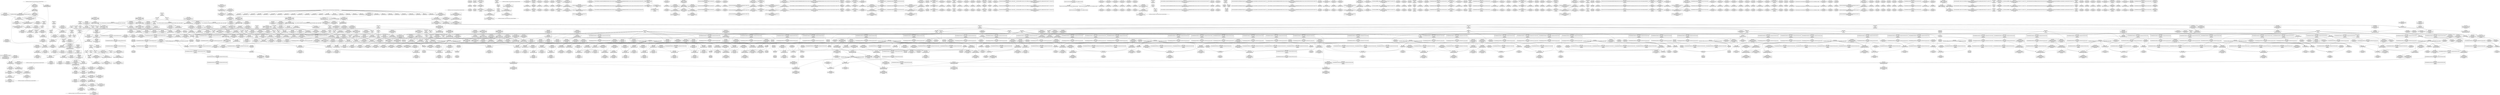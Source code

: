 digraph {
	CE0x4310260 [shape=record,shape=Mrecord,label="{CE0x4310260|current_sid:tmp23|security/selinux/hooks.c,218}"]
	CE0x43cb140 [shape=record,shape=Mrecord,label="{CE0x43cb140|__preempt_count_sub:tmp2}"]
	CE0x4311ba0 [shape=record,shape=Mrecord,label="{CE0x4311ba0|rcu_read_lock:bb|*SummSource*}"]
	CE0x4332210 [shape=record,shape=Mrecord,label="{CE0x4332210|task_sid:bb}"]
	CE0x43548f0 [shape=record,shape=Mrecord,label="{CE0x43548f0|GLOBAL:__rcu_read_lock|*Constant*}"]
	CE0x4364dc0 [shape=record,shape=Mrecord,label="{CE0x4364dc0|rcu_read_unlock:tmp|*SummSink*}"]
	CE0x42cc2c0 [shape=record,shape=Mrecord,label="{CE0x42cc2c0|i64_1|*Constant*|*SummSource*}"]
	CE0x42cabe0 [shape=record,shape=Mrecord,label="{CE0x42cabe0|current_has_perm:perms|Function::current_has_perm&Arg::perms::|*SummSink*}"]
	CE0x42c2220 [shape=record,shape=Mrecord,label="{CE0x42c2220|i64*_getelementptr_inbounds_(_11_x_i64_,_11_x_i64_*___llvm_gcov_ctr125,_i64_0,_i64_1)|*Constant*}"]
	CE0x4332fd0 [shape=record,shape=Mrecord,label="{CE0x4332fd0|i64*_getelementptr_inbounds_(_13_x_i64_,_13_x_i64_*___llvm_gcov_ctr126,_i64_0,_i64_8)|*Constant*}"]
	CE0x42dd660 [shape=record,shape=Mrecord,label="{CE0x42dd660|selinux_task_setioprio:if.end}"]
	CE0x432e410 [shape=record,shape=Mrecord,label="{CE0x432e410|task_sid:tmp27|security/selinux/hooks.c,208|*SummSink*}"]
	CE0x4379d30 [shape=record,shape=Mrecord,label="{CE0x4379d30|rcu_read_lock:tmp8|include/linux/rcupdate.h,882}"]
	CE0x3a3b180 [shape=record,shape=Mrecord,label="{CE0x3a3b180|VOIDTB_TE:_CE_4,8_}"]
	CE0x42df9b0 [shape=record,shape=Mrecord,label="{CE0x42df9b0|VOIDTB_TE:_CE_96,104_}"]
	CE0x42d61e0 [shape=record,shape=Mrecord,label="{CE0x42d61e0|GLOBAL:cred_sid|*Constant*|*SummSink*}"]
	CE0x4306cd0 [shape=record,shape=Mrecord,label="{CE0x4306cd0|task_sid:real_cred|security/selinux/hooks.c,208|*SummSource*}"]
	CE0x4361c50 [shape=record,shape=Mrecord,label="{CE0x4361c50|__preempt_count_add:tmp1}"]
	CE0x4402830 [shape=record,shape=Mrecord,label="{CE0x4402830|_call_void_mcount()_#3|*SummSink*}"]
	CE0x42df6d0 [shape=record,shape=Mrecord,label="{CE0x42df6d0|VOIDTB_TE:_CE_160,168_}"]
	CE0x43580c0 [shape=record,shape=Mrecord,label="{CE0x43580c0|rcu_read_lock:tmp14|include/linux/rcupdate.h,882|*SummSource*}"]
	CE0x42c8230 [shape=record,shape=Mrecord,label="{CE0x42c8230|current_sid:call|security/selinux/hooks.c,218|*SummSource*}"]
	CE0x4321ff0 [shape=record,shape=Mrecord,label="{CE0x4321ff0|_call_void_mcount()_#3|*SummSink*}"]
	CE0x43314a0 [shape=record,shape=Mrecord,label="{CE0x43314a0|cred_sid:tmp1|*SummSource*}"]
	CE0x431f850 [shape=record,shape=Mrecord,label="{CE0x431f850|rcu_read_lock:entry}"]
	CE0x43457a0 [shape=record,shape=Mrecord,label="{CE0x43457a0|rcu_lock_acquire:tmp6}"]
	CE0x430eda0 [shape=record,shape=Mrecord,label="{CE0x430eda0|COLLAPSED:_GCMRE_current_task_external_global_%struct.task_struct*:_elem_0::|security/selinux/hooks.c,218}"]
	CE0x4351330 [shape=record,shape=Mrecord,label="{CE0x4351330|GLOBAL:rcu_read_unlock|*Constant*|*SummSink*}"]
	CE0x42e54a0 [shape=record,shape=Mrecord,label="{CE0x42e54a0|current_sid:tmp17|security/selinux/hooks.c,218}"]
	CE0x4313c90 [shape=record,shape=Mrecord,label="{CE0x4313c90|task_sid:tobool|security/selinux/hooks.c,208}"]
	CE0x43b1990 [shape=record,shape=Mrecord,label="{CE0x43b1990|rcu_lock_release:tmp|*SummSource*}"]
	CE0x42e9f40 [shape=record,shape=Mrecord,label="{CE0x42e9f40|task_sid:tmp22|security/selinux/hooks.c,208|*SummSource*}"]
	CE0x4355590 [shape=record,shape=Mrecord,label="{CE0x4355590|rcu_read_lock:tmp3|*SummSink*}"]
	CE0x42d3220 [shape=record,shape=Mrecord,label="{CE0x42d3220|i64*_getelementptr_inbounds_(_4_x_i64_,_4_x_i64_*___llvm_gcov_ctr133,_i64_0,_i64_3)|*Constant*|*SummSource*}"]
	CE0x42cc6c0 [shape=record,shape=Mrecord,label="{CE0x42cc6c0|VOIDTB_TE:_CE_24,28_}"]
	CE0x43bf290 [shape=record,shape=Mrecord,label="{CE0x43bf290|_ret_void,_!dbg_!27720|./arch/x86/include/asm/preempt.h,78|*SummSource*}"]
	CE0x42b4900 [shape=record,shape=Mrecord,label="{CE0x42b4900|current_has_perm:call1|security/selinux/hooks.c,1543|*SummSink*}"]
	CE0x436bab0 [shape=record,shape=Mrecord,label="{CE0x436bab0|i64*_getelementptr_inbounds_(_11_x_i64_,_11_x_i64_*___llvm_gcov_ctr132,_i64_0,_i64_8)|*Constant*}"]
	CE0x42d6590 [shape=record,shape=Mrecord,label="{CE0x42d6590|cred_sid:cred|Function::cred_sid&Arg::cred::}"]
	CE0x4381c30 [shape=record,shape=Mrecord,label="{CE0x4381c30|rcu_read_unlock:tmp|*SummSource*}"]
	CE0x430dba0 [shape=record,shape=Mrecord,label="{CE0x430dba0|task_sid:tobool1|security/selinux/hooks.c,208}"]
	CE0x435fd60 [shape=record,shape=Mrecord,label="{CE0x435fd60|__preempt_count_sub:tmp4|./arch/x86/include/asm/preempt.h,77|*SummSink*}"]
	CE0x432d300 [shape=record,shape=Mrecord,label="{CE0x432d300|__rcu_read_unlock:tmp2}"]
	CE0x43aac00 [shape=record,shape=Mrecord,label="{CE0x43aac00|__rcu_read_unlock:do.end}"]
	CE0x4367480 [shape=record,shape=Mrecord,label="{CE0x4367480|rcu_read_unlock:tmp11|include/linux/rcupdate.h,933|*SummSink*}"]
	CE0x42e17b0 [shape=record,shape=Mrecord,label="{CE0x42e17b0|_call_void_lockdep_rcu_suspicious(i8*_getelementptr_inbounds_(_25_x_i8_,_25_x_i8_*_.str3,_i32_0,_i32_0),_i32_208,_i8*_getelementptr_inbounds_(_41_x_i8_,_41_x_i8_*_.str44,_i32_0,_i32_0))_#10,_!dbg_!27732|security/selinux/hooks.c,208}"]
	CE0x42c2460 [shape=record,shape=Mrecord,label="{CE0x42c2460|current_sid:tmp1|*SummSink*}"]
	CE0x430cf60 [shape=record,shape=Mrecord,label="{CE0x430cf60|GLOBAL:lockdep_rcu_suspicious|*Constant*|*SummSource*}"]
	CE0x42f2aa0 [shape=record,shape=Mrecord,label="{CE0x42f2aa0|rcu_read_lock:tmp16|include/linux/rcupdate.h,882}"]
	CE0x42d9550 [shape=record,shape=Mrecord,label="{CE0x42d9550|selinux_task_setioprio:p|Function::selinux_task_setioprio&Arg::p::}"]
	CE0x43c1500 [shape=record,shape=Mrecord,label="{CE0x43c1500|rcu_lock_release:tmp3}"]
	CE0x434cfa0 [shape=record,shape=Mrecord,label="{CE0x434cfa0|i64*_getelementptr_inbounds_(_4_x_i64_,_4_x_i64_*___llvm_gcov_ctr128,_i64_0,_i64_1)|*Constant*}"]
	CE0x43077a0 [shape=record,shape=Mrecord,label="{CE0x43077a0|GLOBAL:__llvm_gcov_ctr125|Global_var:__llvm_gcov_ctr125}"]
	CE0x4337120 [shape=record,shape=Mrecord,label="{CE0x4337120|i64*_getelementptr_inbounds_(_4_x_i64_,_4_x_i64_*___llvm_gcov_ctr128,_i64_0,_i64_1)|*Constant*|*SummSink*}"]
	CE0x4350520 [shape=record,shape=Mrecord,label="{CE0x4350520|_call_void_mcount()_#3|*SummSource*}"]
	CE0x43531d0 [shape=record,shape=Mrecord,label="{CE0x43531d0|GLOBAL:rcu_lock_map|Global_var:rcu_lock_map}"]
	CE0x4353490 [shape=record,shape=Mrecord,label="{CE0x4353490|GLOBAL:rcu_lock_map|Global_var:rcu_lock_map|*SummSink*}"]
	CE0x43c4ff0 [shape=record,shape=Mrecord,label="{CE0x43c4ff0|i64_ptrtoint_(i8*_blockaddress(_rcu_lock_release,_%__here)_to_i64)|*Constant*|*SummSink*}"]
	CE0x43675f0 [shape=record,shape=Mrecord,label="{CE0x43675f0|rcu_read_unlock:tmp12|include/linux/rcupdate.h,933}"]
	CE0x42e9b80 [shape=record,shape=Mrecord,label="{CE0x42e9b80|current_sid:tmp9|security/selinux/hooks.c,218}"]
	CE0x43ae240 [shape=record,shape=Mrecord,label="{CE0x43ae240|rcu_lock_acquire:tmp7|*SummSource*}"]
	CE0x42f0660 [shape=record,shape=Mrecord,label="{CE0x42f0660|current_sid:tmp18|security/selinux/hooks.c,218|*SummSink*}"]
	CE0x4375260 [shape=record,shape=Mrecord,label="{CE0x4375260|rcu_read_unlock:tmp8|include/linux/rcupdate.h,933|*SummSink*}"]
	CE0x4361b10 [shape=record,shape=Mrecord,label="{CE0x4361b10|__rcu_read_unlock:do.body}"]
	CE0x435b960 [shape=record,shape=Mrecord,label="{CE0x435b960|GLOBAL:rcu_read_lock.__warned|Global_var:rcu_read_lock.__warned|*SummSink*}"]
	CE0x4331a90 [shape=record,shape=Mrecord,label="{CE0x4331a90|i64_7|*Constant*}"]
	CE0x4314940 [shape=record,shape=Mrecord,label="{CE0x4314940|GLOBAL:__llvm_gcov_ctr127|Global_var:__llvm_gcov_ctr127}"]
	CE0x43374d0 [shape=record,shape=Mrecord,label="{CE0x43374d0|task_sid:tobool1|security/selinux/hooks.c,208|*SummSource*}"]
	CE0x433f210 [shape=record,shape=Mrecord,label="{CE0x433f210|rcu_read_unlock:tmp19|include/linux/rcupdate.h,933|*SummSource*}"]
	CE0x4344f60 [shape=record,shape=Mrecord,label="{CE0x4344f60|__rcu_read_lock:do.body|*SummSource*}"]
	CE0x43437b0 [shape=record,shape=Mrecord,label="{CE0x43437b0|_ret_void,_!dbg_!27717|include/linux/rcupdate.h,424}"]
	CE0x5522ce0 [shape=record,shape=Mrecord,label="{CE0x5522ce0|GLOBAL:cap_task_setioprio|*Constant*|*SummSink*}"]
	CE0x42e5430 [shape=record,shape=Mrecord,label="{CE0x42e5430|i64*_getelementptr_inbounds_(_11_x_i64_,_11_x_i64_*___llvm_gcov_ctr125,_i64_0,_i64_9)|*Constant*|*SummSink*}"]
	CE0x4356900 [shape=record,shape=Mrecord,label="{CE0x4356900|_call_void___preempt_count_add(i32_1)_#10,_!dbg_!27711|include/linux/rcupdate.h,239|*SummSource*}"]
	CE0x42e80f0 [shape=record,shape=Mrecord,label="{CE0x42e80f0|current_sid:call4|security/selinux/hooks.c,218|*SummSink*}"]
	CE0x4389750 [shape=record,shape=Mrecord,label="{CE0x4389750|_call_void_lockdep_rcu_suspicious(i8*_getelementptr_inbounds_(_25_x_i8_,_25_x_i8_*_.str45,_i32_0,_i32_0),_i32_934,_i8*_getelementptr_inbounds_(_44_x_i8_,_44_x_i8_*_.str47,_i32_0,_i32_0))_#10,_!dbg_!27726|include/linux/rcupdate.h,933}"]
	CE0x430a6b0 [shape=record,shape=Mrecord,label="{CE0x430a6b0|task_sid:tmp14|security/selinux/hooks.c,208}"]
	CE0x4364210 [shape=record,shape=Mrecord,label="{CE0x4364210|rcu_lock_acquire:tmp3}"]
	CE0x42e4820 [shape=record,shape=Mrecord,label="{CE0x42e4820|GLOBAL:task_sid|*Constant*|*SummSink*}"]
	CE0x43398e0 [shape=record,shape=Mrecord,label="{CE0x43398e0|_call_void_lockdep_rcu_suspicious(i8*_getelementptr_inbounds_(_25_x_i8_,_25_x_i8_*_.str3,_i32_0,_i32_0),_i32_208,_i8*_getelementptr_inbounds_(_41_x_i8_,_41_x_i8_*_.str44,_i32_0,_i32_0))_#10,_!dbg_!27732|security/selinux/hooks.c,208|*SummSink*}"]
	CE0x42ef880 [shape=record,shape=Mrecord,label="{CE0x42ef880|rcu_read_lock:call3|include/linux/rcupdate.h,882}"]
	CE0x43120b0 [shape=record,shape=Mrecord,label="{CE0x43120b0|current_sid:tmp24|security/selinux/hooks.c,220}"]
	CE0x42e7080 [shape=record,shape=Mrecord,label="{CE0x42e7080|i64*_getelementptr_inbounds_(_11_x_i64_,_11_x_i64_*___llvm_gcov_ctr125,_i64_0,_i64_10)|*Constant*}"]
	CE0x4333f00 [shape=record,shape=Mrecord,label="{CE0x4333f00|rcu_read_lock:tmp3|*SummSource*}"]
	CE0x42eaed0 [shape=record,shape=Mrecord,label="{CE0x42eaed0|i64*_getelementptr_inbounds_(_13_x_i64_,_13_x_i64_*___llvm_gcov_ctr126,_i64_0,_i64_11)|*Constant*|*SummSource*}"]
	CE0x4362290 [shape=record,shape=Mrecord,label="{CE0x4362290|_call_void_mcount()_#3|*SummSink*}"]
	CE0x437add0 [shape=record,shape=Mrecord,label="{CE0x437add0|i64_1|*Constant*}"]
	CE0x42e5260 [shape=record,shape=Mrecord,label="{CE0x42e5260|_ret_i32_%call7,_!dbg_!27749|security/selinux/hooks.c,210|*SummSource*}"]
	CE0x4344c70 [shape=record,shape=Mrecord,label="{CE0x4344c70|GLOBAL:rcu_lock_release|*Constant*}"]
	CE0x433e8d0 [shape=record,shape=Mrecord,label="{CE0x433e8d0|i64*_getelementptr_inbounds_(_11_x_i64_,_11_x_i64_*___llvm_gcov_ctr132,_i64_0,_i64_9)|*Constant*|*SummSource*}"]
	CE0x436a390 [shape=record,shape=Mrecord,label="{CE0x436a390|rcu_read_unlock:land.lhs.true|*SummSink*}"]
	CE0x42d28a0 [shape=record,shape=Mrecord,label="{CE0x42d28a0|current_has_perm:tmp|*SummSink*}"]
	CE0x42d1570 [shape=record,shape=Mrecord,label="{CE0x42d1570|%struct.common_audit_data*_null|*Constant*|*SummSink*}"]
	CE0x42bbec0 [shape=record,shape=Mrecord,label="{CE0x42bbec0|COLLAPSED:_GCMRE___llvm_gcov_ctr284_internal_global_6_x_i64_zeroinitializer:_elem_0:default:}"]
	CE0x42cf1d0 [shape=record,shape=Mrecord,label="{CE0x42cf1d0|selinux_task_setioprio:tmp8|security/selinux/hooks.c,3611}"]
	CE0x4338580 [shape=record,shape=Mrecord,label="{CE0x4338580|i8*_getelementptr_inbounds_(_41_x_i8_,_41_x_i8_*_.str44,_i32_0,_i32_0)|*Constant*|*SummSource*}"]
	CE0x436f060 [shape=record,shape=Mrecord,label="{CE0x436f060|i64*_getelementptr_inbounds_(_4_x_i64_,_4_x_i64_*___llvm_gcov_ctr128,_i64_0,_i64_3)|*Constant*}"]
	CE0x4308610 [shape=record,shape=Mrecord,label="{CE0x4308610|i64*_getelementptr_inbounds_(_2_x_i64_,_2_x_i64_*___llvm_gcov_ctr98,_i64_0,_i64_1)|*Constant*|*SummSink*}"]
	CE0x42cf8e0 [shape=record,shape=Mrecord,label="{CE0x42cf8e0|current_has_perm:tmp1|*SummSource*}"]
	CE0x4312240 [shape=record,shape=Mrecord,label="{CE0x4312240|current_sid:tmp24|security/selinux/hooks.c,220|*SummSource*}"]
	CE0x4354530 [shape=record,shape=Mrecord,label="{CE0x4354530|rcu_read_unlock:tmp2}"]
	CE0x43ac270 [shape=record,shape=Mrecord,label="{CE0x43ac270|i64*_getelementptr_inbounds_(_4_x_i64_,_4_x_i64_*___llvm_gcov_ctr135,_i64_0,_i64_3)|*Constant*|*SummSink*}"]
	CE0x436d6e0 [shape=record,shape=Mrecord,label="{CE0x436d6e0|rcu_read_unlock:tobool|include/linux/rcupdate.h,933|*SummSource*}"]
	CE0x42dffa0 [shape=record,shape=Mrecord,label="{CE0x42dffa0|current_has_perm:call|security/selinux/hooks.c,1542|*SummSource*}"]
	CE0x434b640 [shape=record,shape=Mrecord,label="{CE0x434b640|rcu_lock_release:tmp5|include/linux/rcupdate.h,423}"]
	CE0x42c7750 [shape=record,shape=Mrecord,label="{CE0x42c7750|i64_2|*Constant*|*SummSource*}"]
	CE0x4303dc0 [shape=record,shape=Mrecord,label="{CE0x4303dc0|i8_1|*Constant*|*SummSink*}"]
	CE0x42f5450 [shape=record,shape=Mrecord,label="{CE0x42f5450|current_has_perm:tmp|*SummSource*}"]
	CE0x42e0ee0 [shape=record,shape=Mrecord,label="{CE0x42e0ee0|GLOBAL:cap_task_setioprio|*Constant*}"]
	CE0x4352b60 [shape=record,shape=Mrecord,label="{CE0x4352b60|rcu_read_lock:tmp2}"]
	CE0x4343b50 [shape=record,shape=Mrecord,label="{CE0x4343b50|_call_void___rcu_read_unlock()_#10,_!dbg_!27734|include/linux/rcupdate.h,937}"]
	CE0x42d19e0 [shape=record,shape=Mrecord,label="{CE0x42d19e0|avc_has_perm:auditdata|Function::avc_has_perm&Arg::auditdata::}"]
	CE0x42d9660 [shape=record,shape=Mrecord,label="{CE0x42d9660|current_sid:tmp2}"]
	CE0x43ad9f0 [shape=record,shape=Mrecord,label="{CE0x43ad9f0|i64*_getelementptr_inbounds_(_4_x_i64_,_4_x_i64_*___llvm_gcov_ctr133,_i64_0,_i64_0)|*Constant*}"]
	CE0x42ef3e0 [shape=record,shape=Mrecord,label="{CE0x42ef3e0|rcu_read_lock:tmp12|include/linux/rcupdate.h,882}"]
	CE0x43690c0 [shape=record,shape=Mrecord,label="{CE0x43690c0|i64*_getelementptr_inbounds_(_11_x_i64_,_11_x_i64_*___llvm_gcov_ctr132,_i64_0,_i64_1)|*Constant*|*SummSource*}"]
	CE0x42e13a0 [shape=record,shape=Mrecord,label="{CE0x42e13a0|task_sid:tmp18|security/selinux/hooks.c,208|*SummSource*}"]
	CE0x4355de0 [shape=record,shape=Mrecord,label="{CE0x4355de0|rcu_read_unlock:tmp6|include/linux/rcupdate.h,933}"]
	CE0x4346ea0 [shape=record,shape=Mrecord,label="{CE0x4346ea0|i64*_getelementptr_inbounds_(_4_x_i64_,_4_x_i64_*___llvm_gcov_ctr128,_i64_0,_i64_0)|*Constant*|*SummSource*}"]
	CE0x42ef710 [shape=record,shape=Mrecord,label="{CE0x42ef710|rcu_read_lock:tmp12|include/linux/rcupdate.h,882|*SummSink*}"]
	CE0x4335220 [shape=record,shape=Mrecord,label="{CE0x4335220|cred_sid:tmp4|*LoadInst*|security/selinux/hooks.c,196|*SummSource*}"]
	CE0x4371960 [shape=record,shape=Mrecord,label="{CE0x4371960|i64*_getelementptr_inbounds_(_11_x_i64_,_11_x_i64_*___llvm_gcov_ctr127,_i64_0,_i64_9)|*Constant*}"]
	CE0x42c37e0 [shape=record,shape=Mrecord,label="{CE0x42c37e0|current_has_perm:tsk|Function::current_has_perm&Arg::tsk::|*SummSink*}"]
	CE0x42be530 [shape=record,shape=Mrecord,label="{CE0x42be530|_ret_i32_%tmp6,_!dbg_!27716|security/selinux/hooks.c,197|*SummSource*}"]
	CE0x43eb090 [shape=record,shape=Mrecord,label="{CE0x43eb090|__preempt_count_add:tmp4|./arch/x86/include/asm/preempt.h,72}"]
	CE0x4355140 [shape=record,shape=Mrecord,label="{CE0x4355140|get_current:tmp2|*SummSource*}"]
	CE0x437fb50 [shape=record,shape=Mrecord,label="{CE0x437fb50|rcu_read_unlock:tmp7|include/linux/rcupdate.h,933}"]
	CE0x43bfca0 [shape=record,shape=Mrecord,label="{CE0x43bfca0|__rcu_read_unlock:tmp}"]
	CE0x42d64b0 [shape=record,shape=Mrecord,label="{CE0x42d64b0|cred_sid:entry|*SummSink*}"]
	CE0x4369e30 [shape=record,shape=Mrecord,label="{CE0x4369e30|GLOBAL:__preempt_count_add|*Constant*|*SummSource*}"]
	CE0x436e720 [shape=record,shape=Mrecord,label="{CE0x436e720|__preempt_count_add:entry|*SummSource*}"]
	CE0x42cd600 [shape=record,shape=Mrecord,label="{CE0x42cd600|i64*_getelementptr_inbounds_(_6_x_i64_,_6_x_i64_*___llvm_gcov_ctr284,_i64_0,_i64_5)|*Constant*|*SummSink*}"]
	CE0x42c28a0 [shape=record,shape=Mrecord,label="{CE0x42c28a0|current_has_perm:bb}"]
	CE0x434b7c0 [shape=record,shape=Mrecord,label="{CE0x434b7c0|rcu_lock_release:tmp5|include/linux/rcupdate.h,423|*SummSource*}"]
	CE0x4370bc0 [shape=record,shape=Mrecord,label="{CE0x4370bc0|i32_883|*Constant*|*SummSource*}"]
	CE0x4342500 [shape=record,shape=Mrecord,label="{CE0x4342500|_call_void_rcu_lock_release(%struct.lockdep_map*_rcu_lock_map)_#10,_!dbg_!27733|include/linux/rcupdate.h,935}"]
	CE0x4370a40 [shape=record,shape=Mrecord,label="{CE0x4370a40|i32_883|*Constant*}"]
	CE0x4381270 [shape=record,shape=Mrecord,label="{CE0x4381270|_call_void_mcount()_#3|*SummSource*}"]
	CE0x43c1a00 [shape=record,shape=Mrecord,label="{CE0x43c1a00|i64*_getelementptr_inbounds_(_4_x_i64_,_4_x_i64_*___llvm_gcov_ctr134,_i64_0,_i64_1)|*Constant*|*SummSink*}"]
	CE0x430f560 [shape=record,shape=Mrecord,label="{CE0x430f560|i32_22|*Constant*}"]
	CE0x4311880 [shape=record,shape=Mrecord,label="{CE0x4311880|i64*_getelementptr_inbounds_(_11_x_i64_,_11_x_i64_*___llvm_gcov_ctr127,_i64_0,_i64_0)|*Constant*}"]
	CE0x43329e0 [shape=record,shape=Mrecord,label="{CE0x43329e0|get_current:tmp4|./arch/x86/include/asm/current.h,14|*SummSink*}"]
	CE0x42f4170 [shape=record,shape=Mrecord,label="{CE0x42f4170|i8_1|*Constant*}"]
	CE0x432daf0 [shape=record,shape=Mrecord,label="{CE0x432daf0|_call_void_mcount()_#3|*SummSink*}"]
	CE0x4312cd0 [shape=record,shape=Mrecord,label="{CE0x4312cd0|task_sid:tmp7|security/selinux/hooks.c,208|*SummSource*}"]
	CE0x4364900 [shape=record,shape=Mrecord,label="{CE0x4364900|rcu_read_unlock:tmp3|*SummSource*}"]
	CE0x4376ca0 [shape=record,shape=Mrecord,label="{CE0x4376ca0|rcu_read_lock:tmp8|include/linux/rcupdate.h,882|*SummSink*}"]
	CE0x4352bd0 [shape=record,shape=Mrecord,label="{CE0x4352bd0|rcu_read_lock:tmp2|*SummSource*}"]
	CE0x433be70 [shape=record,shape=Mrecord,label="{CE0x433be70|rcu_read_lock:do.end}"]
	CE0x437a030 [shape=record,shape=Mrecord,label="{CE0x437a030|rcu_read_unlock:tmp16|include/linux/rcupdate.h,933|*SummSink*}"]
	CE0x42d35e0 [shape=record,shape=Mrecord,label="{CE0x42d35e0|rcu_lock_release:tmp7}"]
	CE0x43812e0 [shape=record,shape=Mrecord,label="{CE0x43812e0|_call_void_mcount()_#3|*SummSink*}"]
	CE0x430f2b0 [shape=record,shape=Mrecord,label="{CE0x430f2b0|current_sid:tmp21|security/selinux/hooks.c,218}"]
	CE0x42dfab0 [shape=record,shape=Mrecord,label="{CE0x42dfab0|selinux_task_setioprio:tmp4|security/selinux/hooks.c,3608}"]
	CE0x436c870 [shape=record,shape=Mrecord,label="{CE0x436c870|GLOBAL:__preempt_count_add|*Constant*}"]
	CE0x42dd130 [shape=record,shape=Mrecord,label="{CE0x42dd130|selinux_task_setioprio:tmp5|security/selinux/hooks.c,3608}"]
	CE0x42d7f20 [shape=record,shape=Mrecord,label="{CE0x42d7f20|avc_has_perm:entry|*SummSink*}"]
	CE0x42e01b0 [shape=record,shape=Mrecord,label="{CE0x42e01b0|GLOBAL:current_sid|*Constant*}"]
	CE0x42cc330 [shape=record,shape=Mrecord,label="{CE0x42cc330|i64_1|*Constant*}"]
	CE0x4373e20 [shape=record,shape=Mrecord,label="{CE0x4373e20|cred_sid:bb|*SummSource*}"]
	CE0x42eb040 [shape=record,shape=Mrecord,label="{CE0x42eb040|task_sid:tmp24|security/selinux/hooks.c,208|*SummSource*}"]
	"CONST[source:0(mediator),value:0(static)][purpose:{operation}][SnkIdx:3]"
	CE0x43461d0 [shape=record,shape=Mrecord,label="{CE0x43461d0|rcu_lock_release:__here}"]
	CE0x43c49e0 [shape=record,shape=Mrecord,label="{CE0x43c49e0|i64_ptrtoint_(i8*_blockaddress(_rcu_lock_release,_%__here)_to_i64)|*Constant*}"]
	CE0x4359eb0 [shape=record,shape=Mrecord,label="{CE0x4359eb0|rcu_read_lock:call|include/linux/rcupdate.h,882}"]
	CE0x43c1e30 [shape=record,shape=Mrecord,label="{CE0x43c1e30|i64_ptrtoint_(i8*_blockaddress(_rcu_lock_acquire,_%__here)_to_i64)|*Constant*|*SummSource*}"]
	CE0x4311080 [shape=record,shape=Mrecord,label="{CE0x4311080|current_sid:sid|security/selinux/hooks.c,220}"]
	CE0x43eaba0 [shape=record,shape=Mrecord,label="{CE0x43eaba0|_call_void_asm_addl_$1,_%gs:$0_,_*m,ri,*m,_dirflag_,_fpsr_,_flags_(i32*___preempt_count,_i32_%sub,_i32*___preempt_count)_#3,_!dbg_!27717,_!srcloc_!27718|./arch/x86/include/asm/preempt.h,77|*SummSink*}"]
	CE0x42e99a0 [shape=record,shape=Mrecord,label="{CE0x42e99a0|i64_5|*Constant*}"]
	CE0x4350be0 [shape=record,shape=Mrecord,label="{CE0x4350be0|void_(i32*,_i32,_i32*)*_asm_addl_$1,_%gs:$0_,_*m,ri,*m,_dirflag_,_fpsr_,_flags_}"]
	CE0x43269e0 [shape=record,shape=Mrecord,label="{CE0x43269e0|task_sid:tmp25|security/selinux/hooks.c,208|*SummSource*}"]
	CE0x43ed380 [shape=record,shape=Mrecord,label="{CE0x43ed380|__preempt_count_add:tmp4|./arch/x86/include/asm/preempt.h,72|*SummSink*}"]
	CE0x42cf240 [shape=record,shape=Mrecord,label="{CE0x42cf240|selinux_task_setioprio:tmp8|security/selinux/hooks.c,3611|*SummSource*}"]
	CE0x42eb0b0 [shape=record,shape=Mrecord,label="{CE0x42eb0b0|task_sid:tmp24|security/selinux/hooks.c,208|*SummSink*}"]
	CE0x4364390 [shape=record,shape=Mrecord,label="{CE0x4364390|rcu_lock_acquire:tmp3|*SummSource*}"]
	CE0x4326840 [shape=record,shape=Mrecord,label="{CE0x4326840|task_sid:tmp26|security/selinux/hooks.c,208}"]
	CE0x43c5ad0 [shape=record,shape=Mrecord,label="{CE0x43c5ad0|i64*_getelementptr_inbounds_(_4_x_i64_,_4_x_i64_*___llvm_gcov_ctr133,_i64_0,_i64_0)|*Constant*|*SummSink*}"]
	CE0x434dd90 [shape=record,shape=Mrecord,label="{CE0x434dd90|i64*_getelementptr_inbounds_(_4_x_i64_,_4_x_i64_*___llvm_gcov_ctr129,_i64_0,_i64_1)|*Constant*|*SummSource*}"]
	CE0x4367b80 [shape=record,shape=Mrecord,label="{CE0x4367b80|_call_void_asm_addl_$1,_%gs:$0_,_*m,ri,*m,_dirflag_,_fpsr_,_flags_(i32*___preempt_count,_i32_%sub,_i32*___preempt_count)_#3,_!dbg_!27717,_!srcloc_!27718|./arch/x86/include/asm/preempt.h,77|*SummSource*}"]
	CE0x43e9a10 [shape=record,shape=Mrecord,label="{CE0x43e9a10|__preempt_count_sub:tmp1}"]
	CE0x43cc330 [shape=record,shape=Mrecord,label="{CE0x43cc330|__preempt_count_add:bb}"]
	CE0x4358630 [shape=record,shape=Mrecord,label="{CE0x4358630|rcu_read_lock:tmp15|include/linux/rcupdate.h,882|*SummSource*}"]
	CE0x4375060 [shape=record,shape=Mrecord,label="{CE0x4375060|rcu_read_unlock:do.body|*SummSource*}"]
	CE0x42e1ac0 [shape=record,shape=Mrecord,label="{CE0x42e1ac0|current_has_perm:call|security/selinux/hooks.c,1542}"]
	CE0x42e9ed0 [shape=record,shape=Mrecord,label="{CE0x42e9ed0|i64*_getelementptr_inbounds_(_13_x_i64_,_13_x_i64_*___llvm_gcov_ctr126,_i64_0,_i64_10)|*Constant*|*SummSink*}"]
	CE0x43ea590 [shape=record,shape=Mrecord,label="{CE0x43ea590|__rcu_read_unlock:tmp4|include/linux/rcupdate.h,244|*SummSink*}"]
	CE0x42bb2a0 [shape=record,shape=Mrecord,label="{CE0x42bb2a0|selinux_task_setioprio:bb|*SummSource*}"]
	CE0x42c4e00 [shape=record,shape=Mrecord,label="{CE0x42c4e00|_call_void_mcount()_#3|*SummSink*}"]
	CE0x4306a10 [shape=record,shape=Mrecord,label="{CE0x4306a10|i64_3|*Constant*|*SummSource*}"]
	CE0x4336980 [shape=record,shape=Mrecord,label="{CE0x4336980|rcu_read_lock:do.body|*SummSource*}"]
	CE0x42e8c40 [shape=record,shape=Mrecord,label="{CE0x42e8c40|_ret_%struct.task_struct*_%tmp4,_!dbg_!27714|./arch/x86/include/asm/current.h,14}"]
	CE0x42c3db0 [shape=record,shape=Mrecord,label="{CE0x42c3db0|selinux_task_setioprio:tmp7|security/selinux/hooks.c,3609|*SummSink*}"]
	CE0x435b120 [shape=record,shape=Mrecord,label="{CE0x435b120|rcu_read_lock:call|include/linux/rcupdate.h,882|*SummSource*}"]
	CE0x433af60 [shape=record,shape=Mrecord,label="{CE0x433af60|rcu_lock_acquire:entry}"]
	CE0x436e790 [shape=record,shape=Mrecord,label="{CE0x436e790|__preempt_count_add:entry}"]
	CE0x4307ae0 [shape=record,shape=Mrecord,label="{CE0x4307ae0|GLOBAL:__llvm_gcov_ctr125|Global_var:__llvm_gcov_ctr125|*SummSink*}"]
	CE0x4374740 [shape=record,shape=Mrecord,label="{CE0x4374740|i32_1|*Constant*}"]
	CE0x42d0090 [shape=record,shape=Mrecord,label="{CE0x42d0090|VOIDTB_TE:_CE_36,40_}"]
	CE0x4338c60 [shape=record,shape=Mrecord,label="{CE0x4338c60|i64*_getelementptr_inbounds_(_13_x_i64_,_13_x_i64_*___llvm_gcov_ctr126,_i64_0,_i64_9)|*Constant*|*SummSink*}"]
	CE0x437b500 [shape=record,shape=Mrecord,label="{CE0x437b500|rcu_read_lock:tmp9|include/linux/rcupdate.h,882|*SummSource*}"]
	CE0x42f5570 [shape=record,shape=Mrecord,label="{CE0x42f5570|VOIDTB_TE:_CE_52,56_}"]
	CE0x42cbde0 [shape=record,shape=Mrecord,label="{CE0x42cbde0|selinux_task_setioprio:tmp5|security/selinux/hooks.c,3608|*SummSource*}"]
	CE0x42d9050 [shape=record,shape=Mrecord,label="{CE0x42d9050|avc_has_perm:tclass|Function::avc_has_perm&Arg::tclass::|*SummSource*}"]
	CE0x437aa40 [shape=record,shape=Mrecord,label="{CE0x437aa40|i64*_getelementptr_inbounds_(_4_x_i64_,_4_x_i64_*___llvm_gcov_ctr128,_i64_0,_i64_2)|*Constant*}"]
	CE0x433c800 [shape=record,shape=Mrecord,label="{CE0x433c800|cred_sid:tmp|*SummSource*}"]
	CE0x42dced0 [shape=record,shape=Mrecord,label="{CE0x42dced0|selinux_task_setioprio:tmp4|security/selinux/hooks.c,3608|*SummSource*}"]
	CE0x4340300 [shape=record,shape=Mrecord,label="{CE0x4340300|task_sid:tmp22|security/selinux/hooks.c,208}"]
	CE0x43ead70 [shape=record,shape=Mrecord,label="{CE0x43ead70|i64*_getelementptr_inbounds_(_4_x_i64_,_4_x_i64_*___llvm_gcov_ctr134,_i64_0,_i64_0)|*Constant*|*SummSource*}"]
	CE0x42e4620 [shape=record,shape=Mrecord,label="{CE0x42e4620|current_has_perm:call1|security/selinux/hooks.c,1543|*SummSource*}"]
	CE0x4304280 [shape=record,shape=Mrecord,label="{CE0x4304280|_call_void_lockdep_rcu_suspicious(i8*_getelementptr_inbounds_(_25_x_i8_,_25_x_i8_*_.str3,_i32_0,_i32_0),_i32_218,_i8*_getelementptr_inbounds_(_45_x_i8_,_45_x_i8_*_.str12,_i32_0,_i32_0))_#10,_!dbg_!27727|security/selinux/hooks.c,218|*SummSink*}"]
	CE0x4350590 [shape=record,shape=Mrecord,label="{CE0x4350590|_call_void_mcount()_#3|*SummSink*}"]
	CE0x42e6a10 [shape=record,shape=Mrecord,label="{CE0x42e6a10|i64*_getelementptr_inbounds_(_6_x_i64_,_6_x_i64_*___llvm_gcov_ctr284,_i64_0,_i64_4)|*Constant*|*SummSource*}"]
	CE0x4331d50 [shape=record,shape=Mrecord,label="{CE0x4331d50|rcu_read_lock:tmp5|include/linux/rcupdate.h,882|*SummSink*}"]
	CE0x42cad70 [shape=record,shape=Mrecord,label="{CE0x42cad70|current_has_perm:perms|Function::current_has_perm&Arg::perms::}"]
	CE0x42d0020 [shape=record,shape=Mrecord,label="{CE0x42d0020|VOIDTB_TE:_CE_32,36_}"]
	CE0x43201e0 [shape=record,shape=Mrecord,label="{CE0x43201e0|cred_sid:security|security/selinux/hooks.c,196}"]
	CE0x4359960 [shape=record,shape=Mrecord,label="{CE0x4359960|i64*_getelementptr_inbounds_(_11_x_i64_,_11_x_i64_*___llvm_gcov_ctr127,_i64_0,_i64_1)|*Constant*}"]
	CE0x43e31b0 [shape=record,shape=Mrecord,label="{CE0x43e31b0|i64*_getelementptr_inbounds_(_4_x_i64_,_4_x_i64_*___llvm_gcov_ctr135,_i64_0,_i64_2)|*Constant*|*SummSink*}"]
	CE0x432d370 [shape=record,shape=Mrecord,label="{CE0x432d370|__rcu_read_unlock:tmp2|*SummSource*}"]
	CE0x43c2720 [shape=record,shape=Mrecord,label="{CE0x43c2720|__preempt_count_sub:val|Function::__preempt_count_sub&Arg::val::}"]
	CE0x5703a40 [shape=record,shape=Mrecord,label="{CE0x5703a40|i64_0|*Constant*|*SummSink*}"]
	CE0x4378860 [shape=record,shape=Mrecord,label="{CE0x4378860|cred_sid:tmp6|security/selinux/hooks.c,197|*SummSink*}"]
	CE0x4351c40 [shape=record,shape=Mrecord,label="{CE0x4351c40|get_current:bb|*SummSource*}"]
	CE0x42c58e0 [shape=record,shape=Mrecord,label="{CE0x42c58e0|i64*_getelementptr_inbounds_(_2_x_i64_,_2_x_i64_*___llvm_gcov_ctr136,_i64_0,_i64_1)|*Constant*|*SummSource*}"]
	CE0x435a3b0 [shape=record,shape=Mrecord,label="{CE0x435a3b0|i64*_getelementptr_inbounds_(_4_x_i64_,_4_x_i64_*___llvm_gcov_ctr128,_i64_0,_i64_2)|*Constant*|*SummSource*}"]
	CE0x4336ca0 [shape=record,shape=Mrecord,label="{CE0x4336ca0|GLOBAL:__llvm_gcov_ctr127|Global_var:__llvm_gcov_ctr127|*SummSink*}"]
	CE0x4344df0 [shape=record,shape=Mrecord,label="{CE0x4344df0|_ret_void,_!dbg_!27717|include/linux/rcupdate.h,245|*SummSink*}"]
	CE0x4334df0 [shape=record,shape=Mrecord,label="{CE0x4334df0|task_sid:tmp15|security/selinux/hooks.c,208|*SummSource*}"]
	CE0x42e6cd0 [shape=record,shape=Mrecord,label="{CE0x42e6cd0|i64*_getelementptr_inbounds_(_6_x_i64_,_6_x_i64_*___llvm_gcov_ctr284,_i64_0,_i64_4)|*Constant*|*SummSink*}"]
	CE0x42c7d60 [shape=record,shape=Mrecord,label="{CE0x42c7d60|task_sid:tmp5|security/selinux/hooks.c,208|*SummSink*}"]
	CE0x43eb560 [shape=record,shape=Mrecord,label="{CE0x43eb560|__preempt_count_add:tmp7|./arch/x86/include/asm/preempt.h,73}"]
	CE0x4359180 [shape=record,shape=Mrecord,label="{CE0x4359180|COLLAPSED:_GCMRE___llvm_gcov_ctr127_internal_global_11_x_i64_zeroinitializer:_elem_0:default:}"]
	CE0x430ba30 [shape=record,shape=Mrecord,label="{CE0x430ba30|task_sid:tobool|security/selinux/hooks.c,208|*SummSource*}"]
	CE0x4345680 [shape=record,shape=Mrecord,label="{CE0x4345680|i64*_getelementptr_inbounds_(_4_x_i64_,_4_x_i64_*___llvm_gcov_ctr130,_i64_0,_i64_3)|*Constant*|*SummSource*}"]
	CE0x42edbb0 [shape=record,shape=Mrecord,label="{CE0x42edbb0|current_sid:tmp16|security/selinux/hooks.c,218}"]
	CE0x437d880 [shape=record,shape=Mrecord,label="{CE0x437d880|rcu_read_unlock:tmp12|include/linux/rcupdate.h,933|*SummSink*}"]
	CE0x43511a0 [shape=record,shape=Mrecord,label="{CE0x43511a0|rcu_read_unlock:entry}"]
	CE0x43edf50 [shape=record,shape=Mrecord,label="{CE0x43edf50|__preempt_count_add:tmp}"]
	CE0x430b350 [shape=record,shape=Mrecord,label="{CE0x430b350|i64*_getelementptr_inbounds_(_11_x_i64_,_11_x_i64_*___llvm_gcov_ctr125,_i64_0,_i64_9)|*Constant*}"]
	CE0x43b0a20 [shape=record,shape=Mrecord,label="{CE0x43b0a20|__preempt_count_sub:tmp}"]
	CE0x43895e0 [shape=record,shape=Mrecord,label="{CE0x43895e0|rcu_read_unlock:tmp18|include/linux/rcupdate.h,933|*SummSink*}"]
	CE0x43ae690 [shape=record,shape=Mrecord,label="{CE0x43ae690|i8*_undef|*Constant*|*SummSink*}"]
	CE0x42ccbf0 [shape=record,shape=Mrecord,label="{CE0x42ccbf0|i64*_getelementptr_inbounds_(_6_x_i64_,_6_x_i64_*___llvm_gcov_ctr284,_i64_0,_i64_0)|*Constant*|*SummSource*}"]
	CE0x42f2dd0 [shape=record,shape=Mrecord,label="{CE0x42f2dd0|rcu_read_lock:tmp16|include/linux/rcupdate.h,882|*SummSink*}"]
	CE0x4382440 [shape=record,shape=Mrecord,label="{CE0x4382440|rcu_lock_release:tmp1}"]
	CE0x4377b20 [shape=record,shape=Mrecord,label="{CE0x4377b20|rcu_read_lock:do.end|*SummSink*}"]
	CE0x4380660 [shape=record,shape=Mrecord,label="{CE0x4380660|rcu_lock_acquire:tmp4|include/linux/rcupdate.h,418}"]
	CE0x42e9690 [shape=record,shape=Mrecord,label="{CE0x42e9690|i64_4|*Constant*|*SummSource*}"]
	CE0x43545a0 [shape=record,shape=Mrecord,label="{CE0x43545a0|rcu_read_unlock:tmp2|*SummSource*}"]
	CE0x42be250 [shape=record,shape=Mrecord,label="{CE0x42be250|cred_sid:cred|Function::cred_sid&Arg::cred::|*SummSink*}"]
	CE0x43f4c60 [shape=record,shape=Mrecord,label="{CE0x43f4c60|__preempt_count_add:tmp1|*SummSource*}"]
	CE0x4334ef0 [shape=record,shape=Mrecord,label="{CE0x4334ef0|task_sid:tmp17|security/selinux/hooks.c,208}"]
	CE0x43ac8e0 [shape=record,shape=Mrecord,label="{CE0x43ac8e0|_call_void_lock_release(%struct.lockdep_map*_%map,_i32_1,_i64_ptrtoint_(i8*_blockaddress(_rcu_lock_release,_%__here)_to_i64))_#10,_!dbg_!27716|include/linux/rcupdate.h,423}"]
	CE0x4338e90 [shape=record,shape=Mrecord,label="{CE0x4338e90|task_sid:tmp1|*SummSource*}"]
	CE0x43241a0 [shape=record,shape=Mrecord,label="{CE0x43241a0|i32_77|*Constant*}"]
	CE0x4323ce0 [shape=record,shape=Mrecord,label="{CE0x4323ce0|GLOBAL:__rcu_read_lock|*Constant*|*SummSource*}"]
	CE0x432e8c0 [shape=record,shape=Mrecord,label="{CE0x432e8c0|task_sid:tmp9|security/selinux/hooks.c,208|*SummSink*}"]
	CE0x433a4c0 [shape=record,shape=Mrecord,label="{CE0x433a4c0|task_sid:tmp10|security/selinux/hooks.c,208|*SummSource*}"]
	CE0x42dd9c0 [shape=record,shape=Mrecord,label="{CE0x42dd9c0|i64_0|*Constant*}"]
	CE0x42f3250 [shape=record,shape=Mrecord,label="{CE0x42f3250|i64*_getelementptr_inbounds_(_11_x_i64_,_11_x_i64_*___llvm_gcov_ctr127,_i64_0,_i64_8)|*Constant*|*SummSource*}"]
	CE0x42c66e0 [shape=record,shape=Mrecord,label="{CE0x42c66e0|current_sid:tmp7|security/selinux/hooks.c,218|*SummSource*}"]
	CE0x436fc50 [shape=record,shape=Mrecord,label="{CE0x436fc50|_call_void_lockdep_rcu_suspicious(i8*_getelementptr_inbounds_(_25_x_i8_,_25_x_i8_*_.str45,_i32_0,_i32_0),_i32_883,_i8*_getelementptr_inbounds_(_42_x_i8_,_42_x_i8_*_.str46,_i32_0,_i32_0))_#10,_!dbg_!27728|include/linux/rcupdate.h,882|*SummSink*}"]
	CE0x43cb650 [shape=record,shape=Mrecord,label="{CE0x43cb650|__preempt_count_add:tmp5|./arch/x86/include/asm/preempt.h,72|*SummSink*}"]
	CE0x4354610 [shape=record,shape=Mrecord,label="{CE0x4354610|rcu_read_unlock:tmp2|*SummSink*}"]
	CE0x4373db0 [shape=record,shape=Mrecord,label="{CE0x4373db0|cred_sid:bb}"]
	CE0x434d930 [shape=record,shape=Mrecord,label="{CE0x434d930|__rcu_read_lock:tmp2|*SummSink*}"]
	CE0x4375690 [shape=record,shape=Mrecord,label="{CE0x4375690|__rcu_read_lock:tmp7|include/linux/rcupdate.h,240|*SummSource*}"]
	CE0x42eeb20 [shape=record,shape=Mrecord,label="{CE0x42eeb20|current_sid:tobool1|security/selinux/hooks.c,218}"]
	CE0x437f9e0 [shape=record,shape=Mrecord,label="{CE0x437f9e0|rcu_read_unlock:tmp6|include/linux/rcupdate.h,933|*SummSink*}"]
	CE0x4305dd0 [shape=record,shape=Mrecord,label="{CE0x4305dd0|current_sid:if.end|*SummSink*}"]
	CE0x42d5c40 [shape=record,shape=Mrecord,label="{CE0x42d5c40|task_sid:call7|security/selinux/hooks.c,208|*SummSource*}"]
	CE0x42d9cb0 [shape=record,shape=Mrecord,label="{CE0x42d9cb0|selinux_task_setioprio:if.then|*SummSource*}"]
	CE0x43656d0 [shape=record,shape=Mrecord,label="{CE0x43656d0|rcu_lock_acquire:__here}"]
	CE0x430bd60 [shape=record,shape=Mrecord,label="{CE0x430bd60|task_sid:call|security/selinux/hooks.c,208|*SummSink*}"]
	CE0x42cb240 [shape=record,shape=Mrecord,label="{CE0x42cb240|selinux_task_setioprio:ioprio|Function::selinux_task_setioprio&Arg::ioprio::|*SummSink*}"]
	CE0x43c18d0 [shape=record,shape=Mrecord,label="{CE0x43c18d0|i64*_getelementptr_inbounds_(_4_x_i64_,_4_x_i64_*___llvm_gcov_ctr134,_i64_0,_i64_1)|*Constant*|*SummSource*}"]
	CE0x4402db0 [shape=record,shape=Mrecord,label="{CE0x4402db0|i64*_getelementptr_inbounds_(_4_x_i64_,_4_x_i64_*___llvm_gcov_ctr129,_i64_0,_i64_0)|*Constant*|*SummSource*}"]
	CE0x43692b0 [shape=record,shape=Mrecord,label="{CE0x43692b0|i64*_getelementptr_inbounds_(_11_x_i64_,_11_x_i64_*___llvm_gcov_ctr132,_i64_0,_i64_1)|*Constant*|*SummSink*}"]
	CE0x42e75f0 [shape=record,shape=Mrecord,label="{CE0x42e75f0|current_sid:tmp20|security/selinux/hooks.c,218}"]
	CE0x43533d0 [shape=record,shape=Mrecord,label="{CE0x43533d0|GLOBAL:rcu_lock_map|Global_var:rcu_lock_map|*SummSource*}"]
	CE0x42c5760 [shape=record,shape=Mrecord,label="{CE0x42c5760|current_has_perm:tmp1|*SummSink*}"]
	CE0x430fc20 [shape=record,shape=Mrecord,label="{CE0x430fc20|current_sid:security|security/selinux/hooks.c,218|*SummSink*}"]
	CE0x42c6050 [shape=record,shape=Mrecord,label="{CE0x42c6050|i64*_getelementptr_inbounds_(_13_x_i64_,_13_x_i64_*___llvm_gcov_ctr126,_i64_0,_i64_0)|*Constant*|*SummSink*}"]
	CE0x43c2d90 [shape=record,shape=Mrecord,label="{CE0x43c2d90|__rcu_read_unlock:tmp1|*SummSource*}"]
	CE0x430a880 [shape=record,shape=Mrecord,label="{CE0x430a880|task_sid:tmp14|security/selinux/hooks.c,208|*SummSource*}"]
	CE0x4375b90 [shape=record,shape=Mrecord,label="{CE0x4375b90|rcu_read_unlock:tmp9|include/linux/rcupdate.h,933}"]
	CE0x43bf300 [shape=record,shape=Mrecord,label="{CE0x43bf300|_ret_void,_!dbg_!27720|./arch/x86/include/asm/preempt.h,78|*SummSink*}"]
	"CONST[source:0(mediator),value:2(dynamic)][purpose:{object}][SnkIdx:2]"
	CE0x42c9680 [shape=record,shape=Mrecord,label="{CE0x42c9680|current_has_perm:tsk|Function::current_has_perm&Arg::tsk::|*SummSource*}"]
	CE0x4310360 [shape=record,shape=Mrecord,label="{CE0x4310360|current_sid:tmp22|security/selinux/hooks.c,218|*SummSink*}"]
	CE0x4341890 [shape=record,shape=Mrecord,label="{CE0x4341890|i64*_getelementptr_inbounds_(_11_x_i64_,_11_x_i64_*___llvm_gcov_ctr132,_i64_0,_i64_10)|*Constant*|*SummSink*}"]
	CE0x430a5a0 [shape=record,shape=Mrecord,label="{CE0x430a5a0|i64_6|*Constant*|*SummSource*}"]
	CE0x440b9d0 [shape=record,shape=Mrecord,label="{CE0x440b9d0|__preempt_count_sub:tmp5|./arch/x86/include/asm/preempt.h,77|*SummSource*}"]
	CE0x4357cf0 [shape=record,shape=Mrecord,label="{CE0x4357cf0|rcu_read_lock:tmp13|include/linux/rcupdate.h,882|*SummSource*}"]
	CE0x42cd860 [shape=record,shape=Mrecord,label="{CE0x42cd860|selinux_task_setioprio:tmp10|security/selinux/hooks.c,3612|*SummSource*}"]
	CE0x43323a0 [shape=record,shape=Mrecord,label="{CE0x43323a0|task_sid:land.lhs.true2|*SummSource*}"]
	CE0x43519f0 [shape=record,shape=Mrecord,label="{CE0x43519f0|_ret_void,_!dbg_!27735|include/linux/rcupdate.h,938|*SummSource*}"]
	CE0x4403090 [shape=record,shape=Mrecord,label="{CE0x4403090|i64*_getelementptr_inbounds_(_4_x_i64_,_4_x_i64_*___llvm_gcov_ctr135,_i64_0,_i64_1)|*Constant*|*SummSource*}"]
	CE0x4332f40 [shape=record,shape=Mrecord,label="{CE0x4332f40|task_sid:tmp16|security/selinux/hooks.c,208|*SummSink*}"]
	CE0x43f84e0 [shape=record,shape=Mrecord,label="{CE0x43f84e0|i64*_getelementptr_inbounds_(_4_x_i64_,_4_x_i64_*___llvm_gcov_ctr135,_i64_0,_i64_0)|*Constant*|*SummSource*}"]
	CE0x42c6130 [shape=record,shape=Mrecord,label="{CE0x42c6130|COLLAPSED:_GCMRE___llvm_gcov_ctr126_internal_global_13_x_i64_zeroinitializer:_elem_0:default:}"]
	CE0x4365580 [shape=record,shape=Mrecord,label="{CE0x4365580|rcu_lock_acquire:indirectgoto|*SummSource*}"]
	CE0x42f3e80 [shape=record,shape=Mrecord,label="{CE0x42f3e80|rcu_read_lock:tmp18|include/linux/rcupdate.h,882|*SummSource*}"]
	CE0x43c3240 [shape=record,shape=Mrecord,label="{CE0x43c3240|__rcu_read_lock:tmp4|include/linux/rcupdate.h,239}"]
	CE0x4324a90 [shape=record,shape=Mrecord,label="{CE0x4324a90|cred_sid:tmp3|*SummSource*}"]
	CE0x430b520 [shape=record,shape=Mrecord,label="{CE0x430b520|i64*_getelementptr_inbounds_(_11_x_i64_,_11_x_i64_*___llvm_gcov_ctr125,_i64_0,_i64_9)|*Constant*|*SummSource*}"]
	CE0x4376fd0 [shape=record,shape=Mrecord,label="{CE0x4376fd0|_call_void_asm_sideeffect_,_memory_,_dirflag_,_fpsr_,_flags_()_#3,_!dbg_!27714,_!srcloc_!27715|include/linux/rcupdate.h,239}"]
	CE0x43aca80 [shape=record,shape=Mrecord,label="{CE0x43aca80|_call_void_lock_release(%struct.lockdep_map*_%map,_i32_1,_i64_ptrtoint_(i8*_blockaddress(_rcu_lock_release,_%__here)_to_i64))_#10,_!dbg_!27716|include/linux/rcupdate.h,423|*SummSink*}"]
	CE0x42c9940 [shape=record,shape=Mrecord,label="{CE0x42c9940|selinux_task_setioprio:call|security/selinux/hooks.c,3607}"]
	CE0x4342130 [shape=record,shape=Mrecord,label="{CE0x4342130|rcu_read_unlock:tmp22|include/linux/rcupdate.h,935|*SummSink*}"]
	CE0x43ea9e0 [shape=record,shape=Mrecord,label="{CE0x43ea9e0|__preempt_count_sub:sub|./arch/x86/include/asm/preempt.h,77|*SummSink*}"]
	CE0x43433a0 [shape=record,shape=Mrecord,label="{CE0x43433a0|rcu_lock_release:map|Function::rcu_lock_release&Arg::map::|*SummSource*}"]
	CE0x4339240 [shape=record,shape=Mrecord,label="{CE0x4339240|rcu_read_lock:tmp6|include/linux/rcupdate.h,882|*SummSource*}"]
	CE0x436ce30 [shape=record,shape=Mrecord,label="{CE0x436ce30|rcu_read_unlock:tobool1|include/linux/rcupdate.h,933}"]
	CE0x43575c0 [shape=record,shape=Mrecord,label="{CE0x43575c0|rcu_read_unlock:tmp14|include/linux/rcupdate.h,933}"]
	CE0x43806d0 [shape=record,shape=Mrecord,label="{CE0x43806d0|rcu_lock_acquire:tmp4|include/linux/rcupdate.h,418|*SummSource*}"]
	CE0x432f7c0 [shape=record,shape=Mrecord,label="{CE0x432f7c0|task_sid:tmp13|security/selinux/hooks.c,208|*SummSource*}"]
	CE0x4305160 [shape=record,shape=Mrecord,label="{CE0x4305160|current_sid:do.end}"]
	CE0x43ac200 [shape=record,shape=Mrecord,label="{CE0x43ac200|i64*_getelementptr_inbounds_(_4_x_i64_,_4_x_i64_*___llvm_gcov_ctr135,_i64_0,_i64_3)|*Constant*|*SummSource*}"]
	CE0x43348e0 [shape=record,shape=Mrecord,label="{CE0x43348e0|rcu_read_unlock:do.end}"]
	CE0x43ad5f0 [shape=record,shape=Mrecord,label="{CE0x43ad5f0|i64*_getelementptr_inbounds_(_4_x_i64_,_4_x_i64_*___llvm_gcov_ctr133,_i64_0,_i64_2)|*Constant*|*SummSink*}"]
	CE0x4323f80 [shape=record,shape=Mrecord,label="{CE0x4323f80|i32_77|*Constant*|*SummSink*}"]
	CE0x42e4ac0 [shape=record,shape=Mrecord,label="{CE0x42e4ac0|task_sid:entry|*SummSource*}"]
	CE0x42cad00 [shape=record,shape=Mrecord,label="{CE0x42cad00|_ret_i32_%call2,_!dbg_!27718|security/selinux/hooks.c,1544}"]
	CE0x43b1f00 [shape=record,shape=Mrecord,label="{CE0x43b1f00|rcu_lock_acquire:tmp5|include/linux/rcupdate.h,418|*SummSink*}"]
	CE0x4373180 [shape=record,shape=Mrecord,label="{CE0x4373180|i64*_getelementptr_inbounds_(_11_x_i64_,_11_x_i64_*___llvm_gcov_ctr127,_i64_0,_i64_10)|*Constant*|*SummSink*}"]
	CE0x4358ee0 [shape=record,shape=Mrecord,label="{CE0x4358ee0|rcu_read_unlock:tmp5|include/linux/rcupdate.h,933|*SummSink*}"]
	CE0x433f280 [shape=record,shape=Mrecord,label="{CE0x433f280|rcu_read_unlock:tmp19|include/linux/rcupdate.h,933|*SummSink*}"]
	CE0x4355f00 [shape=record,shape=Mrecord,label="{CE0x4355f00|rcu_read_unlock:tmp6|include/linux/rcupdate.h,933|*SummSource*}"]
	CE0x4323d50 [shape=record,shape=Mrecord,label="{CE0x4323d50|GLOBAL:__rcu_read_lock|*Constant*|*SummSink*}"]
	CE0x4321220 [shape=record,shape=Mrecord,label="{CE0x4321220|task_sid:tmp18|security/selinux/hooks.c,208}"]
	CE0x4368400 [shape=record,shape=Mrecord,label="{CE0x4368400|rcu_lock_acquire:tmp|*SummSink*}"]
	CE0x4325de0 [shape=record,shape=Mrecord,label="{CE0x4325de0|i32_208|*Constant*|*SummSink*}"]
	CE0x42d8fe0 [shape=record,shape=Mrecord,label="{CE0x42d8fe0|avc_has_perm:tclass|Function::avc_has_perm&Arg::tclass::}"]
	CE0x43ed060 [shape=record,shape=Mrecord,label="{CE0x43ed060|__preempt_count_sub:tmp4|./arch/x86/include/asm/preempt.h,77}"]
	CE0x43f8690 [shape=record,shape=Mrecord,label="{CE0x43f8690|i64*_getelementptr_inbounds_(_4_x_i64_,_4_x_i64_*___llvm_gcov_ctr135,_i64_0,_i64_0)|*Constant*|*SummSink*}"]
	CE0x42d67b0 [shape=record,shape=Mrecord,label="{CE0x42d67b0|cred_sid:cred|Function::cred_sid&Arg::cred::|*SummSource*}"]
	CE0x43223e0 [shape=record,shape=Mrecord,label="{CE0x43223e0|task_sid:tmp9|security/selinux/hooks.c,208}"]
	CE0x42deda0 [shape=record,shape=Mrecord,label="{CE0x42deda0|current_has_perm:entry}"]
	CE0x4341c90 [shape=record,shape=Mrecord,label="{CE0x4341c90|rcu_read_unlock:tmp22|include/linux/rcupdate.h,935|*SummSource*}"]
	CE0x4364cd0 [shape=record,shape=Mrecord,label="{CE0x4364cd0|__rcu_read_lock:tmp6|include/linux/rcupdate.h,240|*SummSource*}"]
	CE0x43399e0 [shape=record,shape=Mrecord,label="{CE0x43399e0|i32_208|*Constant*}"]
	CE0x42f47c0 [shape=record,shape=Mrecord,label="{CE0x42f47c0|rcu_read_lock:if.end|*SummSink*}"]
	CE0x42c8670 [shape=record,shape=Mrecord,label="{CE0x42c8670|i32_0|*Constant*|*SummSource*}"]
	CE0x4306c60 [shape=record,shape=Mrecord,label="{CE0x4306c60|task_sid:real_cred|security/selinux/hooks.c,208}"]
	CE0x434d8c0 [shape=record,shape=Mrecord,label="{CE0x434d8c0|__rcu_read_lock:tmp2|*SummSource*}"]
	CE0x4309bb0 [shape=record,shape=Mrecord,label="{CE0x4309bb0|i64*_getelementptr_inbounds_(_11_x_i64_,_11_x_i64_*___llvm_gcov_ctr125,_i64_0,_i64_8)|*Constant*|*SummSource*}"]
	CE0x4372d10 [shape=record,shape=Mrecord,label="{CE0x4372d10|i64*_getelementptr_inbounds_(_11_x_i64_,_11_x_i64_*___llvm_gcov_ctr127,_i64_0,_i64_10)|*Constant*}"]
	CE0x43cb4d0 [shape=record,shape=Mrecord,label="{CE0x43cb4d0|__preempt_count_add:tmp5|./arch/x86/include/asm/preempt.h,72|*SummSource*}"]
	CE0x42bc460 [shape=record,shape=Mrecord,label="{CE0x42bc460|selinux_task_setioprio:if.end|*SummSink*}"]
	CE0x4364990 [shape=record,shape=Mrecord,label="{CE0x4364990|i64*_getelementptr_inbounds_(_4_x_i64_,_4_x_i64_*___llvm_gcov_ctr128,_i64_0,_i64_3)|*Constant*|*SummSink*}"]
	CE0x431f8c0 [shape=record,shape=Mrecord,label="{CE0x431f8c0|rcu_read_lock:entry|*SummSource*}"]
	CE0x437ff90 [shape=record,shape=Mrecord,label="{CE0x437ff90|rcu_lock_release:tmp2}"]
	CE0x4370c30 [shape=record,shape=Mrecord,label="{CE0x4370c30|i32_883|*Constant*|*SummSink*}"]
	CE0x43bfd10 [shape=record,shape=Mrecord,label="{CE0x43bfd10|__rcu_read_lock:tmp|*SummSource*}"]
	CE0x436ff60 [shape=record,shape=Mrecord,label="{CE0x436ff60|i8*_getelementptr_inbounds_(_25_x_i8_,_25_x_i8_*_.str45,_i32_0,_i32_0)|*Constant*}"]
	CE0x42b3a30 [shape=record,shape=Mrecord,label="{CE0x42b3a30|i64*_getelementptr_inbounds_(_11_x_i64_,_11_x_i64_*___llvm_gcov_ctr125,_i64_0,_i64_6)|*Constant*|*SummSink*}"]
	CE0x436e2a0 [shape=record,shape=Mrecord,label="{CE0x436e2a0|rcu_lock_acquire:indirectgoto}"]
	CE0x4306760 [shape=record,shape=Mrecord,label="{CE0x4306760|current_sid:tobool|security/selinux/hooks.c,218|*SummSource*}"]
	CE0x4366640 [shape=record,shape=Mrecord,label="{CE0x4366640|rcu_read_unlock:tmp15|include/linux/rcupdate.h,933|*SummSink*}"]
	CE0x4344210 [shape=record,shape=Mrecord,label="{CE0x4344210|GLOBAL:__rcu_read_unlock|*Constant*|*SummSource*}"]
	CE0x43e9d90 [shape=record,shape=Mrecord,label="{CE0x43e9d90|__preempt_count_add:tmp6|./arch/x86/include/asm/preempt.h,73|*SummSource*}"]
	CE0x4368a50 [shape=record,shape=Mrecord,label="{CE0x4368a50|rcu_read_unlock:tobool|include/linux/rcupdate.h,933}"]
	CE0x4360610 [shape=record,shape=Mrecord,label="{CE0x4360610|__preempt_count_sub:do.body}"]
	CE0x43335d0 [shape=record,shape=Mrecord,label="{CE0x43335d0|task_sid:do.end}"]
	CE0x433a340 [shape=record,shape=Mrecord,label="{CE0x433a340|task_sid:tmp11|security/selinux/hooks.c,208}"]
	CE0x4307fc0 [shape=record,shape=Mrecord,label="{CE0x4307fc0|current_sid:tmp7|security/selinux/hooks.c,218|*SummSink*}"]
	CE0x430ad60 [shape=record,shape=Mrecord,label="{CE0x430ad60|i32_218|*Constant*|*SummSink*}"]
	CE0x43714e0 [shape=record,shape=Mrecord,label="{CE0x43714e0|i8*_getelementptr_inbounds_(_42_x_i8_,_42_x_i8_*_.str46,_i32_0,_i32_0)|*Constant*|*SummSource*}"]
	CE0x43c5c00 [shape=record,shape=Mrecord,label="{CE0x43c5c00|COLLAPSED:_GCMRE___llvm_gcov_ctr133_internal_global_4_x_i64_zeroinitializer:_elem_0:default:}"]
	CE0x436b050 [shape=record,shape=Mrecord,label="{CE0x436b050|i64*_getelementptr_inbounds_(_4_x_i64_,_4_x_i64_*___llvm_gcov_ctr133,_i64_0,_i64_1)|*Constant*|*SummSource*}"]
	CE0x437c390 [shape=record,shape=Mrecord,label="{CE0x437c390|i64*_getelementptr_inbounds_(_4_x_i64_,_4_x_i64_*___llvm_gcov_ctr134,_i64_0,_i64_3)|*Constant*|*SummSink*}"]
	CE0x42df460 [shape=record,shape=Mrecord,label="{CE0x42df460|VOIDTB_TE:_CE_136,144_}"]
	CE0x436cbc0 [shape=record,shape=Mrecord,label="{CE0x436cbc0|rcu_read_unlock:land.lhs.true2|*SummSource*}"]
	CE0x4376ae0 [shape=record,shape=Mrecord,label="{CE0x4376ae0|rcu_read_lock:tobool1|include/linux/rcupdate.h,882}"]
	CE0x42d4660 [shape=record,shape=Mrecord,label="{CE0x42d4660|COLLAPSED:_GCMRE___llvm_gcov_ctr129_internal_global_4_x_i64_zeroinitializer:_elem_0:default:}"]
	CE0x42c5d20 [shape=record,shape=Mrecord,label="{CE0x42c5d20|current_has_perm:tmp2}"]
	CE0x4368490 [shape=record,shape=Mrecord,label="{CE0x4368490|rcu_lock_acquire:tmp1}"]
	CE0x42cf620 [shape=record,shape=Mrecord,label="{CE0x42cf620|rcu_read_lock:bb|*SummSink*}"]
	CE0x42dd700 [shape=record,shape=Mrecord,label="{CE0x42dd700|i64_2|*Constant*|*SummSink*}"]
	CE0x42cc250 [shape=record,shape=Mrecord,label="{CE0x42cc250|selinux_task_setioprio:tmp|*SummSink*}"]
	CE0x43385f0 [shape=record,shape=Mrecord,label="{CE0x43385f0|i8*_getelementptr_inbounds_(_41_x_i8_,_41_x_i8_*_.str44,_i32_0,_i32_0)|*Constant*|*SummSink*}"]
	CE0x42c1270 [shape=record,shape=Mrecord,label="{CE0x42c1270|_call_void_mcount()_#3|*SummSource*}"]
	CE0x4337fd0 [shape=record,shape=Mrecord,label="{CE0x4337fd0|task_sid:tmp2|*SummSource*}"]
	CE0x4323bc0 [shape=record,shape=Mrecord,label="{CE0x4323bc0|__rcu_read_lock:entry}"]
	CE0x436a020 [shape=record,shape=Mrecord,label="{CE0x436a020|rcu_read_unlock:if.then|*SummSource*}"]
	CE0x437c640 [shape=record,shape=Mrecord,label="{CE0x437c640|__rcu_read_unlock:tmp6|include/linux/rcupdate.h,245}"]
	CE0x4324440 [shape=record,shape=Mrecord,label="{CE0x4324440|GLOBAL:current_task|Global_var:current_task|*SummSource*}"]
	CE0x43228b0 [shape=record,shape=Mrecord,label="{CE0x43228b0|GLOBAL:rcu_read_lock.__warned|Global_var:rcu_read_lock.__warned|*SummSource*}"]
	CE0x43b2fd0 [shape=record,shape=Mrecord,label="{CE0x43b2fd0|GLOBAL:__preempt_count_sub|*Constant*}"]
	CE0x4308300 [shape=record,shape=Mrecord,label="{CE0x4308300|GLOBAL:current_sid.__warned|Global_var:current_sid.__warned|*SummSource*}"]
	CE0x436da00 [shape=record,shape=Mrecord,label="{CE0x436da00|rcu_read_unlock:tmp4|include/linux/rcupdate.h,933|*SummSink*}"]
	CE0x43383b0 [shape=record,shape=Mrecord,label="{CE0x43383b0|rcu_read_lock:land.lhs.true2}"]
	CE0x4335d70 [shape=record,shape=Mrecord,label="{CE0x4335d70|task_sid:do.end6|*SummSource*}"]
	CE0x42c3170 [shape=record,shape=Mrecord,label="{CE0x42c3170|selinux_task_setioprio:tobool|security/selinux/hooks.c,3608|*SummSink*}"]
	CE0x43bf4e0 [shape=record,shape=Mrecord,label="{CE0x43bf4e0|i64*_getelementptr_inbounds_(_4_x_i64_,_4_x_i64_*___llvm_gcov_ctr134,_i64_0,_i64_3)|*Constant*}"]
	CE0x431ff60 [shape=record,shape=Mrecord,label="{CE0x431ff60|task_sid:tmp8|security/selinux/hooks.c,208}"]
	CE0x43e9e00 [shape=record,shape=Mrecord,label="{CE0x43e9e00|__preempt_count_add:tmp6|./arch/x86/include/asm/preempt.h,73|*SummSink*}"]
	CE0x42cde30 [shape=record,shape=Mrecord,label="{CE0x42cde30|selinux_task_setioprio:tmp11|security/selinux/hooks.c,3612|*SummSource*}"]
	CE0x4331b20 [shape=record,shape=Mrecord,label="{CE0x4331b20|i64_7|*Constant*|*SummSource*}"]
	CE0x437d750 [shape=record,shape=Mrecord,label="{CE0x437d750|rcu_read_unlock:tmp12|include/linux/rcupdate.h,933|*SummSource*}"]
	CE0x4354f50 [shape=record,shape=Mrecord,label="{CE0x4354f50|rcu_read_lock:if.then|*SummSource*}"]
	CE0x4343a10 [shape=record,shape=Mrecord,label="{CE0x4343a10|_ret_void,_!dbg_!27717|include/linux/rcupdate.h,424|*SummSink*}"]
	CE0x43763c0 [shape=record,shape=Mrecord,label="{CE0x43763c0|i64_3|*Constant*}"]
	CE0x57039d0 [shape=record,shape=Mrecord,label="{CE0x57039d0|i64_0|*Constant*|*SummSource*}"]
	CE0x4310700 [shape=record,shape=Mrecord,label="{CE0x4310700|current_sid:tmp23|security/selinux/hooks.c,218|*SummSink*}"]
	CE0x43b17b0 [shape=record,shape=Mrecord,label="{CE0x43b17b0|__preempt_count_sub:entry}"]
	CE0x42d7400 [shape=record,shape=Mrecord,label="{CE0x42d7400|current_has_perm:call2|security/selinux/hooks.c,1544}"]
	CE0x42e8640 [shape=record,shape=Mrecord,label="{CE0x42e8640|GLOBAL:get_current|*Constant*|*SummSink*}"]
	CE0x4323380 [shape=record,shape=Mrecord,label="{CE0x4323380|_call_void___rcu_read_lock()_#10,_!dbg_!27710|include/linux/rcupdate.h,879|*SummSink*}"]
	CE0x42cd360 [shape=record,shape=Mrecord,label="{CE0x42cd360|i64*_getelementptr_inbounds_(_6_x_i64_,_6_x_i64_*___llvm_gcov_ctr284,_i64_0,_i64_5)|*Constant*|*SummSource*}"]
	CE0x43f81d0 [shape=record,shape=Mrecord,label="{CE0x43f81d0|__preempt_count_sub:do.body|*SummSink*}"]
	CE0x43304f0 [shape=record,shape=Mrecord,label="{CE0x43304f0|get_current:tmp2}"]
	CE0x42bfac0 [shape=record,shape=Mrecord,label="{CE0x42bfac0|_call_void_mcount()_#3|*SummSink*}"]
	CE0x43309a0 [shape=record,shape=Mrecord,label="{CE0x43309a0|task_sid:tobool4|security/selinux/hooks.c,208|*SummSource*}"]
	CE0x434bef0 [shape=record,shape=Mrecord,label="{CE0x434bef0|i32_2|*Constant*}"]
	CE0x4326590 [shape=record,shape=Mrecord,label="{CE0x4326590|task_sid:if.end}"]
	CE0x42d7240 [shape=record,shape=Mrecord,label="{CE0x42d7240|current_has_perm:call1|security/selinux/hooks.c,1543}"]
	CE0x4320450 [shape=record,shape=Mrecord,label="{CE0x4320450|cred_sid:security|security/selinux/hooks.c,196|*SummSink*}"]
	CE0x42beb40 [shape=record,shape=Mrecord,label="{CE0x42beb40|_call_void_rcu_read_unlock()_#10,_!dbg_!27748|security/selinux/hooks.c,209}"]
	CE0x4402730 [shape=record,shape=Mrecord,label="{CE0x4402730|_call_void_mcount()_#3|*SummSource*}"]
	CE0x436e5f0 [shape=record,shape=Mrecord,label="{CE0x436e5f0|GLOBAL:rcu_read_unlock.__warned|Global_var:rcu_read_unlock.__warned}"]
	CE0x4312830 [shape=record,shape=Mrecord,label="{CE0x4312830|task_sid:land.lhs.true|*SummSink*}"]
	CE0x42d7760 [shape=record,shape=Mrecord,label="{CE0x42d7760|i32_(i32,_i32,_i16,_i32,_%struct.common_audit_data*)*_bitcast_(i32_(i32,_i32,_i16,_i32,_%struct.common_audit_data.495*)*_avc_has_perm_to_i32_(i32,_i32,_i16,_i32,_%struct.common_audit_data*)*)|*Constant*|*SummSink*}"]
	CE0x43c2830 [shape=record,shape=Mrecord,label="{CE0x43c2830|__preempt_count_sub:val|Function::__preempt_count_sub&Arg::val::|*SummSource*}"]
	CE0x43655f0 [shape=record,shape=Mrecord,label="{CE0x43655f0|rcu_lock_acquire:indirectgoto|*SummSink*}"]
	CE0x4389a90 [shape=record,shape=Mrecord,label="{CE0x4389a90|_call_void_lockdep_rcu_suspicious(i8*_getelementptr_inbounds_(_25_x_i8_,_25_x_i8_*_.str45,_i32_0,_i32_0),_i32_934,_i8*_getelementptr_inbounds_(_44_x_i8_,_44_x_i8_*_.str47,_i32_0,_i32_0))_#10,_!dbg_!27726|include/linux/rcupdate.h,933|*SummSource*}"]
	CE0x42d7110 [shape=record,shape=Mrecord,label="{CE0x42d7110|GLOBAL:task_sid|*Constant*}"]
	CE0x43ade10 [shape=record,shape=Mrecord,label="{CE0x43ade10|rcu_lock_acquire:tmp6|*SummSink*}"]
	CE0x42d2c30 [shape=record,shape=Mrecord,label="{CE0x42d2c30|current_sid:tmp6|security/selinux/hooks.c,218|*SummSource*}"]
	CE0x42e9a10 [shape=record,shape=Mrecord,label="{CE0x42e9a10|i64_5|*Constant*|*SummSource*}"]
	CE0x43c17f0 [shape=record,shape=Mrecord,label="{CE0x43c17f0|%struct.lockdep_map*_null|*Constant*}"]
	CE0x436c700 [shape=record,shape=Mrecord,label="{CE0x436c700|_call_void___preempt_count_add(i32_1)_#10,_!dbg_!27711|include/linux/rcupdate.h,239|*SummSink*}"]
	CE0x4309900 [shape=record,shape=Mrecord,label="{CE0x4309900|i64*_getelementptr_inbounds_(_11_x_i64_,_11_x_i64_*___llvm_gcov_ctr125,_i64_0,_i64_8)|*Constant*|*SummSink*}"]
	CE0x433eac0 [shape=record,shape=Mrecord,label="{CE0x433eac0|i64*_getelementptr_inbounds_(_11_x_i64_,_11_x_i64_*___llvm_gcov_ctr132,_i64_0,_i64_9)|*Constant*|*SummSink*}"]
	CE0x42cbef0 [shape=record,shape=Mrecord,label="{CE0x42cbef0|selinux_task_setioprio:tmp5|security/selinux/hooks.c,3608|*SummSink*}"]
	CE0x42ea2d0 [shape=record,shape=Mrecord,label="{CE0x42ea2d0|task_sid:tmp23|security/selinux/hooks.c,208|*SummSource*}"]
	CE0x42e8f30 [shape=record,shape=Mrecord,label="{CE0x42e8f30|current_sid:do.end|*SummSource*}"]
	CE0x4302cc0 [shape=record,shape=Mrecord,label="{CE0x4302cc0|current_sid:tmp4|security/selinux/hooks.c,218|*SummSink*}"]
	CE0x43242a0 [shape=record,shape=Mrecord,label="{CE0x43242a0|GLOBAL:current_task|Global_var:current_task}"]
	CE0x42bf790 [shape=record,shape=Mrecord,label="{CE0x42bf790|_call_void_mcount()_#3}"]
	CE0x42dea70 [shape=record,shape=Mrecord,label="{CE0x42dea70|GLOBAL:current_has_perm|*Constant*|*SummSink*}"]
	CE0x432da30 [shape=record,shape=Mrecord,label="{CE0x432da30|_call_void_mcount()_#3|*SummSource*}"]
	CE0x430ed30 [shape=record,shape=Mrecord,label="{CE0x430ed30|current_sid:cred|security/selinux/hooks.c,218}"]
	CE0x42e44c0 [shape=record,shape=Mrecord,label="{CE0x42e44c0|selinux_task_setioprio:entry|*SummSink*}"]
	CE0x42f3c30 [shape=record,shape=Mrecord,label="{CE0x42f3c30|rcu_read_lock:tmp18|include/linux/rcupdate.h,882}"]
	CE0x43c24f0 [shape=record,shape=Mrecord,label="{CE0x43c24f0|__preempt_count_sub:entry|*SummSink*}"]
	CE0x43cb310 [shape=record,shape=Mrecord,label="{CE0x43cb310|__preempt_count_add:tmp5|./arch/x86/include/asm/preempt.h,72}"]
	CE0x42cc570 [shape=record,shape=Mrecord,label="{CE0x42cc570|VOIDTB_TE:_CE_16,20_}"]
	CE0x433b7f0 [shape=record,shape=Mrecord,label="{CE0x433b7f0|rcu_read_lock:tmp8|include/linux/rcupdate.h,882|*SummSource*}"]
	CE0x42e4f70 [shape=record,shape=Mrecord,label="{CE0x42e4f70|task_sid:task|Function::task_sid&Arg::task::|*SummSource*}"]
	CE0x42b4af0 [shape=record,shape=Mrecord,label="{CE0x42b4af0|current_sid:call|security/selinux/hooks.c,218|*SummSink*}"]
	CE0x4302970 [shape=record,shape=Mrecord,label="{CE0x4302970|i64_3|*Constant*|*SummSink*}"]
	CE0x432f0b0 [shape=record,shape=Mrecord,label="{CE0x432f0b0|_call_void_rcu_read_lock()_#10,_!dbg_!27712|security/selinux/hooks.c,207|*SummSink*}"]
	CE0x437d570 [shape=record,shape=Mrecord,label="{CE0x437d570|rcu_lock_acquire:tmp}"]
	CE0x42d8d70 [shape=record,shape=Mrecord,label="{CE0x42d8d70|i16_2|*Constant*|*SummSink*}"]
	CE0x42d1840 [shape=record,shape=Mrecord,label="{CE0x42d1840|_ret_i32_%retval.0,_!dbg_!27728|security/selinux/avc.c,775}"]
	CE0x42e4950 [shape=record,shape=Mrecord,label="{CE0x42e4950|task_sid:entry}"]
	CE0x4336840 [shape=record,shape=Mrecord,label="{CE0x4336840|rcu_read_lock:do.body}"]
	CE0x4364400 [shape=record,shape=Mrecord,label="{CE0x4364400|rcu_lock_acquire:tmp3|*SummSink*}"]
	CE0x4380b40 [shape=record,shape=Mrecord,label="{CE0x4380b40|rcu_read_unlock:tmp10|include/linux/rcupdate.h,933}"]
	CE0x433e360 [shape=record,shape=Mrecord,label="{CE0x433e360|i8*_getelementptr_inbounds_(_44_x_i8_,_44_x_i8_*_.str47,_i32_0,_i32_0)|*Constant*}"]
	CE0x4343bc0 [shape=record,shape=Mrecord,label="{CE0x4343bc0|_call_void___rcu_read_unlock()_#10,_!dbg_!27734|include/linux/rcupdate.h,937|*SummSource*}"]
	CE0x43c83d0 [shape=record,shape=Mrecord,label="{CE0x43c83d0|__preempt_count_sub:do.end}"]
	CE0x43ec400 [shape=record,shape=Mrecord,label="{CE0x43ec400|_call_void_asm_addl_$1,_%gs:$0_,_*m,ri,*m,_dirflag_,_fpsr_,_flags_(i32*___preempt_count,_i32_%sub,_i32*___preempt_count)_#3,_!dbg_!27717,_!srcloc_!27718|./arch/x86/include/asm/preempt.h,77}"]
	CE0x42d31b0 [shape=record,shape=Mrecord,label="{CE0x42d31b0|task_sid:tmp25|security/selinux/hooks.c,208|*SummSink*}"]
	CE0x42da9f0 [shape=record,shape=Mrecord,label="{CE0x42da9f0|i64_4|*Constant*}"]
	"CONST[source:0(mediator),value:2(dynamic)][purpose:{subject}][SrcIdx:5]"
	CE0x42df910 [shape=record,shape=Mrecord,label="{CE0x42df910|VOIDTB_TE:_CE_88,89_}"]
	CE0x42d5cb0 [shape=record,shape=Mrecord,label="{CE0x42d5cb0|task_sid:call7|security/selinux/hooks.c,208|*SummSink*}"]
	CE0x42c1b20 [shape=record,shape=Mrecord,label="{CE0x42c1b20|current_has_perm:bb|*SummSource*}"]
	CE0x42cc080 [shape=record,shape=Mrecord,label="{CE0x42cc080|i64*_getelementptr_inbounds_(_6_x_i64_,_6_x_i64_*___llvm_gcov_ctr284,_i64_0,_i64_3)|*Constant*}"]
	CE0x4336fb0 [shape=record,shape=Mrecord,label="{CE0x4336fb0|rcu_read_lock:tmp6|include/linux/rcupdate.h,882}"]
	CE0x436c1d0 [shape=record,shape=Mrecord,label="{CE0x436c1d0|rcu_read_unlock:tmp17|include/linux/rcupdate.h,933|*SummSource*}"]
	CE0x43ae2b0 [shape=record,shape=Mrecord,label="{CE0x43ae2b0|rcu_lock_acquire:tmp7|*SummSink*}"]
	CE0x4307ee0 [shape=record,shape=Mrecord,label="{CE0x4307ee0|task_sid:tmp3|*SummSource*}"]
	CE0x4402b50 [shape=record,shape=Mrecord,label="{CE0x4402b50|i64*_getelementptr_inbounds_(_4_x_i64_,_4_x_i64_*___llvm_gcov_ctr129,_i64_0,_i64_0)|*Constant*}"]
	CE0x4302bc0 [shape=record,shape=Mrecord,label="{CE0x4302bc0|current_sid:tmp4|security/selinux/hooks.c,218|*SummSource*}"]
	CE0x4382340 [shape=record,shape=Mrecord,label="{CE0x4382340|rcu_lock_release:tmp|*SummSink*}"]
	CE0x42b3ec0 [shape=record,shape=Mrecord,label="{CE0x42b3ec0|current_sid:tmp13|security/selinux/hooks.c,218|*SummSource*}"]
	CE0x4380cb0 [shape=record,shape=Mrecord,label="{CE0x4380cb0|rcu_read_unlock:tmp10|include/linux/rcupdate.h,933|*SummSource*}"]
	CE0x43830b0 [shape=record,shape=Mrecord,label="{CE0x43830b0|rcu_read_unlock:call3|include/linux/rcupdate.h,933|*SummSink*}"]
	CE0x42e9dd0 [shape=record,shape=Mrecord,label="{CE0x42e9dd0|i64*_getelementptr_inbounds_(_13_x_i64_,_13_x_i64_*___llvm_gcov_ctr126,_i64_0,_i64_10)|*Constant*|*SummSource*}"]
	CE0x437f2d0 [shape=record,shape=Mrecord,label="{CE0x437f2d0|i64*_getelementptr_inbounds_(_11_x_i64_,_11_x_i64_*___llvm_gcov_ctr132,_i64_0,_i64_0)|*Constant*|*SummSource*}"]
	CE0x43f8310 [shape=record,shape=Mrecord,label="{CE0x43f8310|__preempt_count_sub:bb|*SummSource*}"]
	CE0x42da8c0 [shape=record,shape=Mrecord,label="{CE0x42da8c0|current_sid:tobool1|security/selinux/hooks.c,218|*SummSink*}"]
	CE0x4307d60 [shape=record,shape=Mrecord,label="{CE0x4307d60|task_sid:tmp3}"]
	CE0x42d8190 [shape=record,shape=Mrecord,label="{CE0x42d8190|avc_has_perm:ssid|Function::avc_has_perm&Arg::ssid::}"]
	CE0x42c5e00 [shape=record,shape=Mrecord,label="{CE0x42c5e00|current_has_perm:tmp2|*SummSink*}"]
	CE0x42f4400 [shape=record,shape=Mrecord,label="{CE0x42f4400|cred_sid:tmp5|security/selinux/hooks.c,196}"]
	CE0x43339c0 [shape=record,shape=Mrecord,label="{CE0x43339c0|_call_void_mcount()_#3|*SummSource*}"]
	CE0x4353bb0 [shape=record,shape=Mrecord,label="{CE0x4353bb0|rcu_read_lock:land.lhs.true}"]
	CE0x436b700 [shape=record,shape=Mrecord,label="{CE0x436b700|__preempt_count_add:val|Function::__preempt_count_add&Arg::val::|*SummSource*}"]
	CE0x43eaf00 [shape=record,shape=Mrecord,label="{CE0x43eaf00|i64*_getelementptr_inbounds_(_4_x_i64_,_4_x_i64_*___llvm_gcov_ctr129,_i64_0,_i64_2)|*Constant*|*SummSink*}"]
	CE0x42baba0 [shape=record,shape=Mrecord,label="{CE0x42baba0|selinux_task_setioprio:call1|security/selinux/hooks.c,3611}"]
	CE0x4303190 [shape=record,shape=Mrecord,label="{CE0x4303190|current_sid:tmp9|security/selinux/hooks.c,218|*SummSource*}"]
	CE0x4383220 [shape=record,shape=Mrecord,label="{CE0x4383220|rcu_read_unlock:tmp13|include/linux/rcupdate.h,933}"]
	CE0x4322630 [shape=record,shape=Mrecord,label="{CE0x4322630|GLOBAL:rcu_read_lock.__warned|Global_var:rcu_read_lock.__warned}"]
	CE0x436f400 [shape=record,shape=Mrecord,label="{CE0x436f400|rcu_read_unlock:if.end|*SummSource*}"]
	CE0x43b1d90 [shape=record,shape=Mrecord,label="{CE0x43b1d90|rcu_lock_acquire:tmp5|include/linux/rcupdate.h,418|*SummSource*}"]
	CE0x43abd90 [shape=record,shape=Mrecord,label="{CE0x43abd90|i64*_getelementptr_inbounds_(_4_x_i64_,_4_x_i64_*___llvm_gcov_ctr129,_i64_0,_i64_3)|*Constant*|*SummSink*}"]
	CE0x4304e00 [shape=record,shape=Mrecord,label="{CE0x4304e00|i64*_getelementptr_inbounds_(_11_x_i64_,_11_x_i64_*___llvm_gcov_ctr125,_i64_0,_i64_0)|*Constant*}"]
	CE0x436c240 [shape=record,shape=Mrecord,label="{CE0x436c240|rcu_read_unlock:tmp17|include/linux/rcupdate.h,933|*SummSink*}"]
	CE0x4380740 [shape=record,shape=Mrecord,label="{CE0x4380740|rcu_lock_acquire:tmp4|include/linux/rcupdate.h,418|*SummSink*}"]
	CE0x43539d0 [shape=record,shape=Mrecord,label="{CE0x43539d0|rcu_read_lock:if.end|*SummSource*}"]
	CE0x4380ef0 [shape=record,shape=Mrecord,label="{CE0x4380ef0|rcu_lock_acquire:tmp2}"]
	CE0x431ef40 [shape=record,shape=Mrecord,label="{CE0x431ef40|GLOBAL:task_sid.__warned|Global_var:task_sid.__warned|*SummSource*}"]
	CE0x4373a70 [shape=record,shape=Mrecord,label="{CE0x4373a70|rcu_read_lock:tmp22|include/linux/rcupdate.h,884|*SummSink*}"]
	CE0x43ec280 [shape=record,shape=Mrecord,label="{CE0x43ec280|__preempt_count_sub:sub|./arch/x86/include/asm/preempt.h,77|*SummSource*}"]
	CE0x4376430 [shape=record,shape=Mrecord,label="{CE0x4376430|i64_2|*Constant*}"]
	CE0x436deb0 [shape=record,shape=Mrecord,label="{CE0x436deb0|rcu_lock_release:tmp3|*SummSource*}"]
	CE0x42c47b0 [shape=record,shape=Mrecord,label="{CE0x42c47b0|0:_i32,_4:_i32,_8:_i32,_12:_i32,_:_CMRE_4,8_|*MultipleSource*|security/selinux/hooks.c,218|security/selinux/hooks.c,218|security/selinux/hooks.c,220}"]
	CE0x43701b0 [shape=record,shape=Mrecord,label="{CE0x43701b0|i8*_getelementptr_inbounds_(_25_x_i8_,_25_x_i8_*_.str45,_i32_0,_i32_0)|*Constant*|*SummSource*}"]
	CE0x436e350 [shape=record,shape=Mrecord,label="{CE0x436e350|rcu_read_unlock:tmp7|include/linux/rcupdate.h,933|*SummSource*}"]
	CE0x42e5d00 [shape=record,shape=Mrecord,label="{CE0x42e5d00|current_has_perm:call2|security/selinux/hooks.c,1544|*SummSink*}"]
	CE0x42ed0b0 [shape=record,shape=Mrecord,label="{CE0x42ed0b0|current_sid:tmp14|security/selinux/hooks.c,218|*SummSink*}"]
	CE0x4354730 [shape=record,shape=Mrecord,label="{CE0x4354730|_call_void_mcount()_#3|*SummSource*}"]
	"CONST[source:2(external),value:2(dynamic)][purpose:{subject}][SrcIdx:4]"
	CE0x42f5610 [shape=record,shape=Mrecord,label="{CE0x42f5610|VOIDTB_TE:_CE_56,64_}"]
	CE0x42e89a0 [shape=record,shape=Mrecord,label="{CE0x42e89a0|get_current:entry|*SummSink*}"]
	CE0x4338e20 [shape=record,shape=Mrecord,label="{CE0x4338e20|task_sid:tmp1}"]
	CE0x4366090 [shape=record,shape=Mrecord,label="{CE0x4366090|rcu_read_unlock:tmp14|include/linux/rcupdate.h,933|*SummSink*}"]
	CE0x43c3f40 [shape=record,shape=Mrecord,label="{CE0x43c3f40|rcu_lock_release:indirectgoto|*SummSource*}"]
	CE0x4306d70 [shape=record,shape=Mrecord,label="{CE0x4306d70|task_sid:real_cred|security/selinux/hooks.c,208|*SummSink*}"]
	CE0x42df530 [shape=record,shape=Mrecord,label="{CE0x42df530|VOIDTB_TE:_CE_144,152_}"]
	CE0x432f660 [shape=record,shape=Mrecord,label="{CE0x432f660|i64*_getelementptr_inbounds_(_2_x_i64_,_2_x_i64_*___llvm_gcov_ctr131,_i64_0,_i64_1)|*Constant*|*SummSource*}"]
	CE0x43c36d0 [shape=record,shape=Mrecord,label="{CE0x43c36d0|__rcu_read_lock:tmp3|*SummSource*}"]
	CE0x43308a0 [shape=record,shape=Mrecord,label="{CE0x43308a0|task_sid:call3|security/selinux/hooks.c,208|*SummSource*}"]
	CE0x4372770 [shape=record,shape=Mrecord,label="{CE0x4372770|rcu_read_lock:tmp20|include/linux/rcupdate.h,882|*SummSink*}"]
	CE0x43c8440 [shape=record,shape=Mrecord,label="{CE0x43c8440|__preempt_count_sub:do.end|*SummSource*}"]
	CE0x4370470 [shape=record,shape=Mrecord,label="{CE0x4370470|i8*_getelementptr_inbounds_(_25_x_i8_,_25_x_i8_*_.str45,_i32_0,_i32_0)|*Constant*|*SummSink*}"]
	CE0x430dca0 [shape=record,shape=Mrecord,label="{CE0x430dca0|current_sid:tmp1}"]
	CE0x430dc30 [shape=record,shape=Mrecord,label="{CE0x430dc30|i64_1|*Constant*}"]
	CE0x436a230 [shape=record,shape=Mrecord,label="{CE0x436a230|rcu_read_unlock:land.lhs.true2}"]
	CE0x437ae90 [shape=record,shape=Mrecord,label="{CE0x437ae90|rcu_read_lock:if.end}"]
	CE0x42e2fe0 [shape=record,shape=Mrecord,label="{CE0x42e2fe0|selinux_task_setioprio:call|security/selinux/hooks.c,3607|*SummSink*}"]
	CE0x4335420 [shape=record,shape=Mrecord,label="{CE0x4335420|cred_sid:tmp4|*LoadInst*|security/selinux/hooks.c,196|*SummSink*}"]
	CE0x4365330 [shape=record,shape=Mrecord,label="{CE0x4365330|rcu_read_unlock:land.lhs.true}"]
	CE0x42c38f0 [shape=record,shape=Mrecord,label="{CE0x42c38f0|i32_512|*Constant*}"]
	CE0x42eb180 [shape=record,shape=Mrecord,label="{CE0x42eb180|current_sid:land.lhs.true|*SummSource*}"]
	CE0x43332f0 [shape=record,shape=Mrecord,label="{CE0x43332f0|task_sid:tmp17|security/selinux/hooks.c,208|*SummSink*}"]
	CE0x4325d50 [shape=record,shape=Mrecord,label="{CE0x4325d50|i32_208|*Constant*|*SummSource*}"]
	CE0x43c5f90 [shape=record,shape=Mrecord,label="{CE0x43c5f90|rcu_lock_acquire:tmp5|include/linux/rcupdate.h,418}"]
	CE0x43c4b50 [shape=record,shape=Mrecord,label="{CE0x43c4b50|i64_ptrtoint_(i8*_blockaddress(_rcu_lock_release,_%__here)_to_i64)|*Constant*|*SummSource*}"]
	CE0x4352c40 [shape=record,shape=Mrecord,label="{CE0x4352c40|rcu_read_lock:tmp2|*SummSink*}"]
	CE0x4335c40 [shape=record,shape=Mrecord,label="{CE0x4335c40|GLOBAL:rcu_lock_acquire|*Constant*|*SummSink*}"]
	CE0x42e2540 [shape=record,shape=Mrecord,label="{CE0x42e2540|rcu_lock_acquire:bb|*SummSource*}"]
	CE0x42c5a10 [shape=record,shape=Mrecord,label="{CE0x42c5a10|i64*_getelementptr_inbounds_(_2_x_i64_,_2_x_i64_*___llvm_gcov_ctr136,_i64_0,_i64_1)|*Constant*|*SummSink*}"]
	CE0x42d1ea0 [shape=record,shape=Mrecord,label="{CE0x42d1ea0|current_sid:bb|*SummSource*}"]
	CE0x43ab9a0 [shape=record,shape=Mrecord,label="{CE0x43ab9a0|_call_void_mcount()_#3|*SummSource*}"]
	CE0x43733e0 [shape=record,shape=Mrecord,label="{CE0x43733e0|rcu_read_lock:tmp22|include/linux/rcupdate.h,884}"]
	CE0x42ea130 [shape=record,shape=Mrecord,label="{CE0x42ea130|task_sid:tmp24|security/selinux/hooks.c,208}"]
	CE0x42b5070 [shape=record,shape=Mrecord,label="{CE0x42b5070|current_has_perm:bb|*SummSink*}"]
	CE0x43404d0 [shape=record,shape=Mrecord,label="{CE0x43404d0|task_sid:tmp21|security/selinux/hooks.c,208|*SummSink*}"]
	CE0x42d6320 [shape=record,shape=Mrecord,label="{CE0x42d6320|cred_sid:entry|*SummSource*}"]
	CE0x43f63b0 [shape=record,shape=Mrecord,label="{CE0x43f63b0|__preempt_count_add:tmp2}"]
	CE0x43c2ed0 [shape=record,shape=Mrecord,label="{CE0x43c2ed0|__rcu_read_unlock:tmp1|*SummSink*}"]
	CE0x4310ce0 [shape=record,shape=Mrecord,label="{CE0x4310ce0|i32_1|*Constant*}"]
	CE0x4369500 [shape=record,shape=Mrecord,label="{CE0x4369500|i64*_getelementptr_inbounds_(_4_x_i64_,_4_x_i64_*___llvm_gcov_ctr133,_i64_0,_i64_2)|*Constant*|*SummSource*}"]
	CE0x42cc490 [shape=record,shape=Mrecord,label="{CE0x42cc490|i64*_getelementptr_inbounds_(_2_x_i64_,_2_x_i64_*___llvm_gcov_ctr98,_i64_0,_i64_1)|*Constant*}"]
	CE0x4333780 [shape=record,shape=Mrecord,label="{CE0x4333780|_call_void_mcount()_#3}"]
	CE0x42e25b0 [shape=record,shape=Mrecord,label="{CE0x42e25b0|rcu_lock_acquire:bb|*SummSink*}"]
	CE0x42da370 [shape=record,shape=Mrecord,label="{CE0x42da370|_call_void_mcount()_#3}"]
	CE0x434d850 [shape=record,shape=Mrecord,label="{CE0x434d850|__rcu_read_lock:tmp2}"]
	CE0x43417e0 [shape=record,shape=Mrecord,label="{CE0x43417e0|i64*_getelementptr_inbounds_(_11_x_i64_,_11_x_i64_*___llvm_gcov_ctr132,_i64_0,_i64_10)|*Constant*|*SummSource*}"]
	CE0x4301d00 [shape=record,shape=Mrecord,label="{CE0x4301d00|i64*_getelementptr_inbounds_(_4_x_i64_,_4_x_i64_*___llvm_gcov_ctr128,_i64_0,_i64_1)|*Constant*|*SummSource*}"]
	CE0x4341900 [shape=record,shape=Mrecord,label="{CE0x4341900|rcu_read_unlock:tmp21|include/linux/rcupdate.h,935|*SummSink*}"]
	CE0x42e3660 [shape=record,shape=Mrecord,label="{CE0x42e3660|VOIDTB_TE:_CE_128,136_}"]
	CE0x4321a00 [shape=record,shape=Mrecord,label="{CE0x4321a00|task_sid:tmp12|security/selinux/hooks.c,208|*SummSource*}"]
	CE0x435f870 [shape=record,shape=Mrecord,label="{CE0x435f870|__preempt_count_sub:tmp6|./arch/x86/include/asm/preempt.h,78|*SummSink*}"]
	CE0x4371550 [shape=record,shape=Mrecord,label="{CE0x4371550|i8*_getelementptr_inbounds_(_42_x_i8_,_42_x_i8_*_.str46,_i32_0,_i32_0)|*Constant*|*SummSink*}"]
	CE0x4303970 [shape=record,shape=Mrecord,label="{CE0x4303970|%struct.task_struct*_(%struct.task_struct**)*_asm_movq_%gs:$_1:P_,$0_,_r,im,_dirflag_,_fpsr_,_flags_|*SummSource*}"]
	CE0x4341af0 [shape=record,shape=Mrecord,label="{CE0x4341af0|rcu_read_unlock:tmp22|include/linux/rcupdate.h,935}"]
	CE0x42e0580 [shape=record,shape=Mrecord,label="{CE0x42e0580|selinux_task_setioprio:if.then|*SummSink*}"]
	CE0x43202c0 [shape=record,shape=Mrecord,label="{CE0x43202c0|cred_sid:security|security/selinux/hooks.c,196|*SummSource*}"]
	CE0x4334b00 [shape=record,shape=Mrecord,label="{CE0x4334b00|rcu_read_unlock:do.end|*SummSink*}"]
	CE0x5703740 [shape=record,shape=Mrecord,label="{CE0x5703740|GLOBAL:__llvm_gcov_ctr284|Global_var:__llvm_gcov_ctr284|*SummSource*}"]
	CE0x42f51f0 [shape=record,shape=Mrecord,label="{CE0x42f51f0|i64*_getelementptr_inbounds_(_2_x_i64_,_2_x_i64_*___llvm_gcov_ctr136,_i64_0,_i64_0)|*Constant*|*SummSink*}"]
	CE0x42c44e0 [shape=record,shape=Mrecord,label="{CE0x42c44e0|GLOBAL:current_sid|*Constant*|*SummSink*}"]
	CE0x42cf2b0 [shape=record,shape=Mrecord,label="{CE0x42cf2b0|selinux_task_setioprio:tmp8|security/selinux/hooks.c,3611|*SummSink*}"]
	CE0x43079b0 [shape=record,shape=Mrecord,label="{CE0x43079b0|GLOBAL:__llvm_gcov_ctr125|Global_var:__llvm_gcov_ctr125|*SummSource*}"]
	CE0x43c6cc0 [shape=record,shape=Mrecord,label="{CE0x43c6cc0|i64*_getelementptr_inbounds_(_4_x_i64_,_4_x_i64_*___llvm_gcov_ctr129,_i64_0,_i64_3)|*Constant*}"]
	CE0x4373fa0 [shape=record,shape=Mrecord,label="{CE0x4373fa0|cred_sid:bb|*SummSink*}"]
	CE0x4381790 [shape=record,shape=Mrecord,label="{CE0x4381790|i64*_getelementptr_inbounds_(_4_x_i64_,_4_x_i64_*___llvm_gcov_ctr130,_i64_0,_i64_1)|*Constant*|*SummSink*}"]
	CE0x436bd50 [shape=record,shape=Mrecord,label="{CE0x436bd50|i64*_getelementptr_inbounds_(_11_x_i64_,_11_x_i64_*___llvm_gcov_ctr132,_i64_0,_i64_8)|*Constant*|*SummSink*}"]
	CE0x4324f10 [shape=record,shape=Mrecord,label="{CE0x4324f10|rcu_read_lock:entry|*SummSink*}"]
	CE0x43f6490 [shape=record,shape=Mrecord,label="{CE0x43f6490|__preempt_count_add:tmp2|*SummSink*}"]
	CE0x43059d0 [shape=record,shape=Mrecord,label="{CE0x43059d0|current_sid:land.lhs.true2|*SummSink*}"]
	CE0x42c8820 [shape=record,shape=Mrecord,label="{CE0x42c8820|selinux_task_setioprio:tobool|security/selinux/hooks.c,3608}"]
	CE0x42e4410 [shape=record,shape=Mrecord,label="{CE0x42e4410|selinux_task_setioprio:call|security/selinux/hooks.c,3607|*SummSource*}"]
	CE0x43083d0 [shape=record,shape=Mrecord,label="{CE0x43083d0|i64*_getelementptr_inbounds_(_4_x_i64_,_4_x_i64_*___llvm_gcov_ctr128,_i64_0,_i64_0)|*Constant*|*SummSink*}"]
	CE0x42cf870 [shape=record,shape=Mrecord,label="{CE0x42cf870|current_has_perm:tmp1}"]
	CE0x4342810 [shape=record,shape=Mrecord,label="{CE0x4342810|rcu_lock_release:entry}"]
	CE0x434fb20 [shape=record,shape=Mrecord,label="{CE0x434fb20|__rcu_read_unlock:tmp5|include/linux/rcupdate.h,244|*SummSource*}"]
	CE0x4303390 [shape=record,shape=Mrecord,label="{CE0x4303390|current_sid:tmp11|security/selinux/hooks.c,218}"]
	CE0x4320a00 [shape=record,shape=Mrecord,label="{CE0x4320a00|task_sid:bb|*SummSource*}"]
	CE0x43ea3a0 [shape=record,shape=Mrecord,label="{CE0x43ea3a0|__rcu_read_unlock:tmp4|include/linux/rcupdate.h,244|*SummSource*}"]
	CE0x43ed460 [shape=record,shape=Mrecord,label="{CE0x43ed460|i64*_getelementptr_inbounds_(_4_x_i64_,_4_x_i64_*___llvm_gcov_ctr129,_i64_0,_i64_2)|*Constant*|*SummSource*}"]
	CE0x43ac3b0 [shape=record,shape=Mrecord,label="{CE0x43ac3b0|__preempt_count_sub:tmp6|./arch/x86/include/asm/preempt.h,78}"]
	CE0x4378d00 [shape=record,shape=Mrecord,label="{CE0x4378d00|rcu_read_unlock:do.body}"]
	CE0x42dbba0 [shape=record,shape=Mrecord,label="{CE0x42dbba0|i64*_getelementptr_inbounds_(_6_x_i64_,_6_x_i64_*___llvm_gcov_ctr284,_i64_0,_i64_5)|*Constant*}"]
	CE0x4374940 [shape=record,shape=Mrecord,label="{CE0x4374940|cred_sid:sid|security/selinux/hooks.c,197|*SummSource*}"]
	CE0x432e4e0 [shape=record,shape=Mrecord,label="{CE0x432e4e0|GLOBAL:cred_sid|*Constant*}"]
	CE0x432df20 [shape=record,shape=Mrecord,label="{CE0x432df20|task_sid:call7|security/selinux/hooks.c,208}"]
	CE0x436eaa0 [shape=record,shape=Mrecord,label="{CE0x436eaa0|i32_1|*Constant*}"]
	CE0x4307100 [shape=record,shape=Mrecord,label="{CE0x4307100|current_sid:tmp|*SummSource*}"]
	CE0x433e3d0 [shape=record,shape=Mrecord,label="{CE0x433e3d0|i8*_getelementptr_inbounds_(_44_x_i8_,_44_x_i8_*_.str47,_i32_0,_i32_0)|*Constant*|*SummSource*}"]
	CE0x42e5de0 [shape=record,shape=Mrecord,label="{CE0x42e5de0|i32_(i32,_i32,_i16,_i32,_%struct.common_audit_data*)*_bitcast_(i32_(i32,_i32,_i16,_i32,_%struct.common_audit_data.495*)*_avc_has_perm_to_i32_(i32,_i32,_i16,_i32,_%struct.common_audit_data*)*)|*Constant*}"]
	CE0x42d1150 [shape=record,shape=Mrecord,label="{CE0x42d1150|avc_has_perm:requested|Function::avc_has_perm&Arg::requested::|*SummSource*}"]
	CE0x4308850 [shape=record,shape=Mrecord,label="{CE0x4308850|current_sid:tmp5|security/selinux/hooks.c,218|*SummSource*}"]
	CE0x432dda0 [shape=record,shape=Mrecord,label="{CE0x432dda0|task_sid:tmp26|security/selinux/hooks.c,208|*SummSink*}"]
	CE0x4374b10 [shape=record,shape=Mrecord,label="{CE0x4374b10|cred_sid:sid|security/selinux/hooks.c,197|*SummSink*}"]
	CE0x43554b0 [shape=record,shape=Mrecord,label="{CE0x43554b0|rcu_read_lock:if.then}"]
	CE0x4303840 [shape=record,shape=Mrecord,label="{CE0x4303840|current_sid:tmp12|security/selinux/hooks.c,218}"]
	CE0x4366200 [shape=record,shape=Mrecord,label="{CE0x4366200|rcu_read_unlock:tmp15|include/linux/rcupdate.h,933}"]
	CE0x43aba10 [shape=record,shape=Mrecord,label="{CE0x43aba10|_call_void_mcount()_#3|*SummSink*}"]
	CE0x4307f50 [shape=record,shape=Mrecord,label="{CE0x4307f50|task_sid:tmp3|*SummSink*}"]
	CE0x42d12c0 [shape=record,shape=Mrecord,label="{CE0x42d12c0|avc_has_perm:requested|Function::avc_has_perm&Arg::requested::|*SummSink*}"]
	CE0x43bfab0 [shape=record,shape=Mrecord,label="{CE0x43bfab0|__rcu_read_lock:bb|*SummSource*}"]
	CE0x431f400 [shape=record,shape=Mrecord,label="{CE0x431f400|_call_void_rcu_lock_acquire(%struct.lockdep_map*_rcu_lock_map)_#10,_!dbg_!27711|include/linux/rcupdate.h,881}"]
	CE0x4309b40 [shape=record,shape=Mrecord,label="{CE0x4309b40|i64*_getelementptr_inbounds_(_11_x_i64_,_11_x_i64_*___llvm_gcov_ctr125,_i64_0,_i64_8)|*Constant*}"]
	CE0x433fe20 [shape=record,shape=Mrecord,label="{CE0x433fe20|task_sid:tmp20|security/selinux/hooks.c,208}"]
	CE0x4383d70 [shape=record,shape=Mrecord,label="{CE0x4383d70|_call_void___preempt_count_sub(i32_1)_#10,_!dbg_!27715|include/linux/rcupdate.h,244}"]
	CE0x42c4360 [shape=record,shape=Mrecord,label="{CE0x42c4360|GLOBAL:current_sid|*Constant*|*SummSource*}"]
	CE0x43312c0 [shape=record,shape=Mrecord,label="{CE0x43312c0|_call_void_rcu_read_lock()_#10,_!dbg_!27712|security/selinux/hooks.c,207}"]
	CE0x430a530 [shape=record,shape=Mrecord,label="{CE0x430a530|i64_6|*Constant*}"]
	CE0x43443e0 [shape=record,shape=Mrecord,label="{CE0x43443e0|__rcu_read_unlock:entry|*SummSource*}"]
	CE0x42c1370 [shape=record,shape=Mrecord,label="{CE0x42c1370|_call_void_mcount()_#3|*SummSink*}"]
	CE0x42c1830 [shape=record,shape=Mrecord,label="{CE0x42c1830|current_sid:if.then|*SummSource*}"]
	CE0x42edf00 [shape=record,shape=Mrecord,label="{CE0x42edf00|current_sid:tmp16|security/selinux/hooks.c,218|*SummSink*}"]
	CE0x4380fd0 [shape=record,shape=Mrecord,label="{CE0x4380fd0|rcu_lock_acquire:tmp2|*SummSink*}"]
	CE0x4321b00 [shape=record,shape=Mrecord,label="{CE0x4321b00|task_sid:call3|security/selinux/hooks.c,208}"]
	CE0x4380070 [shape=record,shape=Mrecord,label="{CE0x4380070|rcu_lock_release:tmp2|*SummSink*}"]
	CE0x42d5d80 [shape=record,shape=Mrecord,label="{CE0x42d5d80|GLOBAL:cred_sid|*Constant*|*SummSource*}"]
	CE0x436b970 [shape=record,shape=Mrecord,label="{CE0x436b970|_ret_void,_!dbg_!27719|./arch/x86/include/asm/preempt.h,73|*SummSink*}"]
	CE0x43c5970 [shape=record,shape=Mrecord,label="{CE0x43c5970|i64*_getelementptr_inbounds_(_4_x_i64_,_4_x_i64_*___llvm_gcov_ctr133,_i64_0,_i64_0)|*Constant*|*SummSource*}"]
	CE0x43b1640 [shape=record,shape=Mrecord,label="{CE0x43b1640|GLOBAL:__preempt_count_sub|*Constant*|*SummSink*}"]
	CE0x43c3e80 [shape=record,shape=Mrecord,label="{CE0x43c3e80|rcu_lock_release:indirectgoto}"]
	CE0x436dd90 [shape=record,shape=Mrecord,label="{CE0x436dd90|i64*_getelementptr_inbounds_(_4_x_i64_,_4_x_i64_*___llvm_gcov_ctr128,_i64_0,_i64_0)|*Constant*}"]
	CE0x4340870 [shape=record,shape=Mrecord,label="{CE0x4340870|i64*_getelementptr_inbounds_(_13_x_i64_,_13_x_i64_*___llvm_gcov_ctr126,_i64_0,_i64_10)|*Constant*}"]
	CE0x43e9f70 [shape=record,shape=Mrecord,label="{CE0x43e9f70|i64*_getelementptr_inbounds_(_4_x_i64_,_4_x_i64_*___llvm_gcov_ctr129,_i64_0,_i64_3)|*Constant*|*SummSource*}"]
	CE0x43730d0 [shape=record,shape=Mrecord,label="{CE0x43730d0|i64*_getelementptr_inbounds_(_11_x_i64_,_11_x_i64_*___llvm_gcov_ctr127,_i64_0,_i64_10)|*Constant*|*SummSource*}"]
	CE0x42e2060 [shape=record,shape=Mrecord,label="{CE0x42e2060|i32_2|*Constant*|*SummSink*}"]
	CE0x42da210 [shape=record,shape=Mrecord,label="{CE0x42da210|current_sid:tmp3|*SummSource*}"]
	CE0x435ec20 [shape=record,shape=Mrecord,label="{CE0x435ec20|__preempt_count_sub:tmp7|./arch/x86/include/asm/preempt.h,78}"]
	CE0x42f3540 [shape=record,shape=Mrecord,label="{CE0x42f3540|i64*_getelementptr_inbounds_(_11_x_i64_,_11_x_i64_*___llvm_gcov_ctr127,_i64_0,_i64_8)|*Constant*|*SummSink*}"]
	CE0x43123d0 [shape=record,shape=Mrecord,label="{CE0x43123d0|current_sid:tmp24|security/selinux/hooks.c,220|*SummSink*}"]
	CE0x4310580 [shape=record,shape=Mrecord,label="{CE0x4310580|current_sid:tmp23|security/selinux/hooks.c,218|*SummSource*}"]
	CE0x4343000 [shape=record,shape=Mrecord,label="{CE0x4343000|rcu_lock_release:entry|*SummSource*}"]
	CE0x4303710 [shape=record,shape=Mrecord,label="{CE0x4303710|current_sid:tmp11|security/selinux/hooks.c,218|*SummSink*}"]
	CE0x430c430 [shape=record,shape=Mrecord,label="{CE0x430c430|current_sid:if.then}"]
	CE0x43563b0 [shape=record,shape=Mrecord,label="{CE0x43563b0|rcu_read_lock:tobool|include/linux/rcupdate.h,882|*SummSink*}"]
	CE0x4356d40 [shape=record,shape=Mrecord,label="{CE0x4356d40|__rcu_read_unlock:tmp7|include/linux/rcupdate.h,245|*SummSource*}"]
	CE0x42d4950 [shape=record,shape=Mrecord,label="{CE0x42d4950|i64*_getelementptr_inbounds_(_4_x_i64_,_4_x_i64_*___llvm_gcov_ctr134,_i64_0,_i64_0)|*Constant*}"]
	CE0x42e97c0 [shape=record,shape=Mrecord,label="{CE0x42e97c0|i64_4|*Constant*|*SummSink*}"]
	CE0x4365850 [shape=record,shape=Mrecord,label="{CE0x4365850|rcu_read_unlock:tmp1|*SummSource*}"]
	CE0x42d8c40 [shape=record,shape=Mrecord,label="{CE0x42d8c40|i16_2|*Constant*|*SummSource*}"]
	CE0x4352940 [shape=record,shape=Mrecord,label="{CE0x4352940|i64*_getelementptr_inbounds_(_11_x_i64_,_11_x_i64_*___llvm_gcov_ctr127,_i64_0,_i64_1)|*Constant*|*SummSink*}"]
	CE0x4379320 [shape=record,shape=Mrecord,label="{CE0x4379320|cred_sid:tmp6|security/selinux/hooks.c,197}"]
	CE0x42c53e0 [shape=record,shape=Mrecord,label="{CE0x42c53e0|i64*_getelementptr_inbounds_(_13_x_i64_,_13_x_i64_*___llvm_gcov_ctr126,_i64_0,_i64_1)|*Constant*|*SummSource*}"]
	CE0x4342c00 [shape=record,shape=Mrecord,label="{CE0x4342c00|GLOBAL:rcu_lock_release|*Constant*|*SummSink*}"]
	CE0x430a040 [shape=record,shape=Mrecord,label="{CE0x430a040|current_sid:tmp15|security/selinux/hooks.c,218|*SummSink*}"]
	CE0x4311120 [shape=record,shape=Mrecord,label="{CE0x4311120|current_sid:sid|security/selinux/hooks.c,220|*SummSource*}"]
	CE0x4389bc0 [shape=record,shape=Mrecord,label="{CE0x4389bc0|_call_void_lockdep_rcu_suspicious(i8*_getelementptr_inbounds_(_25_x_i8_,_25_x_i8_*_.str45,_i32_0,_i32_0),_i32_934,_i8*_getelementptr_inbounds_(_44_x_i8_,_44_x_i8_*_.str47,_i32_0,_i32_0))_#10,_!dbg_!27726|include/linux/rcupdate.h,933|*SummSink*}"]
	CE0x42ef590 [shape=record,shape=Mrecord,label="{CE0x42ef590|rcu_read_lock:tmp12|include/linux/rcupdate.h,882|*SummSource*}"]
	CE0x42c6460 [shape=record,shape=Mrecord,label="{CE0x42c6460|current_sid:tmp6|security/selinux/hooks.c,218|*SummSink*}"]
	CE0x436b390 [shape=record,shape=Mrecord,label="{CE0x436b390|rcu_read_unlock:tmp8|include/linux/rcupdate.h,933}"]
	CE0x4303ef0 [shape=record,shape=Mrecord,label="{CE0x4303ef0|GLOBAL:lockdep_rcu_suspicious|*Constant*}"]
	CE0x43bfe00 [shape=record,shape=Mrecord,label="{CE0x43bfe00|__rcu_read_lock:tmp|*SummSink*}"]
	CE0x43591f0 [shape=record,shape=Mrecord,label="{CE0x43591f0|rcu_read_lock:tmp|*SummSource*}"]
	CE0x4332ed0 [shape=record,shape=Mrecord,label="{CE0x4332ed0|task_sid:tmp16|security/selinux/hooks.c,208|*SummSource*}"]
	CE0x43646f0 [shape=record,shape=Mrecord,label="{CE0x43646f0|rcu_read_unlock:tmp3}"]
	CE0x4353dc0 [shape=record,shape=Mrecord,label="{CE0x4353dc0|rcu_read_lock:land.lhs.true|*SummSink*}"]
	CE0x4351cb0 [shape=record,shape=Mrecord,label="{CE0x4351cb0|get_current:bb|*SummSink*}"]
	CE0x43ae3b0 [shape=record,shape=Mrecord,label="{CE0x43ae3b0|i8*_undef|*Constant*}"]
	CE0x42e0610 [shape=record,shape=Mrecord,label="{CE0x42e0610|selinux_task_setioprio:entry|*SummSource*}"]
	CE0x42c60c0 [shape=record,shape=Mrecord,label="{CE0x42c60c0|task_sid:tmp}"]
	CE0x42df830 [shape=record,shape=Mrecord,label="{CE0x42df830|VOIDTB_TE:_CE_72,80_}"]
	CE0x4331510 [shape=record,shape=Mrecord,label="{CE0x4331510|cred_sid:tmp1|*SummSink*}"]
	CE0x42e7ce0 [shape=record,shape=Mrecord,label="{CE0x42e7ce0|current_sid:call4|security/selinux/hooks.c,218}"]
	CE0x42d3c50 [shape=record,shape=Mrecord,label="{CE0x42d3c50|__rcu_read_unlock:bb}"]
	CE0x42efd10 [shape=record,shape=Mrecord,label="{CE0x42efd10|rcu_read_lock:call3|include/linux/rcupdate.h,882|*SummSink*}"]
	CE0x4308ef0 [shape=record,shape=Mrecord,label="{CE0x4308ef0|task_sid:tmp5|security/selinux/hooks.c,208|*SummSource*}"]
	CE0x432f830 [shape=record,shape=Mrecord,label="{CE0x432f830|task_sid:tmp13|security/selinux/hooks.c,208|*SummSink*}"]
	CE0x42c4ea0 [shape=record,shape=Mrecord,label="{CE0x42c4ea0|get_current:tmp4|./arch/x86/include/asm/current.h,14|*SummSource*}"]
	CE0x42b44b0 [shape=record,shape=Mrecord,label="{CE0x42b44b0|current_sid:entry|*SummSink*}"]
	CE0x435ef60 [shape=record,shape=Mrecord,label="{CE0x435ef60|__preempt_count_sub:tmp7|./arch/x86/include/asm/preempt.h,78|*SummSink*}"]
	CE0x42b3f30 [shape=record,shape=Mrecord,label="{CE0x42b3f30|current_sid:tmp14|security/selinux/hooks.c,218}"]
	CE0x4358890 [shape=record,shape=Mrecord,label="{CE0x4358890|rcu_lock_acquire:map|Function::rcu_lock_acquire&Arg::map::}"]
	CE0x42d3970 [shape=record,shape=Mrecord,label="{CE0x42d3970|i8*_undef|*Constant*}"]
	CE0x4340d00 [shape=record,shape=Mrecord,label="{CE0x4340d00|_call_void_mcount()_#3}"]
	CE0x42e4d20 [shape=record,shape=Mrecord,label="{CE0x42e4d20|task_sid:task|Function::task_sid&Arg::task::}"]
	CE0x4341500 [shape=record,shape=Mrecord,label="{CE0x4341500|rcu_read_unlock:tmp21|include/linux/rcupdate.h,935|*SummSource*}"]
	CE0x4400ec0 [shape=record,shape=Mrecord,label="{CE0x4400ec0|__preempt_count_sub:tmp1|*SummSource*}"]
	CE0x436eba0 [shape=record,shape=Mrecord,label="{CE0x436eba0|rcu_read_unlock:call|include/linux/rcupdate.h,933|*SummSink*}"]
	CE0x43055e0 [shape=record,shape=Mrecord,label="{CE0x43055e0|current_sid:do.body}"]
	CE0x43623c0 [shape=record,shape=Mrecord,label="{CE0x43623c0|__rcu_read_unlock:do.end|*SummSink*}"]
	CE0x4323670 [shape=record,shape=Mrecord,label="{CE0x4323670|GLOBAL:__llvm_gcov_ctr126|Global_var:__llvm_gcov_ctr126}"]
	CE0x435c570 [shape=record,shape=Mrecord,label="{CE0x435c570|__rcu_read_unlock:do.end|*SummSource*}"]
	CE0x437baf0 [shape=record,shape=Mrecord,label="{CE0x437baf0|rcu_read_lock:tmp9|include/linux/rcupdate.h,882|*SummSink*}"]
	CE0x4336ea0 [shape=record,shape=Mrecord,label="{CE0x4336ea0|rcu_read_lock:tmp5|include/linux/rcupdate.h,882|*SummSource*}"]
	CE0x4356240 [shape=record,shape=Mrecord,label="{CE0x4356240|rcu_read_lock:tobool|include/linux/rcupdate.h,882}"]
	CE0x42ce7e0 [shape=record,shape=Mrecord,label="{CE0x42ce7e0|selinux_task_setioprio:tmp6|security/selinux/hooks.c,3609|*SummSink*}"]
	CE0x4332410 [shape=record,shape=Mrecord,label="{CE0x4332410|task_sid:land.lhs.true2|*SummSink*}"]
	CE0x42cdff0 [shape=record,shape=Mrecord,label="{CE0x42cdff0|_ret_i32_%retval.0,_!dbg_!27723|security/selinux/hooks.c,3612}"]
	CE0x4339ff0 [shape=record,shape=Mrecord,label="{CE0x4339ff0|__rcu_read_lock:tmp5|include/linux/rcupdate.h,239|*SummSource*}"]
	CE0x42efb90 [shape=record,shape=Mrecord,label="{CE0x42efb90|rcu_read_lock:call3|include/linux/rcupdate.h,882|*SummSource*}"]
	CE0x436a760 [shape=record,shape=Mrecord,label="{CE0x436a760|_call_void_mcount()_#3|*SummSource*}"]
	CE0x4313740 [shape=record,shape=Mrecord,label="{CE0x4313740|GLOBAL:current_task|Global_var:current_task|*SummSink*}"]
	CE0x4382f80 [shape=record,shape=Mrecord,label="{CE0x4382f80|rcu_read_unlock:call3|include/linux/rcupdate.h,933|*SummSource*}"]
	CE0x432ccf0 [shape=record,shape=Mrecord,label="{CE0x432ccf0|__rcu_read_unlock:tmp1}"]
	CE0x42dba50 [shape=record,shape=Mrecord,label="{CE0x42dba50|_ret_i32_%call2,_!dbg_!27718|security/selinux/hooks.c,1544|*SummSink*}"]
	CE0x42e50b0 [shape=record,shape=Mrecord,label="{CE0x42e50b0|_ret_i32_%call7,_!dbg_!27749|security/selinux/hooks.c,210}"]
	CE0x434d530 [shape=record,shape=Mrecord,label="{CE0x434d530|i64*_getelementptr_inbounds_(_4_x_i64_,_4_x_i64_*___llvm_gcov_ctr130,_i64_0,_i64_2)|*Constant*|*SummSource*}"]
	CE0x43c6180 [shape=record,shape=Mrecord,label="{CE0x43c6180|rcu_lock_acquire:bb}"]
	CE0x4344910 [shape=record,shape=Mrecord,label="{CE0x4344910|_ret_void,_!dbg_!27717|include/linux/rcupdate.h,245}"]
	CE0x4332940 [shape=record,shape=Mrecord,label="{CE0x4332940|get_current:tmp4|./arch/x86/include/asm/current.h,14}"]
	CE0x4336e30 [shape=record,shape=Mrecord,label="{CE0x4336e30|rcu_read_lock:tmp5|include/linux/rcupdate.h,882}"]
	CE0x4322370 [shape=record,shape=Mrecord,label="{CE0x4322370|task_sid:tmp8|security/selinux/hooks.c,208|*SummSink*}"]
	CE0x42be920 [shape=record,shape=Mrecord,label="{CE0x42be920|GLOBAL:rcu_read_unlock|*Constant*}"]
	CE0x42db890 [shape=record,shape=Mrecord,label="{CE0x42db890|selinux_task_setioprio:bb}"]
	CE0x433ae30 [shape=record,shape=Mrecord,label="{CE0x433ae30|_call_void_rcu_lock_acquire(%struct.lockdep_map*_rcu_lock_map)_#10,_!dbg_!27711|include/linux/rcupdate.h,881|*SummSink*}"]
	CE0x437e890 [shape=record,shape=Mrecord,label="{CE0x437e890|i64*_getelementptr_inbounds_(_4_x_i64_,_4_x_i64_*___llvm_gcov_ctr130,_i64_0,_i64_1)|*Constant*|*SummSource*}"]
	CE0x4304f50 [shape=record,shape=Mrecord,label="{CE0x4304f50|i64*_getelementptr_inbounds_(_11_x_i64_,_11_x_i64_*___llvm_gcov_ctr125,_i64_0,_i64_0)|*Constant*|*SummSource*}"]
	CE0x42d16c0 [shape=record,shape=Mrecord,label="{CE0x42d16c0|avc_has_perm:auditdata|Function::avc_has_perm&Arg::auditdata::|*SummSink*}"]
	CE0x4307020 [shape=record,shape=Mrecord,label="{CE0x4307020|current_sid:tmp}"]
	CE0x42c5d90 [shape=record,shape=Mrecord,label="{CE0x42c5d90|current_has_perm:tmp2|*SummSource*}"]
	CE0x430da40 [shape=record,shape=Mrecord,label="{CE0x430da40|task_sid:tmp9|security/selinux/hooks.c,208|*SummSource*}"]
	CE0x42f0790 [shape=record,shape=Mrecord,label="{CE0x42f0790|current_sid:tmp19|security/selinux/hooks.c,218}"]
	CE0x3a3b110 [shape=record,shape=Mrecord,label="{CE0x3a3b110|VOIDTB_TE:_CE_0,4_}"]
	CE0x43ea810 [shape=record,shape=Mrecord,label="{CE0x43ea810|i64*_getelementptr_inbounds_(_4_x_i64_,_4_x_i64_*___llvm_gcov_ctr129,_i64_0,_i64_1)|*Constant*|*SummSink*}"]
	CE0x4361be0 [shape=record,shape=Mrecord,label="{CE0x4361be0|i64_1|*Constant*}"]
	CE0x430cd00 [shape=record,shape=Mrecord,label="{CE0x430cd00|i8*_getelementptr_inbounds_(_25_x_i8_,_25_x_i8_*_.str3,_i32_0,_i32_0)|*Constant*|*SummSink*}"]
	CE0x432d580 [shape=record,shape=Mrecord,label="{CE0x432d580|i64*_getelementptr_inbounds_(_4_x_i64_,_4_x_i64_*___llvm_gcov_ctr134,_i64_0,_i64_2)|*Constant*}"]
	CE0x437d360 [shape=record,shape=Mrecord,label="{CE0x437d360|i64*_getelementptr_inbounds_(_4_x_i64_,_4_x_i64_*___llvm_gcov_ctr130,_i64_0,_i64_0)|*Constant*|*SummSource*}"]
	CE0x42cb030 [shape=record,shape=Mrecord,label="{CE0x42cb030|VOIDTB_TE:_CE_168,176_}"]
	CE0x42d84a0 [shape=record,shape=Mrecord,label="{CE0x42d84a0|avc_has_perm:ssid|Function::avc_has_perm&Arg::ssid::|*SummSource*}"]
	CE0x42dd250 [shape=record,shape=Mrecord,label="{CE0x42dd250|selinux_task_setioprio:tmp2|security/selinux/hooks.c,3608|*SummSink*}"]
	CE0x432c480 [shape=record,shape=Mrecord,label="{CE0x432c480|i64*_getelementptr_inbounds_(_4_x_i64_,_4_x_i64_*___llvm_gcov_ctr129,_i64_0,_i64_1)|*Constant*}"]
	CE0x42ca2a0 [shape=record,shape=Mrecord,label="{CE0x42ca2a0|selinux_task_setioprio:tmp9|security/selinux/hooks.c,3611|*SummSource*}"]
	CE0x434c9b0 [shape=record,shape=Mrecord,label="{CE0x434c9b0|__preempt_count_add:do.end|*SummSource*}"]
	CE0x4320ad0 [shape=record,shape=Mrecord,label="{CE0x4320ad0|task_sid:bb|*SummSink*}"]
	CE0x4333280 [shape=record,shape=Mrecord,label="{CE0x4333280|task_sid:tmp17|security/selinux/hooks.c,208|*SummSource*}"]
	CE0x437b320 [shape=record,shape=Mrecord,label="{CE0x437b320|rcu_read_lock:tmp9|include/linux/rcupdate.h,882}"]
	CE0x430eea0 [shape=record,shape=Mrecord,label="{CE0x430eea0|current_sid:cred|security/selinux/hooks.c,218|*SummSource*}"]
	CE0x430d5a0 [shape=record,shape=Mrecord,label="{CE0x430d5a0|cred_sid:tmp|*SummSink*}"]
	CE0x4367740 [shape=record,shape=Mrecord,label="{CE0x4367740|i64_1|*Constant*}"]
	CE0x4308c90 [shape=record,shape=Mrecord,label="{CE0x4308c90|task_sid:tmp5|security/selinux/hooks.c,208}"]
	CE0x436eb30 [shape=record,shape=Mrecord,label="{CE0x436eb30|rcu_read_unlock:call|include/linux/rcupdate.h,933|*SummSource*}"]
	CE0x43451c0 [shape=record,shape=Mrecord,label="{CE0x43451c0|__rcu_read_lock:do.end|*SummSource*}"]
	CE0x4324c00 [shape=record,shape=Mrecord,label="{CE0x4324c00|_call_void_mcount()_#3}"]
	CE0x42bf660 [shape=record,shape=Mrecord,label="{CE0x42bf660|current_has_perm:tmp3|*SummSource*}"]
	CE0x43e8fd0 [shape=record,shape=Mrecord,label="{CE0x43e8fd0|__preempt_count_sub:sub|./arch/x86/include/asm/preempt.h,77}"]
	CE0x42b43f0 [shape=record,shape=Mrecord,label="{CE0x42b43f0|current_sid:entry|*SummSource*}"]
	CE0x43e0cf0 [shape=record,shape=Mrecord,label="{CE0x43e0cf0|i64*_getelementptr_inbounds_(_4_x_i64_,_4_x_i64_*___llvm_gcov_ctr135,_i64_0,_i64_2)|*Constant*}"]
	CE0x42edd80 [shape=record,shape=Mrecord,label="{CE0x42edd80|current_sid:tmp16|security/selinux/hooks.c,218|*SummSource*}"]
	CE0x43f8410 [shape=record,shape=Mrecord,label="{CE0x43f8410|i64*_getelementptr_inbounds_(_4_x_i64_,_4_x_i64_*___llvm_gcov_ctr135,_i64_0,_i64_0)|*Constant*}"]
	CE0x4337640 [shape=record,shape=Mrecord,label="{CE0x4337640|task_sid:tobool1|security/selinux/hooks.c,208|*SummSink*}"]
	CE0x4312b60 [shape=record,shape=Mrecord,label="{CE0x4312b60|task_sid:tmp7|security/selinux/hooks.c,208}"]
	CE0x4372220 [shape=record,shape=Mrecord,label="{CE0x4372220|rcu_read_lock:tmp19|include/linux/rcupdate.h,882}"]
	CE0x43cba00 [shape=record,shape=Mrecord,label="{CE0x43cba00|GLOBAL:__preempt_count|Global_var:__preempt_count}"]
	CE0x42ee030 [shape=record,shape=Mrecord,label="{CE0x42ee030|i8_1|*Constant*}"]
	CE0x4382dc0 [shape=record,shape=Mrecord,label="{CE0x4382dc0|_call_void_asm_addl_$1,_%gs:$0_,_*m,ri,*m,_dirflag_,_fpsr_,_flags_(i32*___preempt_count,_i32_%val,_i32*___preempt_count)_#3,_!dbg_!27714,_!srcloc_!27717|./arch/x86/include/asm/preempt.h,72|*SummSource*}"]
	CE0x4364100 [shape=record,shape=Mrecord,label="{CE0x4364100|GLOBAL:rcu_read_unlock.__warned|Global_var:rcu_read_unlock.__warned|*SummSink*}"]
	CE0x432cc80 [shape=record,shape=Mrecord,label="{CE0x432cc80|__rcu_read_unlock:tmp|*SummSink*}"]
	CE0x43aacf0 [shape=record,shape=Mrecord,label="{CE0x43aacf0|__rcu_read_unlock:tmp3}"]
	CE0x43aada0 [shape=record,shape=Mrecord,label="{CE0x43aada0|__rcu_read_unlock:tmp3|*SummSource*}"]
	CE0x42ca410 [shape=record,shape=Mrecord,label="{CE0x42ca410|selinux_task_setioprio:tmp9|security/selinux/hooks.c,3611|*SummSink*}"]
	CE0x437b490 [shape=record,shape=Mrecord,label="{CE0x437b490|rcu_read_lock:tmp10|include/linux/rcupdate.h,882}"]
	CE0x42ed1e0 [shape=record,shape=Mrecord,label="{CE0x42ed1e0|i1_true|*Constant*}"]
	CE0x42dda30 [shape=record,shape=Mrecord,label="{CE0x42dda30|selinux_task_setioprio:tmp2|security/selinux/hooks.c,3608|*SummSource*}"]
	CE0x437be90 [shape=record,shape=Mrecord,label="{CE0x437be90|rcu_read_lock:tmp10|include/linux/rcupdate.h,882|*SummSource*}"]
	CE0x4372e80 [shape=record,shape=Mrecord,label="{CE0x4372e80|rcu_read_lock:tmp21|include/linux/rcupdate.h,884|*SummSource*}"]
	CE0x42eafd0 [shape=record,shape=Mrecord,label="{CE0x42eafd0|i64*_getelementptr_inbounds_(_13_x_i64_,_13_x_i64_*___llvm_gcov_ctr126,_i64_0,_i64_11)|*Constant*|*SummSink*}"]
	CE0x42b4750 [shape=record,shape=Mrecord,label="{CE0x42b4750|_ret_i32_%tmp24,_!dbg_!27742|security/selinux/hooks.c,220|*SummSource*}"]
	CE0x434d2e0 [shape=record,shape=Mrecord,label="{CE0x434d2e0|i64*_getelementptr_inbounds_(_4_x_i64_,_4_x_i64_*___llvm_gcov_ctr130,_i64_0,_i64_2)|*Constant*|*SummSink*}"]
	CE0x430b620 [shape=record,shape=Mrecord,label="{CE0x430b620|get_current:tmp1|*SummSource*}"]
	CE0x43ad8b0 [shape=record,shape=Mrecord,label="{CE0x43ad8b0|rcu_lock_release:tmp4|include/linux/rcupdate.h,423|*SummSource*}"]
	CE0x433f470 [shape=record,shape=Mrecord,label="{CE0x433f470|rcu_read_unlock:tmp20|include/linux/rcupdate.h,933}"]
	CE0x4402ed0 [shape=record,shape=Mrecord,label="{CE0x4402ed0|__preempt_count_sub:tmp1|*SummSink*}"]
	CE0x432fbf0 [shape=record,shape=Mrecord,label="{CE0x432fbf0|i64*_getelementptr_inbounds_(_2_x_i64_,_2_x_i64_*___llvm_gcov_ctr131,_i64_0,_i64_1)|*Constant*|*SummSink*}"]
	CE0x42cbbf0 [shape=record,shape=Mrecord,label="{CE0x42cbbf0|get_current:tmp1|*SummSink*}"]
	CE0x42cd8d0 [shape=record,shape=Mrecord,label="{CE0x42cd8d0|selinux_task_setioprio:tmp10|security/selinux/hooks.c,3612|*SummSink*}"]
	CE0x4326200 [shape=record,shape=Mrecord,label="{CE0x4326200|get_current:tmp3}"]
	CE0x43583b0 [shape=record,shape=Mrecord,label="{CE0x43583b0|rcu_read_lock:tmp15|include/linux/rcupdate.h,882}"]
	CE0x4333af0 [shape=record,shape=Mrecord,label="{CE0x4333af0|GLOBAL:rcu_read_lock|*Constant*}"]
	CE0x42eab30 [shape=record,shape=Mrecord,label="{CE0x42eab30|i64*_getelementptr_inbounds_(_13_x_i64_,_13_x_i64_*___llvm_gcov_ctr126,_i64_0,_i64_11)|*Constant*}"]
	CE0x42e3ac0 [shape=record,shape=Mrecord,label="{CE0x42e3ac0|i64*_getelementptr_inbounds_(_6_x_i64_,_6_x_i64_*___llvm_gcov_ctr284,_i64_0,_i64_3)|*Constant*|*SummSource*}"]
	CE0x430ff70 [shape=record,shape=Mrecord,label="{CE0x430ff70|current_sid:tmp22|security/selinux/hooks.c,218}"]
	CE0x43069a0 [shape=record,shape=Mrecord,label="{CE0x43069a0|i64_3|*Constant*}"]
	CE0x437cc10 [shape=record,shape=Mrecord,label="{CE0x437cc10|rcu_read_unlock:tmp10|include/linux/rcupdate.h,933|*SummSink*}"]
	CE0x4359850 [shape=record,shape=Mrecord,label="{CE0x4359850|rcu_read_lock:tmp1|*SummSource*}"]
	CE0x433adc0 [shape=record,shape=Mrecord,label="{CE0x433adc0|task_sid:tmp14|security/selinux/hooks.c,208|*SummSink*}"]
	CE0x434f930 [shape=record,shape=Mrecord,label="{CE0x434f930|_call_void_asm_sideeffect_,_memory_,_dirflag_,_fpsr_,_flags_()_#3,_!dbg_!27711,_!srcloc_!27714|include/linux/rcupdate.h,244}"]
	CE0x4334e60 [shape=record,shape=Mrecord,label="{CE0x4334e60|task_sid:tmp15|security/selinux/hooks.c,208|*SummSink*}"]
	CE0x43719d0 [shape=record,shape=Mrecord,label="{CE0x43719d0|i64*_getelementptr_inbounds_(_11_x_i64_,_11_x_i64_*___llvm_gcov_ctr127,_i64_0,_i64_9)|*Constant*|*SummSource*}"]
	CE0x42bf6d0 [shape=record,shape=Mrecord,label="{CE0x42bf6d0|current_has_perm:tmp3|*SummSink*}"]
	CE0x430ef70 [shape=record,shape=Mrecord,label="{CE0x430ef70|current_sid:cred|security/selinux/hooks.c,218|*SummSink*}"]
	CE0x4364510 [shape=record,shape=Mrecord,label="{CE0x4364510|_call_void_mcount()_#3}"]
	CE0x4378030 [shape=record,shape=Mrecord,label="{CE0x4378030|rcu_read_lock:tmp1|*SummSink*}"]
	CE0x43bf9a0 [shape=record,shape=Mrecord,label="{CE0x43bf9a0|COLLAPSED:_GCMRE___llvm_gcov_ctr134_internal_global_4_x_i64_zeroinitializer:_elem_0:default:}"]
	CE0x43235b0 [shape=record,shape=Mrecord,label="{CE0x43235b0|_call_void___rcu_read_lock()_#10,_!dbg_!27710|include/linux/rcupdate.h,879}"]
	CE0x436a0e0 [shape=record,shape=Mrecord,label="{CE0x436a0e0|rcu_read_unlock:if.then|*SummSink*}"]
	CE0x42be690 [shape=record,shape=Mrecord,label="{CE0x42be690|_ret_i32_%tmp6,_!dbg_!27716|security/selinux/hooks.c,197|*SummSink*}"]
	CE0x4334470 [shape=record,shape=Mrecord,label="{CE0x4334470|rcu_read_lock:tmp7|include/linux/rcupdate.h,882|*SummSource*}"]
	CE0x4380470 [shape=record,shape=Mrecord,label="{CE0x4380470|rcu_read_unlock:tmp8|include/linux/rcupdate.h,933|*SummSource*}"]
	CE0x4343cf0 [shape=record,shape=Mrecord,label="{CE0x4343cf0|_call_void___rcu_read_unlock()_#10,_!dbg_!27734|include/linux/rcupdate.h,937|*SummSink*}"]
	CE0x43b22a0 [shape=record,shape=Mrecord,label="{CE0x43b22a0|_call_void_lock_acquire(%struct.lockdep_map*_%map,_i32_0,_i32_0,_i32_2,_i32_0,_%struct.lockdep_map*_null,_i64_ptrtoint_(i8*_blockaddress(_rcu_lock_acquire,_%__here)_to_i64))_#10,_!dbg_!27716|include/linux/rcupdate.h,418|*SummSource*}"]
	CE0x42e5b60 [shape=record,shape=Mrecord,label="{CE0x42e5b60|current_sid:tmp18|security/selinux/hooks.c,218}"]
	CE0x42d6250 [shape=record,shape=Mrecord,label="{CE0x42d6250|cred_sid:entry}"]
	CE0x433dea0 [shape=record,shape=Mrecord,label="{CE0x433dea0|i32_934|*Constant*|*SummSink*}"]
	CE0x4320660 [shape=record,shape=Mrecord,label="{CE0x4320660|i64_1|*Constant*}"]
	CE0x42e7510 [shape=record,shape=Mrecord,label="{CE0x42e7510|i64*_getelementptr_inbounds_(_11_x_i64_,_11_x_i64_*___llvm_gcov_ctr125,_i64_0,_i64_10)|*Constant*|*SummSink*}"]
	CE0x42bae90 [shape=record,shape=Mrecord,label="{CE0x42bae90|GLOBAL:current_has_perm|*Constant*}"]
	CE0x430a4c0 [shape=record,shape=Mrecord,label="{CE0x430a4c0|current_sid:tobool|security/selinux/hooks.c,218|*SummSink*}"]
	CE0x42e1330 [shape=record,shape=Mrecord,label="{CE0x42e1330|task_sid:tmp19|security/selinux/hooks.c,208}"]
	CE0x43c5630 [shape=record,shape=Mrecord,label="{CE0x43c5630|rcu_lock_release:bb|*SummSink*}"]
	CE0x4334ce0 [shape=record,shape=Mrecord,label="{CE0x4334ce0|task_sid:tmp16|security/selinux/hooks.c,208}"]
	CE0x43c8090 [shape=record,shape=Mrecord,label="{CE0x43c8090|__preempt_count_add:tmp7|./arch/x86/include/asm/preempt.h,73|*SummSink*}"]
	CE0x42d3800 [shape=record,shape=Mrecord,label="{CE0x42d3800|rcu_lock_release:tmp7|*SummSource*}"]
	CE0x42f39a0 [shape=record,shape=Mrecord,label="{CE0x42f39a0|rcu_read_lock:tmp17|include/linux/rcupdate.h,882|*SummSink*}"]
	CE0x43f8380 [shape=record,shape=Mrecord,label="{CE0x43f8380|__preempt_count_sub:bb|*SummSink*}"]
	CE0x42d8aa0 [shape=record,shape=Mrecord,label="{CE0x42d8aa0|i16_2|*Constant*}"]
	CE0x433dc20 [shape=record,shape=Mrecord,label="{CE0x433dc20|i32_934|*Constant*|*SummSource*}"]
	CE0x43ad920 [shape=record,shape=Mrecord,label="{CE0x43ad920|rcu_lock_release:tmp4|include/linux/rcupdate.h,423|*SummSink*}"]
	CE0x43074a0 [shape=record,shape=Mrecord,label="{CE0x43074a0|COLLAPSED:_GCMRE___llvm_gcov_ctr98_internal_global_2_x_i64_zeroinitializer:_elem_0:default:}"]
	CE0x437cdf0 [shape=record,shape=Mrecord,label="{CE0x437cdf0|__rcu_read_lock:do.end|*SummSink*}"]
	CE0x433a7b0 [shape=record,shape=Mrecord,label="{CE0x433a7b0|i64*_getelementptr_inbounds_(_2_x_i64_,_2_x_i64_*___llvm_gcov_ctr131,_i64_0,_i64_0)|*Constant*|*SummSource*}"]
	CE0x4355070 [shape=record,shape=Mrecord,label="{CE0x4355070|rcu_read_lock:if.then|*SummSink*}"]
	CE0x4338510 [shape=record,shape=Mrecord,label="{CE0x4338510|i8*_getelementptr_inbounds_(_41_x_i8_,_41_x_i8_*_.str44,_i32_0,_i32_0)|*Constant*}"]
	CE0x5522c70 [shape=record,shape=Mrecord,label="{CE0x5522c70|GLOBAL:cap_task_setioprio|*Constant*|*SummSource*}"]
	CE0x42da2b0 [shape=record,shape=Mrecord,label="{CE0x42da2b0|current_sid:tmp3|*SummSink*}"]
	CE0x4332060 [shape=record,shape=Mrecord,label="{CE0x4332060|task_sid:do.body5|*SummSource*}"]
	CE0x437a1a0 [shape=record,shape=Mrecord,label="{CE0x437a1a0|i64*_getelementptr_inbounds_(_11_x_i64_,_11_x_i64_*___llvm_gcov_ctr132,_i64_0,_i64_8)|*Constant*|*SummSource*}"]
	CE0x4367c60 [shape=record,shape=Mrecord,label="{CE0x4367c60|void_(i32*,_i32,_i32*)*_asm_addl_$1,_%gs:$0_,_*m,ri,*m,_dirflag_,_fpsr_,_flags_}"]
	CE0x434c1c0 [shape=record,shape=Mrecord,label="{CE0x434c1c0|i64*_getelementptr_inbounds_(_4_x_i64_,_4_x_i64_*___llvm_gcov_ctr130,_i64_0,_i64_3)|*Constant*}"]
	CE0x43c2a40 [shape=record,shape=Mrecord,label="{CE0x43c2a40|rcu_lock_acquire:tmp|*SummSource*}"]
	CE0x4356890 [shape=record,shape=Mrecord,label="{CE0x4356890|_call_void___preempt_count_add(i32_1)_#10,_!dbg_!27711|include/linux/rcupdate.h,239}"]
	CE0x43218c0 [shape=record,shape=Mrecord,label="{CE0x43218c0|_ret_void,_!dbg_!27717|include/linux/rcupdate.h,240|*SummSink*}"]
	CE0x440bb50 [shape=record,shape=Mrecord,label="{CE0x440bb50|__preempt_count_sub:tmp5|./arch/x86/include/asm/preempt.h,77|*SummSink*}"]
	CE0x430ec10 [shape=record,shape=Mrecord,label="{CE0x430ec10|i32_78|*Constant*|*SummSource*}"]
	CE0x4353000 [shape=record,shape=Mrecord,label="{CE0x4353000|__preempt_count_add:val|Function::__preempt_count_add&Arg::val::|*SummSink*}"]
	CE0x4364e30 [shape=record,shape=Mrecord,label="{CE0x4364e30|rcu_read_unlock:tmp1}"]
	CE0x42bb140 [shape=record,shape=Mrecord,label="{CE0x42bb140|_call_void_mcount()_#3|*SummSink*}"]
	CE0x42d9120 [shape=record,shape=Mrecord,label="{CE0x42d9120|avc_has_perm:tclass|Function::avc_has_perm&Arg::tclass::|*SummSink*}"]
	CE0x43030f0 [shape=record,shape=Mrecord,label="{CE0x43030f0|i64*_getelementptr_inbounds_(_2_x_i64_,_2_x_i64_*___llvm_gcov_ctr98,_i64_0,_i64_0)|*Constant*|*SummSink*}"]
	CE0x4357370 [shape=record,shape=Mrecord,label="{CE0x4357370|rcu_read_unlock:tmp13|include/linux/rcupdate.h,933|*SummSource*}"]
	CE0x4337310 [shape=record,shape=Mrecord,label="{CE0x4337310|get_current:tmp3|*SummSink*}"]
	CE0x42f4000 [shape=record,shape=Mrecord,label="{CE0x42f4000|rcu_read_lock:tmp18|include/linux/rcupdate.h,882|*SummSink*}"]
	CE0x430e140 [shape=record,shape=Mrecord,label="{CE0x430e140|task_sid:do.body|*SummSource*}"]
	CE0x42cc5e0 [shape=record,shape=Mrecord,label="{CE0x42cc5e0|VOIDTB_TE:_CE_20,24_}"]
	CE0x432efa0 [shape=record,shape=Mrecord,label="{CE0x432efa0|_call_void_rcu_read_lock()_#10,_!dbg_!27712|security/selinux/hooks.c,207|*SummSource*}"]
	"CONST[source:1(input),value:2(dynamic)][purpose:{object}][SrcIdx:1]"
	CE0x437c6b0 [shape=record,shape=Mrecord,label="{CE0x437c6b0|__rcu_read_unlock:tmp6|include/linux/rcupdate.h,245|*SummSource*}"]
	CE0x43aae30 [shape=record,shape=Mrecord,label="{CE0x43aae30|__rcu_read_unlock:tmp3|*SummSink*}"]
	CE0x42b47f0 [shape=record,shape=Mrecord,label="{CE0x42b47f0|_ret_i32_%tmp24,_!dbg_!27742|security/selinux/hooks.c,220|*SummSink*}"]
	CE0x42c87b0 [shape=record,shape=Mrecord,label="{CE0x42c87b0|i32_0|*Constant*|*SummSink*}"]
	CE0x435a560 [shape=record,shape=Mrecord,label="{CE0x435a560|i64*_getelementptr_inbounds_(_4_x_i64_,_4_x_i64_*___llvm_gcov_ctr128,_i64_0,_i64_2)|*Constant*|*SummSink*}"]
	CE0x433f7c0 [shape=record,shape=Mrecord,label="{CE0x433f7c0|rcu_read_unlock:tmp20|include/linux/rcupdate.h,933|*SummSink*}"]
	CE0x43cab10 [shape=record,shape=Mrecord,label="{CE0x43cab10|__preempt_count_add:bb|*SummSource*}"]
	CE0x42ee200 [shape=record,shape=Mrecord,label="{CE0x42ee200|i8_1|*Constant*|*SummSource*}"]
	CE0x431fed0 [shape=record,shape=Mrecord,label="{CE0x431fed0|task_sid:tmp7|security/selinux/hooks.c,208|*SummSink*}"]
	CE0x43100f0 [shape=record,shape=Mrecord,label="{CE0x43100f0|current_sid:tmp22|security/selinux/hooks.c,218|*SummSource*}"]
	CE0x42e35c0 [shape=record,shape=Mrecord,label="{CE0x42e35c0|VOIDTB_TE:_CE_120,128_}"]
	CE0x42d1cc0 [shape=record,shape=Mrecord,label="{CE0x42d1cc0|_ret_i32_%retval.0,_!dbg_!27728|security/selinux/avc.c,775|*SummSink*}"]
	CE0x4314350 [shape=record,shape=Mrecord,label="{CE0x4314350|task_sid:tmp4|*LoadInst*|security/selinux/hooks.c,208|*SummSource*}"]
	CE0x43765b0 [shape=record,shape=Mrecord,label="{CE0x43765b0|rcu_read_lock:tmp4|include/linux/rcupdate.h,882}"]
	CE0x43094c0 [shape=record,shape=Mrecord,label="{CE0x43094c0|get_current:tmp}"]
	CE0x42e04c0 [shape=record,shape=Mrecord,label="{CE0x42e04c0|_call_void_mcount()_#3}"]
	CE0x43eb720 [shape=record,shape=Mrecord,label="{CE0x43eb720|__preempt_count_add:tmp7|./arch/x86/include/asm/preempt.h,73|*SummSource*}"]
	CE0x4305ce0 [shape=record,shape=Mrecord,label="{CE0x4305ce0|current_sid:if.end}"]
	CE0x43728e0 [shape=record,shape=Mrecord,label="{CE0x43728e0|rcu_read_lock:tmp21|include/linux/rcupdate.h,884}"]
	CE0x43624d0 [shape=record,shape=Mrecord,label="{CE0x43624d0|COLLAPSED:_GCMRE___llvm_gcov_ctr135_internal_global_4_x_i64_zeroinitializer:_elem_0:default:}"]
	CE0x437f1a0 [shape=record,shape=Mrecord,label="{CE0x437f1a0|i64*_getelementptr_inbounds_(_11_x_i64_,_11_x_i64_*___llvm_gcov_ctr132,_i64_0,_i64_0)|*Constant*}"]
	CE0x43467a0 [shape=record,shape=Mrecord,label="{CE0x43467a0|rcu_lock_release:bb}"]
	CE0x42c5450 [shape=record,shape=Mrecord,label="{CE0x42c5450|i64*_getelementptr_inbounds_(_13_x_i64_,_13_x_i64_*___llvm_gcov_ctr126,_i64_0,_i64_1)|*Constant*|*SummSink*}"]
	CE0x436cc30 [shape=record,shape=Mrecord,label="{CE0x436cc30|rcu_read_unlock:land.lhs.true2|*SummSink*}"]
	CE0x5703880 [shape=record,shape=Mrecord,label="{CE0x5703880|GLOBAL:__llvm_gcov_ctr284|Global_var:__llvm_gcov_ctr284|*SummSink*}"]
	CE0x42f2c50 [shape=record,shape=Mrecord,label="{CE0x42f2c50|rcu_read_lock:tmp16|include/linux/rcupdate.h,882|*SummSource*}"]
	CE0x43c1cf0 [shape=record,shape=Mrecord,label="{CE0x43c1cf0|i64_ptrtoint_(i8*_blockaddress(_rcu_lock_acquire,_%__here)_to_i64)|*Constant*}"]
	CE0x42d0100 [shape=record,shape=Mrecord,label="{CE0x42d0100|VOIDTB_TE:_CE_40,44_}"]
	CE0x43408e0 [shape=record,shape=Mrecord,label="{CE0x43408e0|task_sid:tmp23|security/selinux/hooks.c,208}"]
	CE0x42ed650 [shape=record,shape=Mrecord,label="{CE0x42ed650|_ret_void,_!dbg_!27735|include/linux/rcupdate.h,884|*SummSource*}"]
	CE0x4324940 [shape=record,shape=Mrecord,label="{CE0x4324940|cred_sid:tmp3}"]
	CE0x435bad0 [shape=record,shape=Mrecord,label="{CE0x435bad0|0:_i8,_:_GCMR_rcu_read_lock.__warned_internal_global_i8_0,_section_.data.unlikely_,_align_1:_elem_0:default:}"]
	CE0x43abb80 [shape=record,shape=Mrecord,label="{CE0x43abb80|__rcu_read_lock:do.end}"]
	CE0x43c1860 [shape=record,shape=Mrecord,label="{CE0x43c1860|%struct.lockdep_map*_null|*Constant*|*SummSource*}"]
	CE0x435f800 [shape=record,shape=Mrecord,label="{CE0x435f800|__preempt_count_sub:tmp6|./arch/x86/include/asm/preempt.h,78|*SummSource*}"]
	CE0x436dd00 [shape=record,shape=Mrecord,label="{CE0x436dd00|__rcu_read_lock:bb|*SummSink*}"]
	CE0x433f930 [shape=record,shape=Mrecord,label="{CE0x433f930|rcu_read_unlock:tmp21|include/linux/rcupdate.h,935}"]
	CE0x433a160 [shape=record,shape=Mrecord,label="{CE0x433a160|__rcu_read_lock:tmp5|include/linux/rcupdate.h,239|*SummSink*}"]
	CE0x42cb0d0 [shape=record,shape=Mrecord,label="{CE0x42cb0d0|selinux_task_setioprio:ioprio|Function::selinux_task_setioprio&Arg::ioprio::}"]
	CE0x43e2760 [shape=record,shape=Mrecord,label="{CE0x43e2760|__preempt_count_sub:tmp3|*SummSink*}"]
	CE0x42e71b0 [shape=record,shape=Mrecord,label="{CE0x42e71b0|current_sid:tmp19|security/selinux/hooks.c,218|*SummSource*}"]
	CE0x43373b0 [shape=record,shape=Mrecord,label="{CE0x43373b0|_call_void_mcount()_#3}"]
	CE0x42d8540 [shape=record,shape=Mrecord,label="{CE0x42d8540|avc_has_perm:ssid|Function::avc_has_perm&Arg::ssid::|*SummSink*}"]
	CE0x43217b0 [shape=record,shape=Mrecord,label="{CE0x43217b0|_ret_void,_!dbg_!27717|include/linux/rcupdate.h,240|*SummSource*}"]
	CE0x430fbb0 [shape=record,shape=Mrecord,label="{CE0x430fbb0|current_sid:security|security/selinux/hooks.c,218|*SummSource*}"]
	CE0x4366820 [shape=record,shape=Mrecord,label="{CE0x4366820|rcu_read_unlock:tmp16|include/linux/rcupdate.h,933|*SummSource*}"]
	CE0x4362190 [shape=record,shape=Mrecord,label="{CE0x4362190|_call_void_mcount()_#3|*SummSource*}"]
	CE0x432dbc0 [shape=record,shape=Mrecord,label="{CE0x432dbc0|i64*_getelementptr_inbounds_(_13_x_i64_,_13_x_i64_*___llvm_gcov_ctr126,_i64_0,_i64_12)|*Constant*|*SummSource*}"]
	CE0x42d8930 [shape=record,shape=Mrecord,label="{CE0x42d8930|avc_has_perm:tsid|Function::avc_has_perm&Arg::tsid::|*SummSink*}"]
	CE0x4356a10 [shape=record,shape=Mrecord,label="{CE0x4356a10|__rcu_read_unlock:tmp6|include/linux/rcupdate.h,245|*SummSink*}"]
	CE0x4302b50 [shape=record,shape=Mrecord,label="{CE0x4302b50|current_sid:tmp4|security/selinux/hooks.c,218}"]
	CE0x4339370 [shape=record,shape=Mrecord,label="{CE0x4339370|rcu_read_lock:tmp6|include/linux/rcupdate.h,882|*SummSink*}"]
	CE0x43246b0 [shape=record,shape=Mrecord,label="{CE0x43246b0|task_sid:do.end|*SummSource*}"]
	CE0x4324b00 [shape=record,shape=Mrecord,label="{CE0x4324b00|cred_sid:tmp3|*SummSink*}"]
	CE0x43c1ae0 [shape=record,shape=Mrecord,label="{CE0x43c1ae0|%struct.lockdep_map*_null|*Constant*|*SummSink*}"]
	CE0x4357ab0 [shape=record,shape=Mrecord,label="{CE0x4357ab0|rcu_read_lock:tmp13|include/linux/rcupdate.h,882}"]
	CE0x42cc780 [shape=record,shape=Mrecord,label="{CE0x42cc780|selinux_task_setioprio:return|*SummSink*}"]
	CE0x43c6390 [shape=record,shape=Mrecord,label="{CE0x43c6390|i64*_getelementptr_inbounds_(_4_x_i64_,_4_x_i64_*___llvm_gcov_ctr134,_i64_0,_i64_2)|*Constant*|*SummSource*}"]
	CE0x433f690 [shape=record,shape=Mrecord,label="{CE0x433f690|rcu_read_unlock:tmp20|include/linux/rcupdate.h,933|*SummSource*}"]
	CE0x430f810 [shape=record,shape=Mrecord,label="{CE0x430f810|i32_22|*Constant*|*SummSink*}"]
	CE0x42be320 [shape=record,shape=Mrecord,label="{CE0x42be320|_ret_i32_%tmp6,_!dbg_!27716|security/selinux/hooks.c,197}"]
	CE0x4336b40 [shape=record,shape=Mrecord,label="{CE0x4336b40|i64*_getelementptr_inbounds_(_2_x_i64_,_2_x_i64_*___llvm_gcov_ctr98,_i64_0,_i64_1)|*Constant*|*SummSource*}"]
	CE0x4350e90 [shape=record,shape=Mrecord,label="{CE0x4350e90|__rcu_read_lock:tmp1|*SummSource*}"]
	CE0x4302ae0 [shape=record,shape=Mrecord,label="{CE0x4302ae0|i64_2|*Constant*}"]
	CE0x42e1630 [shape=record,shape=Mrecord,label="{CE0x42e1630|task_sid:tmp18|security/selinux/hooks.c,208|*SummSink*}"]
	CE0x43667b0 [shape=record,shape=Mrecord,label="{CE0x43667b0|rcu_read_unlock:tmp16|include/linux/rcupdate.h,933}"]
	CE0x436a450 [shape=record,shape=Mrecord,label="{CE0x436a450|rcu_read_unlock:if.then}"]
	CE0x42cb1a0 [shape=record,shape=Mrecord,label="{CE0x42cb1a0|selinux_task_setioprio:ioprio|Function::selinux_task_setioprio&Arg::ioprio::|*SummSource*}"]
	CE0x43251b0 [shape=record,shape=Mrecord,label="{CE0x43251b0|rcu_read_lock:tmp10|include/linux/rcupdate.h,882|*SummSink*}"]
	CE0x43345f0 [shape=record,shape=Mrecord,label="{CE0x43345f0|rcu_read_lock:tmp7|include/linux/rcupdate.h,882|*SummSink*}"]
	CE0x4371420 [shape=record,shape=Mrecord,label="{CE0x4371420|i8*_getelementptr_inbounds_(_42_x_i8_,_42_x_i8_*_.str46,_i32_0,_i32_0)|*Constant*}"]
	CE0x4356c60 [shape=record,shape=Mrecord,label="{CE0x4356c60|__rcu_read_unlock:tmp7|include/linux/rcupdate.h,245}"]
	CE0x433b1a0 [shape=record,shape=Mrecord,label="{CE0x433b1a0|_call_void_rcu_lock_acquire(%struct.lockdep_map*_rcu_lock_map)_#10,_!dbg_!27711|include/linux/rcupdate.h,881|*SummSource*}"]
	CE0x42db9e0 [shape=record,shape=Mrecord,label="{CE0x42db9e0|_ret_i32_%call2,_!dbg_!27718|security/selinux/hooks.c,1544|*SummSource*}"]
	CE0x42e1980 [shape=record,shape=Mrecord,label="{CE0x42e1980|task_sid:tmp19|security/selinux/hooks.c,208|*SummSink*}"]
	CE0x4377ea0 [shape=record,shape=Mrecord,label="{CE0x4377ea0|cred_sid:tmp4|*LoadInst*|security/selinux/hooks.c,196}"]
	CE0x435c160 [shape=record,shape=Mrecord,label="{CE0x435c160|__rcu_read_unlock:tmp5|include/linux/rcupdate.h,244|*SummSink*}"]
	CE0x4313850 [shape=record,shape=Mrecord,label="{CE0x4313850|%struct.task_struct*_(%struct.task_struct**)*_asm_movq_%gs:$_1:P_,$0_,_r,im,_dirflag_,_fpsr_,_flags_}"]
	CE0x42bf4f0 [shape=record,shape=Mrecord,label="{CE0x42bf4f0|current_sid:tmp10|security/selinux/hooks.c,218|*SummSource*}"]
	CE0x42c1410 [shape=record,shape=Mrecord,label="{CE0x42c1410|current_sid:call|security/selinux/hooks.c,218}"]
	CE0x435a720 [shape=record,shape=Mrecord,label="{CE0x435a720|i64_0|*Constant*}"]
	CE0x4365a10 [shape=record,shape=Mrecord,label="{CE0x4365a10|rcu_read_unlock:tmp1|*SummSink*}"]
	CE0x42ed740 [shape=record,shape=Mrecord,label="{CE0x42ed740|_ret_void,_!dbg_!27735|include/linux/rcupdate.h,884|*SummSink*}"]
	CE0x43247f0 [shape=record,shape=Mrecord,label="{CE0x43247f0|task_sid:do.body}"]
	CE0x42ce360 [shape=record,shape=Mrecord,label="{CE0x42ce360|_ret_i32_%retval.0,_!dbg_!27723|security/selinux/hooks.c,3612|*SummSource*}"]
	CE0x4330910 [shape=record,shape=Mrecord,label="{CE0x4330910|task_sid:call3|security/selinux/hooks.c,208|*SummSink*}"]
	CE0x4313ee0 [shape=record,shape=Mrecord,label="{CE0x4313ee0|cred_sid:tmp2|*SummSource*}"]
	CE0x43c44d0 [shape=record,shape=Mrecord,label="{CE0x43c44d0|GLOBAL:lock_release|*Constant*}"]
	CE0x42d1500 [shape=record,shape=Mrecord,label="{CE0x42d1500|%struct.common_audit_data*_null|*Constant*|*SummSource*}"]
	CE0x4309f60 [shape=record,shape=Mrecord,label="{CE0x4309f60|current_sid:tmp15|security/selinux/hooks.c,218}"]
	CE0x42f5370 [shape=record,shape=Mrecord,label="{CE0x42f5370|current_has_perm:tmp}"]
	CE0x42caac0 [shape=record,shape=Mrecord,label="{CE0x42caac0|i32_512|*Constant*|*SummSink*}"]
	CE0x42e8880 [shape=record,shape=Mrecord,label="{CE0x42e8880|get_current:entry|*SummSource*}"]
	CE0x42f3930 [shape=record,shape=Mrecord,label="{CE0x42f3930|rcu_read_lock:tmp17|include/linux/rcupdate.h,882|*SummSource*}"]
	CE0x43b1740 [shape=record,shape=Mrecord,label="{CE0x43b1740|__preempt_count_sub:entry|*SummSource*}"]
	CE0x60bd980 [shape=record,shape=Mrecord,label="{CE0x60bd980|VOIDTB_TE:_CE_8,16_}"]
	CE0x4338fc0 [shape=record,shape=Mrecord,label="{CE0x4338fc0|task_sid:tmp1|*SummSink*}"]
	CE0x42e58d0 [shape=record,shape=Mrecord,label="{CE0x42e58d0|current_sid:tmp17|security/selinux/hooks.c,218|*SummSink*}"]
	CE0x4331a20 [shape=record,shape=Mrecord,label="{CE0x4331a20|task_sid:tobool4|security/selinux/hooks.c,208|*SummSink*}"]
	CE0x436e990 [shape=record,shape=Mrecord,label="{CE0x436e990|__preempt_count_add:entry|*SummSink*}"]
	CE0x42e9930 [shape=record,shape=Mrecord,label="{CE0x42e9930|current_sid:tmp10|security/selinux/hooks.c,218}"]
	CE0x42b3e50 [shape=record,shape=Mrecord,label="{CE0x42b3e50|current_sid:tmp13|security/selinux/hooks.c,218}"]
	CE0x430eb30 [shape=record,shape=Mrecord,label="{CE0x430eb30|i32_78|*Constant*}"]
	CE0x43c4000 [shape=record,shape=Mrecord,label="{CE0x43c4000|rcu_lock_release:indirectgoto|*SummSink*}"]
	CE0x4325570 [shape=record,shape=Mrecord,label="{CE0x4325570|rcu_read_lock:tmp11|include/linux/rcupdate.h,882|*SummSource*}"]
	CE0x437cd80 [shape=record,shape=Mrecord,label="{CE0x437cd80|rcu_read_unlock:tmp11|include/linux/rcupdate.h,933}"]
	CE0x4340460 [shape=record,shape=Mrecord,label="{CE0x4340460|task_sid:tmp21|security/selinux/hooks.c,208|*SummSource*}"]
	CE0x42ccfe0 [shape=record,shape=Mrecord,label="{CE0x42ccfe0|selinux_task_setioprio:if.then}"]
	CE0x43731f0 [shape=record,shape=Mrecord,label="{CE0x43731f0|rcu_read_lock:tmp21|include/linux/rcupdate.h,884|*SummSink*}"]
	CE0x42efe80 [shape=record,shape=Mrecord,label="{CE0x42efe80|i64_7|*Constant*}"]
	CE0x4365210 [shape=record,shape=Mrecord,label="{CE0x4365210|rcu_read_unlock:bb|*SummSink*}"]
	CE0x42ee7f0 [shape=record,shape=Mrecord,label="{CE0x42ee7f0|current_sid:tmp8|security/selinux/hooks.c,218}"]
	CE0x432d3e0 [shape=record,shape=Mrecord,label="{CE0x432d3e0|__rcu_read_unlock:tmp2|*SummSink*}"]
	CE0x430d150 [shape=record,shape=Mrecord,label="{CE0x430d150|i32_218|*Constant*}"]
	CE0x4312700 [shape=record,shape=Mrecord,label="{CE0x4312700|task_sid:land.lhs.true|*SummSource*}"]
	CE0x43c3740 [shape=record,shape=Mrecord,label="{CE0x43c3740|__rcu_read_lock:tmp3|*SummSink*}"]
	CE0x42cae40 [shape=record,shape=Mrecord,label="{CE0x42cae40|current_has_perm:perms|Function::current_has_perm&Arg::perms::|*SummSource*}"]
	CE0x42ecf30 [shape=record,shape=Mrecord,label="{CE0x42ecf30|current_sid:tmp14|security/selinux/hooks.c,218|*SummSource*}"]
	CE0x42e0420 [shape=record,shape=Mrecord,label="{CE0x42e0420|selinux_task_setioprio:tmp1|*SummSource*}"]
	CE0x42d4300 [shape=record,shape=Mrecord,label="{CE0x42d4300|__rcu_read_unlock:do.body|*SummSource*}"]
	CE0x4332570 [shape=record,shape=Mrecord,label="{CE0x4332570|task_sid:land.lhs.true2}"]
	CE0x433c790 [shape=record,shape=Mrecord,label="{CE0x433c790|COLLAPSED:_GCMRE___llvm_gcov_ctr131_internal_global_2_x_i64_zeroinitializer:_elem_0:default:}"]
	CE0x43827f0 [shape=record,shape=Mrecord,label="{CE0x43827f0|rcu_read_unlock:tmp5|include/linux/rcupdate.h,933}"]
	CE0x436c160 [shape=record,shape=Mrecord,label="{CE0x436c160|rcu_read_unlock:tmp17|include/linux/rcupdate.h,933}"]
	CE0x430a390 [shape=record,shape=Mrecord,label="{CE0x430a390|current_sid:tobool|security/selinux/hooks.c,218}"]
	CE0x435a1d0 [shape=record,shape=Mrecord,label="{CE0x435a1d0|_ret_void,_!dbg_!27717|include/linux/rcupdate.h,419|*SummSource*}"]
	CE0x436f4c0 [shape=record,shape=Mrecord,label="{CE0x436f4c0|rcu_read_unlock:if.end|*SummSink*}"]
	CE0x42e00a0 [shape=record,shape=Mrecord,label="{CE0x42e00a0|current_has_perm:call|security/selinux/hooks.c,1542|*SummSink*}"]
	CE0x42c93e0 [shape=record,shape=Mrecord,label="{CE0x42c93e0|current_has_perm:tsk|Function::current_has_perm&Arg::tsk::}"]
	CE0x42c16e0 [shape=record,shape=Mrecord,label="{CE0x42c16e0|current_sid:if.then|*SummSink*}"]
	CE0x4352420 [shape=record,shape=Mrecord,label="{CE0x4352420|rcu_lock_acquire:entry|*SummSource*}"]
	CE0x436d990 [shape=record,shape=Mrecord,label="{CE0x436d990|rcu_read_unlock:tobool|include/linux/rcupdate.h,933|*SummSink*}"]
	CE0x4370890 [shape=record,shape=Mrecord,label="{CE0x4370890|GLOBAL:lockdep_rcu_suspicious|*Constant*}"]
	CE0x4320c50 [shape=record,shape=Mrecord,label="{CE0x4320c50|i64*_getelementptr_inbounds_(_13_x_i64_,_13_x_i64_*___llvm_gcov_ctr126,_i64_0,_i64_0)|*Constant*|*SummSource*}"]
	CE0x4309fd0 [shape=record,shape=Mrecord,label="{CE0x4309fd0|current_sid:tmp15|security/selinux/hooks.c,218|*SummSource*}"]
	CE0x4324720 [shape=record,shape=Mrecord,label="{CE0x4324720|task_sid:do.end|*SummSink*}"]
	CE0x4381b50 [shape=record,shape=Mrecord,label="{CE0x4381b50|rcu_read_unlock:tmp}"]
	CE0x4379aa0 [shape=record,shape=Mrecord,label="{CE0x4379aa0|rcu_read_lock:tobool1|include/linux/rcupdate.h,882|*SummSink*}"]
	CE0x42ca190 [shape=record,shape=Mrecord,label="{CE0x42ca190|selinux_task_setioprio:tmp9|security/selinux/hooks.c,3611}"]
	CE0x4339e70 [shape=record,shape=Mrecord,label="{CE0x4339e70|__rcu_read_lock:tmp5|include/linux/rcupdate.h,239}"]
	CE0x434ce20 [shape=record,shape=Mrecord,label="{CE0x434ce20|__preempt_count_add:tmp3|*SummSource*}"]
	CE0x4389260 [shape=record,shape=Mrecord,label="{CE0x4389260|rcu_read_unlock:tmp18|include/linux/rcupdate.h,933}"]
	CE0x4314a70 [shape=record,shape=Mrecord,label="{CE0x4314a70|GLOBAL:__llvm_gcov_ctr127|Global_var:__llvm_gcov_ctr127|*SummSource*}"]
	CE0x43edeb0 [shape=record,shape=Mrecord,label="{CE0x43edeb0|i64*_getelementptr_inbounds_(_4_x_i64_,_4_x_i64_*___llvm_gcov_ctr129,_i64_0,_i64_0)|*Constant*|*SummSink*}"]
	CE0x42e7460 [shape=record,shape=Mrecord,label="{CE0x42e7460|i64*_getelementptr_inbounds_(_11_x_i64_,_11_x_i64_*___llvm_gcov_ctr125,_i64_0,_i64_10)|*Constant*|*SummSource*}"]
	CE0x4310fa0 [shape=record,shape=Mrecord,label="{CE0x4310fa0|i32_1|*Constant*|*SummSink*}"]
	CE0x42e4fe0 [shape=record,shape=Mrecord,label="{CE0x42e4fe0|task_sid:task|Function::task_sid&Arg::task::|*SummSink*}"]
	CE0x4335e40 [shape=record,shape=Mrecord,label="{CE0x4335e40|task_sid:do.end6|*SummSink*}"]
	CE0x42f38c0 [shape=record,shape=Mrecord,label="{CE0x42f38c0|rcu_read_lock:tmp17|include/linux/rcupdate.h,882}"]
	CE0x43bf660 [shape=record,shape=Mrecord,label="{CE0x43bf660|i64*_getelementptr_inbounds_(_4_x_i64_,_4_x_i64_*___llvm_gcov_ctr134,_i64_0,_i64_3)|*Constant*|*SummSource*}"]
	CE0x4305790 [shape=record,shape=Mrecord,label="{CE0x4305790|current_sid:do.body|*SummSink*}"]
	CE0x4372470 [shape=record,shape=Mrecord,label="{CE0x4372470|rcu_read_lock:tmp20|include/linux/rcupdate.h,882}"]
	CE0x42f2930 [shape=record,shape=Mrecord,label="{CE0x42f2930|rcu_read_lock:tmp15|include/linux/rcupdate.h,882|*SummSink*}"]
	CE0x433e480 [shape=record,shape=Mrecord,label="{CE0x433e480|i8*_getelementptr_inbounds_(_44_x_i8_,_44_x_i8_*_.str47,_i32_0,_i32_0)|*Constant*|*SummSink*}"]
	CE0x42d3d50 [shape=record,shape=Mrecord,label="{CE0x42d3d50|__rcu_read_unlock:bb|*SummSink*}"]
	CE0x42ca750 [shape=record,shape=Mrecord,label="{CE0x42ca750|i64_1|*Constant*|*SummSink*}"]
	CE0x43688d0 [shape=record,shape=Mrecord,label="{CE0x43688d0|rcu_read_unlock:tmp4|include/linux/rcupdate.h,933}"]
	CE0x4374d50 [shape=record,shape=Mrecord,label="{CE0x4374d50|4:_i32,_:_CRE_4,8_|*MultipleSource*|security/selinux/hooks.c,196|*LoadInst*|security/selinux/hooks.c,196|security/selinux/hooks.c,197}"]
	CE0x43571c0 [shape=record,shape=Mrecord,label="{CE0x43571c0|__preempt_count_add:do.body|*SummSource*}"]
	CE0x42ca870 [shape=record,shape=Mrecord,label="{CE0x42ca870|selinux_task_setioprio:tmp1}"]
	CE0x43c2340 [shape=record,shape=Mrecord,label="{CE0x43c2340|i64*_getelementptr_inbounds_(_4_x_i64_,_4_x_i64_*___llvm_gcov_ctr134,_i64_0,_i64_0)|*Constant*|*SummSink*}"]
	CE0x42f5680 [shape=record,shape=Mrecord,label="{CE0x42f5680|VOIDTB_TE:_CE_64,72_}"]
	CE0x42bc0f0 [shape=record,shape=Mrecord,label="{CE0x42bc0f0|selinux_task_setioprio:p|Function::selinux_task_setioprio&Arg::p::|*SummSource*}"]
	CE0x43324e0 [shape=record,shape=Mrecord,label="{CE0x43324e0|task_sid:if.then|*SummSource*}"]
	CE0x4353160 [shape=record,shape=Mrecord,label="{CE0x4353160|rcu_lock_acquire:entry|*SummSink*}"]
	CE0x4352f10 [shape=record,shape=Mrecord,label="{CE0x4352f10|__preempt_count_add:val|Function::__preempt_count_add&Arg::val::}"]
	CE0x4358240 [shape=record,shape=Mrecord,label="{CE0x4358240|rcu_read_lock:tmp14|include/linux/rcupdate.h,882|*SummSink*}"]
	CE0x42e87d0 [shape=record,shape=Mrecord,label="{CE0x42e87d0|get_current:entry}"]
	CE0x43cbba0 [shape=record,shape=Mrecord,label="{CE0x43cbba0|__preempt_count_add:tmp6|./arch/x86/include/asm/preempt.h,73}"]
	CE0x42b4bb0 [shape=record,shape=Mrecord,label="{CE0x42b4bb0|i32_0|*Constant*}"]
	CE0x430b080 [shape=record,shape=Mrecord,label="{CE0x430b080|i8*_getelementptr_inbounds_(_45_x_i8_,_45_x_i8_*_.str12,_i32_0,_i32_0)|*Constant*|*SummSink*}"]
	CE0x42d56e0 [shape=record,shape=Mrecord,label="{CE0x42d56e0|i64*_getelementptr_inbounds_(_13_x_i64_,_13_x_i64_*___llvm_gcov_ctr126,_i64_0,_i64_12)|*Constant*}"]
	CE0x4360450 [shape=record,shape=Mrecord,label="{CE0x4360450|__preempt_count_sub:do.end|*SummSink*}"]
	CE0x43f8260 [shape=record,shape=Mrecord,label="{CE0x43f8260|__preempt_count_sub:bb}"]
	CE0x43e2820 [shape=record,shape=Mrecord,label="{CE0x43e2820|_call_void_mcount()_#3}"]
	CE0x4337f60 [shape=record,shape=Mrecord,label="{CE0x4337f60|task_sid:tmp2}"]
	CE0x43acbf0 [shape=record,shape=Mrecord,label="{CE0x43acbf0|GLOBAL:lock_release|*Constant*|*SummSource*}"]
	CE0x4343460 [shape=record,shape=Mrecord,label="{CE0x4343460|rcu_lock_release:map|Function::rcu_lock_release&Arg::map::|*SummSink*}"]
	CE0x4402a40 [shape=record,shape=Mrecord,label="{CE0x4402a40|i64*_getelementptr_inbounds_(_4_x_i64_,_4_x_i64_*___llvm_gcov_ctr135,_i64_0,_i64_1)|*Constant*|*SummSink*}"]
	CE0x42e7910 [shape=record,shape=Mrecord,label="{CE0x42e7910|current_sid:tmp20|security/selinux/hooks.c,218|*SummSink*}"]
	CE0x42e8220 [shape=record,shape=Mrecord,label="{CE0x42e8220|GLOBAL:get_current|*Constant*}"]
	CE0x42dcfe0 [shape=record,shape=Mrecord,label="{CE0x42dcfe0|selinux_task_setioprio:tmp4|security/selinux/hooks.c,3608|*SummSink*}"]
	CE0x4313e70 [shape=record,shape=Mrecord,label="{CE0x4313e70|cred_sid:tmp2}"]
	CE0x43438a0 [shape=record,shape=Mrecord,label="{CE0x43438a0|_ret_void,_!dbg_!27717|include/linux/rcupdate.h,424|*SummSource*}"]
	CE0x430d3a0 [shape=record,shape=Mrecord,label="{CE0x430d3a0|i32_218|*Constant*|*SummSource*}"]
	CE0x4332620 [shape=record,shape=Mrecord,label="{CE0x4332620|task_sid:if.then}"]
	CE0x430a7b0 [shape=record,shape=Mrecord,label="{CE0x430a7b0|task_sid:tmp15|security/selinux/hooks.c,208}"]
	CE0x42c5180 [shape=record,shape=Mrecord,label="{CE0x42c5180|i64*_getelementptr_inbounds_(_13_x_i64_,_13_x_i64_*___llvm_gcov_ctr126,_i64_0,_i64_1)|*Constant*}"]
	CE0x42e7770 [shape=record,shape=Mrecord,label="{CE0x42e7770|current_sid:tmp20|security/selinux/hooks.c,218|*SummSource*}"]
	CE0x42d6840 [shape=record,shape=Mrecord,label="{CE0x42d6840|current_sid:tmp12|security/selinux/hooks.c,218|*SummSource*}"]
	CE0x43237e0 [shape=record,shape=Mrecord,label="{CE0x43237e0|GLOBAL:__llvm_gcov_ctr126|Global_var:__llvm_gcov_ctr126|*SummSource*}"]
	CE0x431f7e0 [shape=record,shape=Mrecord,label="{CE0x431f7e0|GLOBAL:rcu_read_lock|*Constant*|*SummSink*}"]
	CE0x43c4810 [shape=record,shape=Mrecord,label="{CE0x43c4810|GLOBAL:lock_release|*Constant*|*SummSink*}"]
	CE0x43232a0 [shape=record,shape=Mrecord,label="{CE0x43232a0|_call_void___rcu_read_lock()_#10,_!dbg_!27710|include/linux/rcupdate.h,879|*SummSource*}"]
	CE0x4356480 [shape=record,shape=Mrecord,label="{CE0x4356480|rcu_read_lock:tobool|include/linux/rcupdate.h,882|*SummSource*}"]
	CE0x43781e0 [shape=record,shape=Mrecord,label="{CE0x43781e0|i64*_getelementptr_inbounds_(_11_x_i64_,_11_x_i64_*___llvm_gcov_ctr127,_i64_0,_i64_1)|*Constant*|*SummSource*}"]
	CE0x4368bb0 [shape=record,shape=Mrecord,label="{CE0x4368bb0|rcu_lock_acquire:__here|*SummSource*}"]
	CE0x43ae090 [shape=record,shape=Mrecord,label="{CE0x43ae090|rcu_lock_acquire:tmp7}"]
	CE0x435a990 [shape=record,shape=Mrecord,label="{CE0x435a990|rcu_read_lock:tmp4|include/linux/rcupdate.h,882|*SummSink*}"]
	CE0x4320b90 [shape=record,shape=Mrecord,label="{CE0x4320b90|i64*_getelementptr_inbounds_(_13_x_i64_,_13_x_i64_*___llvm_gcov_ctr126,_i64_0,_i64_0)|*Constant*}"]
	CE0x4400d20 [shape=record,shape=Mrecord,label="{CE0x4400d20|__preempt_count_sub:tmp|*SummSink*}"]
	CE0x431f230 [shape=record,shape=Mrecord,label="{CE0x431f230|__rcu_read_lock:entry|*SummSink*}"]
	CE0x430bcf0 [shape=record,shape=Mrecord,label="{CE0x430bcf0|task_sid:tobool|security/selinux/hooks.c,208|*SummSink*}"]
	CE0x430f430 [shape=record,shape=Mrecord,label="{CE0x430f430|current_sid:tmp21|security/selinux/hooks.c,218|*SummSource*}"]
	CE0x434c4c0 [shape=record,shape=Mrecord,label="{CE0x434c4c0|rcu_lock_acquire:__here|*SummSink*}"]
	CE0x43205f0 [shape=record,shape=Mrecord,label="{CE0x43205f0|rcu_read_lock:tmp|*SummSink*}"]
	CE0x42d7890 [shape=record,shape=Mrecord,label="{CE0x42d7890|avc_has_perm:entry}"]
	CE0x42da740 [shape=record,shape=Mrecord,label="{CE0x42da740|current_sid:tobool1|security/selinux/hooks.c,218|*SummSource*}"]
	CE0x43adda0 [shape=record,shape=Mrecord,label="{CE0x43adda0|rcu_lock_acquire:tmp6|*SummSource*}"]
	CE0x435b190 [shape=record,shape=Mrecord,label="{CE0x435b190|rcu_read_lock:call|include/linux/rcupdate.h,882|*SummSink*}"]
	CE0x4380a10 [shape=record,shape=Mrecord,label="{CE0x4380a10|rcu_read_unlock:tmp9|include/linux/rcupdate.h,933|*SummSink*}"]
	CE0x434c060 [shape=record,shape=Mrecord,label="{CE0x434c060|i32_2|*Constant*|*SummSource*}"]
	CE0x434bd20 [shape=record,shape=Mrecord,label="{CE0x434bd20|GLOBAL:lock_acquire|*Constant*|*SummSink*}"]
	CE0x436ac20 [shape=record,shape=Mrecord,label="{CE0x436ac20|__rcu_read_lock:tmp7|include/linux/rcupdate.h,240}"]
	CE0x4359d80 [shape=record,shape=Mrecord,label="{CE0x4359d80|128:_i8*,_:_CRE_128,136_|*MultipleSource*|Function::cred_sid&Arg::cred::|*LoadInst*|security/selinux/hooks.c,208|security/selinux/hooks.c,196}"]
	CE0x431f9c0 [shape=record,shape=Mrecord,label="{CE0x431f9c0|i32_0|*Constant*}"]
	CE0x5522b60 [shape=record,shape=Mrecord,label="{CE0x5522b60|selinux_task_setioprio:p|Function::selinux_task_setioprio&Arg::p::|*SummSink*}"]
	CE0x4383ee0 [shape=record,shape=Mrecord,label="{CE0x4383ee0|_call_void___preempt_count_sub(i32_1)_#10,_!dbg_!27715|include/linux/rcupdate.h,244|*SummSource*}"]
	CE0x433e860 [shape=record,shape=Mrecord,label="{CE0x433e860|i64*_getelementptr_inbounds_(_11_x_i64_,_11_x_i64_*___llvm_gcov_ctr132,_i64_0,_i64_9)|*Constant*}"]
	CE0x4352280 [shape=record,shape=Mrecord,label="{CE0x4352280|GLOBAL:rcu_lock_acquire|*Constant*|*SummSource*}"]
	CE0x430cab0 [shape=record,shape=Mrecord,label="{CE0x430cab0|i8*_getelementptr_inbounds_(_25_x_i8_,_25_x_i8_*_.str3,_i32_0,_i32_0)|*Constant*}"]
	CE0x42e3550 [shape=record,shape=Mrecord,label="{CE0x42e3550|VOIDTB_TE:_CE_112,120_}"]
	CE0x43300e0 [shape=record,shape=Mrecord,label="{CE0x43300e0|task_sid:tmp13|security/selinux/hooks.c,208}"]
	CE0x43080d0 [shape=record,shape=Mrecord,label="{CE0x43080d0|GLOBAL:current_sid.__warned|Global_var:current_sid.__warned}"]
	CE0x43f8160 [shape=record,shape=Mrecord,label="{CE0x43f8160|__preempt_count_sub:do.body|*SummSource*}"]
	CE0x42eaba0 [shape=record,shape=Mrecord,label="{CE0x42eaba0|task_sid:tmp25|security/selinux/hooks.c,208}"]
	CE0x433b240 [shape=record,shape=Mrecord,label="{CE0x433b240|task_sid:tmp10|security/selinux/hooks.c,208|*SummSink*}"]
	CE0x430d9d0 [shape=record,shape=Mrecord,label="{CE0x430d9d0|0:_i8,_:_GCMR_task_sid.__warned_internal_global_i8_0,_section_.data.unlikely_,_align_1:_elem_0:default:}"]
	CE0x42d9740 [shape=record,shape=Mrecord,label="{CE0x42d9740|current_sid:tmp2|*SummSink*}"]
	CE0x42e03b0 [shape=record,shape=Mrecord,label="{CE0x42e03b0|selinux_task_setioprio:tmp1|*SummSink*}"]
	CE0x4309820 [shape=record,shape=Mrecord,label="{CE0x4309820|i1_true|*Constant*|*SummSink*}"]
	CE0x4382d50 [shape=record,shape=Mrecord,label="{CE0x4382d50|_call_void_asm_addl_$1,_%gs:$0_,_*m,ri,*m,_dirflag_,_fpsr_,_flags_(i32*___preempt_count,_i32_%val,_i32*___preempt_count)_#3,_!dbg_!27714,_!srcloc_!27717|./arch/x86/include/asm/preempt.h,72}"]
	CE0x431f1c0 [shape=record,shape=Mrecord,label="{CE0x431f1c0|__rcu_read_lock:entry|*SummSource*}"]
	CE0x4359110 [shape=record,shape=Mrecord,label="{CE0x4359110|rcu_read_lock:tmp}"]
	CE0x42d8600 [shape=record,shape=Mrecord,label="{CE0x42d8600|avc_has_perm:tsid|Function::avc_has_perm&Arg::tsid::}"]
	CE0x4367350 [shape=record,shape=Mrecord,label="{CE0x4367350|rcu_read_unlock:tmp11|include/linux/rcupdate.h,933|*SummSource*}"]
	CE0x43502a0 [shape=record,shape=Mrecord,label="{CE0x43502a0|void_(i32*,_i32,_i32*)*_asm_addl_$1,_%gs:$0_,_*m,ri,*m,_dirflag_,_fpsr_,_flags_|*SummSource*}"]
	CE0x4332100 [shape=record,shape=Mrecord,label="{CE0x4332100|task_sid:do.body5|*SummSink*}"]
	CE0x435fcf0 [shape=record,shape=Mrecord,label="{CE0x435fcf0|__preempt_count_sub:tmp4|./arch/x86/include/asm/preempt.h,77|*SummSource*}"]
	CE0x4353d20 [shape=record,shape=Mrecord,label="{CE0x4353d20|rcu_read_lock:land.lhs.true|*SummSource*}"]
	CE0x43b2230 [shape=record,shape=Mrecord,label="{CE0x43b2230|_call_void_lock_acquire(%struct.lockdep_map*_%map,_i32_0,_i32_0,_i32_2,_i32_0,_%struct.lockdep_map*_null,_i64_ptrtoint_(i8*_blockaddress(_rcu_lock_acquire,_%__here)_to_i64))_#10,_!dbg_!27716|include/linux/rcupdate.h,418}"]
	CE0x435c490 [shape=record,shape=Mrecord,label="{CE0x435c490|_call_void_asm_sideeffect_,_memory_,_dirflag_,_fpsr_,_flags_()_#3,_!dbg_!27711,_!srcloc_!27714|include/linux/rcupdate.h,244|*SummSink*}"]
	CE0x43ab620 [shape=record,shape=Mrecord,label="{CE0x43ab620|i64*_getelementptr_inbounds_(_4_x_i64_,_4_x_i64_*___llvm_gcov_ctr134,_i64_0,_i64_1)|*Constant*}"]
	CE0x42d46d0 [shape=record,shape=Mrecord,label="{CE0x42d46d0|__preempt_count_add:tmp|*SummSource*}"]
	CE0x4312580 [shape=record,shape=Mrecord,label="{CE0x4312580|task_sid:land.lhs.true}"]
	CE0x42e9130 [shape=record,shape=Mrecord,label="{CE0x42e9130|current_sid:do.end|*SummSink*}"]
	CE0x43c6540 [shape=record,shape=Mrecord,label="{CE0x43c6540|i64*_getelementptr_inbounds_(_4_x_i64_,_4_x_i64_*___llvm_gcov_ctr134,_i64_0,_i64_2)|*Constant*|*SummSink*}"]
	CE0x430dd10 [shape=record,shape=Mrecord,label="{CE0x430dd10|current_sid:tmp1|*SummSource*}"]
	CE0x43802b0 [shape=record,shape=Mrecord,label="{CE0x43802b0|0:_i8,_:_GCMR_rcu_read_unlock.__warned_internal_global_i8_0,_section_.data.unlikely_,_align_1:_elem_0:default:}"]
	CE0x432dcc0 [shape=record,shape=Mrecord,label="{CE0x432dcc0|i64*_getelementptr_inbounds_(_13_x_i64_,_13_x_i64_*___llvm_gcov_ctr126,_i64_0,_i64_12)|*Constant*|*SummSink*}"]
	CE0x436df20 [shape=record,shape=Mrecord,label="{CE0x436df20|rcu_lock_release:tmp3|*SummSink*}"]
	"CONST[source:0(mediator),value:0(static)][purpose:{operation}][SrcIdx:3]"
	CE0x434dca0 [shape=record,shape=Mrecord,label="{CE0x434dca0|__preempt_count_add:tmp1|*SummSink*}"]
	CE0x437d490 [shape=record,shape=Mrecord,label="{CE0x437d490|i64*_getelementptr_inbounds_(_4_x_i64_,_4_x_i64_*___llvm_gcov_ctr130,_i64_0,_i64_0)|*Constant*|*SummSink*}"]
	CE0x43215f0 [shape=record,shape=Mrecord,label="{CE0x43215f0|_ret_void,_!dbg_!27717|include/linux/rcupdate.h,240}"]
	CE0x4344060 [shape=record,shape=Mrecord,label="{CE0x4344060|GLOBAL:__rcu_read_unlock|*Constant*|*SummSink*}"]
	CE0x43ea410 [shape=record,shape=Mrecord,label="{CE0x43ea410|__rcu_read_unlock:tmp4|include/linux/rcupdate.h,244}"]
	CE0x434d690 [shape=record,shape=Mrecord,label="{CE0x434d690|i64*_getelementptr_inbounds_(_4_x_i64_,_4_x_i64_*___llvm_gcov_ctr130,_i64_0,_i64_0)|*Constant*}"]
	CE0x436aee0 [shape=record,shape=Mrecord,label="{CE0x436aee0|rcu_lock_release:tmp1|*SummSink*}"]
	CE0x43748b0 [shape=record,shape=Mrecord,label="{CE0x43748b0|cred_sid:sid|security/selinux/hooks.c,197}"]
	CE0x43ee000 [shape=record,shape=Mrecord,label="{CE0x43ee000|__preempt_count_add:do.end|*SummSink*}"]
	CE0x43c1f90 [shape=record,shape=Mrecord,label="{CE0x43c1f90|i64_ptrtoint_(i8*_blockaddress(_rcu_lock_acquire,_%__here)_to_i64)|*Constant*|*SummSink*}"]
	CE0x435b020 [shape=record,shape=Mrecord,label="{CE0x435b020|_ret_void,_!dbg_!27717|include/linux/rcupdate.h,419|*SummSink*}"]
	CE0x42b50e0 [shape=record,shape=Mrecord,label="{CE0x42b50e0|i64*_getelementptr_inbounds_(_2_x_i64_,_2_x_i64_*___llvm_gcov_ctr136,_i64_0,_i64_0)|*Constant*}"]
	CE0x435a080 [shape=record,shape=Mrecord,label="{CE0x435a080|_ret_void,_!dbg_!27717|include/linux/rcupdate.h,419}"]
	CE0x42c61a0 [shape=record,shape=Mrecord,label="{CE0x42c61a0|task_sid:tmp|*SummSource*}"]
	CE0x436a920 [shape=record,shape=Mrecord,label="{CE0x436a920|__rcu_read_lock:tmp6|include/linux/rcupdate.h,240|*SummSink*}"]
	CE0x4358ca0 [shape=record,shape=Mrecord,label="{CE0x4358ca0|GLOBAL:__llvm_gcov_ctr132|Global_var:__llvm_gcov_ctr132|*SummSink*}"]
	CE0x42e1ff0 [shape=record,shape=Mrecord,label="{CE0x42e1ff0|GLOBAL:lock_acquire|*Constant*|*SummSource*}"]
	CE0x43369f0 [shape=record,shape=Mrecord,label="{CE0x43369f0|rcu_read_lock:do.body|*SummSink*}"]
	CE0x42d76f0 [shape=record,shape=Mrecord,label="{CE0x42d76f0|i32_(i32,_i32,_i16,_i32,_%struct.common_audit_data*)*_bitcast_(i32_(i32,_i32,_i16,_i32,_%struct.common_audit_data.495*)*_avc_has_perm_to_i32_(i32,_i32,_i16,_i32,_%struct.common_audit_data*)*)|*Constant*|*SummSource*}"]
	CE0x432ffe0 [shape=record,shape=Mrecord,label="{CE0x432ffe0|task_sid:tmp11|security/selinux/hooks.c,208|*SummSource*}"]
	CE0x4333a30 [shape=record,shape=Mrecord,label="{CE0x4333a30|_call_void_mcount()_#3|*SummSink*}"]
	CE0x42d33b0 [shape=record,shape=Mrecord,label="{CE0x42d33b0|i64*_getelementptr_inbounds_(_4_x_i64_,_4_x_i64_*___llvm_gcov_ctr133,_i64_0,_i64_3)|*Constant*|*SummSink*}"]
	CE0x440b6a0 [shape=record,shape=Mrecord,label="{CE0x440b6a0|__preempt_count_sub:tmp3|*SummSource*}"]
	CE0x437e5d0 [shape=record,shape=Mrecord,label="{CE0x437e5d0|i64*_getelementptr_inbounds_(_4_x_i64_,_4_x_i64_*___llvm_gcov_ctr130,_i64_0,_i64_1)|*Constant*}"]
	CE0x4320150 [shape=record,shape=Mrecord,label="{CE0x4320150|task_sid:tmp8|security/selinux/hooks.c,208|*SummSource*}"]
	CE0x4344ef0 [shape=record,shape=Mrecord,label="{CE0x4344ef0|__rcu_read_lock:do.body}"]
	CE0x42e8ce0 [shape=record,shape=Mrecord,label="{CE0x42e8ce0|_ret_%struct.task_struct*_%tmp4,_!dbg_!27714|./arch/x86/include/asm/current.h,14|*SummSink*}"]
	CE0x42d1c50 [shape=record,shape=Mrecord,label="{CE0x42d1c50|_ret_i32_%retval.0,_!dbg_!27728|security/selinux/avc.c,775|*SummSource*}"]
	CE0x436e000 [shape=record,shape=Mrecord,label="{CE0x436e000|_call_void_mcount()_#3}"]
	CE0x42da050 [shape=record,shape=Mrecord,label="{CE0x42da050|current_sid:tmp3}"]
	CE0x436f350 [shape=record,shape=Mrecord,label="{CE0x436f350|rcu_read_unlock:if.end}"]
	CE0x4338a00 [shape=record,shape=Mrecord,label="{CE0x4338a00|i64*_getelementptr_inbounds_(_13_x_i64_,_13_x_i64_*___llvm_gcov_ctr126,_i64_0,_i64_9)|*Constant*}"]
	CE0x43786c0 [shape=record,shape=Mrecord,label="{CE0x43786c0|cred_sid:tmp6|security/selinux/hooks.c,197|*SummSource*}"]
	CE0x4314480 [shape=record,shape=Mrecord,label="{CE0x4314480|task_sid:tmp4|*LoadInst*|security/selinux/hooks.c,208|*SummSink*}"]
	CE0x43ad840 [shape=record,shape=Mrecord,label="{CE0x43ad840|rcu_lock_release:tmp4|include/linux/rcupdate.h,423}"]
	CE0x43334e0 [shape=record,shape=Mrecord,label="{CE0x43334e0|task_sid:if.end|*SummSink*}"]
	CE0x43adb80 [shape=record,shape=Mrecord,label="{CE0x43adb80|rcu_lock_release:__here|*SummSink*}"]
	CE0x4380f60 [shape=record,shape=Mrecord,label="{CE0x4380f60|rcu_lock_acquire:tmp2|*SummSource*}"]
	CE0x43ed310 [shape=record,shape=Mrecord,label="{CE0x43ed310|__preempt_count_add:tmp4|./arch/x86/include/asm/preempt.h,72|*SummSource*}"]
	CE0x43517e0 [shape=record,shape=Mrecord,label="{CE0x43517e0|_ret_void,_!dbg_!27735|include/linux/rcupdate.h,938}"]
	CE0x43b16b0 [shape=record,shape=Mrecord,label="{CE0x43b16b0|GLOBAL:__preempt_count_sub|*Constant*|*SummSource*}"]
	CE0x42ca8e0 [shape=record,shape=Mrecord,label="{CE0x42ca8e0|i32_512|*Constant*|*SummSource*}"]
	CE0x42e84c0 [shape=record,shape=Mrecord,label="{CE0x42e84c0|GLOBAL:get_current|*Constant*|*SummSource*}"]
	CE0x432e0c0 [shape=record,shape=Mrecord,label="{CE0x432e0c0|task_sid:tmp27|security/selinux/hooks.c,208|*SummSource*}"]
	CE0x4331430 [shape=record,shape=Mrecord,label="{CE0x4331430|cred_sid:tmp1}"]
	CE0x4324210 [shape=record,shape=Mrecord,label="{CE0x4324210|i32_77|*Constant*|*SummSource*}"]
	CE0x42d6d80 [shape=record,shape=Mrecord,label="{CE0x42d6d80|i64*_getelementptr_inbounds_(_11_x_i64_,_11_x_i64_*___llvm_gcov_ctr125,_i64_0,_i64_6)|*Constant*|*SummSource*}"]
	CE0x4345810 [shape=record,shape=Mrecord,label="{CE0x4345810|i64*_getelementptr_inbounds_(_4_x_i64_,_4_x_i64_*___llvm_gcov_ctr130,_i64_0,_i64_3)|*Constant*|*SummSink*}"]
	CE0x43744f0 [shape=record,shape=Mrecord,label="{CE0x43744f0|cred_sid:tmp5|security/selinux/hooks.c,196|*SummSink*}"]
	CE0x42ce700 [shape=record,shape=Mrecord,label="{CE0x42ce700|selinux_task_setioprio:tmp6|security/selinux/hooks.c,3609}"]
	CE0x4351490 [shape=record,shape=Mrecord,label="{CE0x4351490|rcu_read_unlock:entry|*SummSource*}"]
	CE0x43056c0 [shape=record,shape=Mrecord,label="{CE0x43056c0|current_sid:do.body|*SummSource*}"]
	CE0x42e1d80 [shape=record,shape=Mrecord,label="{CE0x42e1d80|GLOBAL:lock_acquire|*Constant*}"]
	CE0x436e480 [shape=record,shape=Mrecord,label="{CE0x436e480|rcu_read_unlock:tmp7|include/linux/rcupdate.h,933|*SummSink*}"]
	CE0x4379a10 [shape=record,shape=Mrecord,label="{CE0x4379a10|rcu_read_lock:tobool1|include/linux/rcupdate.h,882|*SummSource*}"]
	CE0x4313f50 [shape=record,shape=Mrecord,label="{CE0x4313f50|cred_sid:tmp2|*SummSink*}"]
	CE0x436f660 [shape=record,shape=Mrecord,label="{CE0x436f660|_call_void_lockdep_rcu_suspicious(i8*_getelementptr_inbounds_(_25_x_i8_,_25_x_i8_*_.str45,_i32_0,_i32_0),_i32_883,_i8*_getelementptr_inbounds_(_42_x_i8_,_42_x_i8_*_.str46,_i32_0,_i32_0))_#10,_!dbg_!27728|include/linux/rcupdate.h,882}"]
	CE0x43835f0 [shape=record,shape=Mrecord,label="{CE0x43835f0|rcu_read_unlock:bb}"]
	CE0x433dab0 [shape=record,shape=Mrecord,label="{CE0x433dab0|i32_934|*Constant*}"]
	CE0x436b1d0 [shape=record,shape=Mrecord,label="{CE0x436b1d0|i64*_getelementptr_inbounds_(_4_x_i64_,_4_x_i64_*___llvm_gcov_ctr133,_i64_0,_i64_1)|*Constant*|*SummSink*}"]
	CE0x42d22f0 [shape=record,shape=Mrecord,label="{CE0x42d22f0|i64*_getelementptr_inbounds_(_11_x_i64_,_11_x_i64_*___llvm_gcov_ctr125,_i64_0,_i64_1)|*Constant*|*SummSink*}"]
	CE0x43ac570 [shape=record,shape=Mrecord,label="{CE0x43ac570|rcu_lock_release:tmp5|include/linux/rcupdate.h,423|*SummSink*}"]
	CE0x4330050 [shape=record,shape=Mrecord,label="{CE0x4330050|task_sid:tmp11|security/selinux/hooks.c,208|*SummSink*}"]
	CE0x436cd40 [shape=record,shape=Mrecord,label="{CE0x436cd40|rcu_read_unlock:bb|*SummSource*}"]
	CE0x4314e10 [shape=record,shape=Mrecord,label="{CE0x4314e10|current_sid:tmp21|security/selinux/hooks.c,218|*SummSink*}"]
	CE0x42d7a00 [shape=record,shape=Mrecord,label="{CE0x42d7a00|avc_has_perm:entry|*SummSource*}"]
	CE0x43ad1c0 [shape=record,shape=Mrecord,label="{CE0x43ad1c0|void_(i32*,_i32,_i32*)*_asm_addl_$1,_%gs:$0_,_*m,ri,*m,_dirflag_,_fpsr_,_flags_|*SummSink*}"]
	CE0x42c0670 [shape=record,shape=Mrecord,label="{CE0x42c0670|selinux_task_setioprio:retval.0|*SummSink*}"]
	CE0x43677b0 [shape=record,shape=Mrecord,label="{CE0x43677b0|__rcu_read_lock:tmp1}"]
	CE0x4373580 [shape=record,shape=Mrecord,label="{CE0x4373580|rcu_read_lock:tmp22|include/linux/rcupdate.h,884|*SummSource*}"]
	CE0x42ed580 [shape=record,shape=Mrecord,label="{CE0x42ed580|_ret_void,_!dbg_!27735|include/linux/rcupdate.h,884}"]
	CE0x43e08c0 [shape=record,shape=Mrecord,label="{CE0x43e08c0|i64*_getelementptr_inbounds_(_4_x_i64_,_4_x_i64_*___llvm_gcov_ctr135,_i64_0,_i64_1)|*Constant*}"]
	CE0x43266c0 [shape=record,shape=Mrecord,label="{CE0x43266c0|task_sid:if.end|*SummSource*}"]
	CE0x430e2b0 [shape=record,shape=Mrecord,label="{CE0x430e2b0|task_sid:do.end6}"]
	CE0x4305ba0 [shape=record,shape=Mrecord,label="{CE0x4305ba0|current_sid:land.lhs.true}"]
	CE0x4307090 [shape=record,shape=Mrecord,label="{CE0x4307090|COLLAPSED:_GCMRE___llvm_gcov_ctr125_internal_global_11_x_i64_zeroinitializer:_elem_0:default:}"]
	CE0x42f5500 [shape=record,shape=Mrecord,label="{CE0x42f5500|VOIDTB_TE:_CE_48,52_}"]
	CE0x42c6570 [shape=record,shape=Mrecord,label="{CE0x42c6570|current_sid:tmp7|security/selinux/hooks.c,218}"]
	CE0x43547a0 [shape=record,shape=Mrecord,label="{CE0x43547a0|_call_void_mcount()_#3|*SummSink*}"]
	CE0x42d69c0 [shape=record,shape=Mrecord,label="{CE0x42d69c0|current_sid:tmp12|security/selinux/hooks.c,218|*SummSink*}"]
	CE0x42d0170 [shape=record,shape=Mrecord,label="{CE0x42d0170|VOIDTB_TE:_CE_44,48_}"]
	CE0x43de1d0 [shape=record,shape=Mrecord,label="{CE0x43de1d0|__preempt_count_sub:tmp2|*SummSource*}"]
	CE0x42cc650 [shape=record,shape=Mrecord,label="{CE0x42cc650|VOIDTB_TE:_CE_28,32_}"]
	CE0x4350a60 [shape=record,shape=Mrecord,label="{CE0x4350a60|_call_void_asm_addl_$1,_%gs:$0_,_*m,ri,*m,_dirflag_,_fpsr_,_flags_(i32*___preempt_count,_i32_%val,_i32*___preempt_count)_#3,_!dbg_!27714,_!srcloc_!27717|./arch/x86/include/asm/preempt.h,72|*SummSink*}"]
	CE0x42d6af0 [shape=record,shape=Mrecord,label="{CE0x42d6af0|i64*_getelementptr_inbounds_(_11_x_i64_,_11_x_i64_*___llvm_gcov_ctr125,_i64_0,_i64_6)|*Constant*}"]
	CE0x4310e40 [shape=record,shape=Mrecord,label="{CE0x4310e40|i32_1|*Constant*|*SummSource*}"]
	CE0x42d96d0 [shape=record,shape=Mrecord,label="{CE0x42d96d0|current_sid:tmp2|*SummSource*}"]
	CE0x42e9ae0 [shape=record,shape=Mrecord,label="{CE0x42e9ae0|i64_5|*Constant*|*SummSink*}"]
	CE0x4313a20 [shape=record,shape=Mrecord,label="{CE0x4313a20|task_sid:call|security/selinux/hooks.c,208}"]
	CE0x42def00 [shape=record,shape=Mrecord,label="{CE0x42def00|current_has_perm:entry|*SummSource*}"]
	CE0x4321a70 [shape=record,shape=Mrecord,label="{CE0x4321a70|task_sid:tmp12|security/selinux/hooks.c,208|*SummSink*}"]
	CE0x43553d0 [shape=record,shape=Mrecord,label="{CE0x43553d0|rcu_read_lock:land.lhs.true2|*SummSource*}"]
	CE0x42cd7f0 [shape=record,shape=Mrecord,label="{CE0x42cd7f0|selinux_task_setioprio:tmp10|security/selinux/hooks.c,3612}"]
	CE0x42e9fb0 [shape=record,shape=Mrecord,label="{CE0x42e9fb0|task_sid:tmp22|security/selinux/hooks.c,208|*SummSink*}"]
	CE0x42e34b0 [shape=record,shape=Mrecord,label="{CE0x42e34b0|VOIDTB_TE:_CE_104,112_}"]
	CE0x430af50 [shape=record,shape=Mrecord,label="{CE0x430af50|i8*_getelementptr_inbounds_(_45_x_i8_,_45_x_i8_*_.str12,_i32_0,_i32_0)|*Constant*}"]
	CE0x43cb700 [shape=record,shape=Mrecord,label="{CE0x43cb700|i64*_getelementptr_inbounds_(_4_x_i64_,_4_x_i64_*___llvm_gcov_ctr135,_i64_0,_i64_3)|*Constant*}"]
	CE0x42ce440 [shape=record,shape=Mrecord,label="{CE0x42ce440|selinux_task_setioprio:tmp11|security/selinux/hooks.c,3612|*SummSink*}"]
	CE0x4358b60 [shape=record,shape=Mrecord,label="{CE0x4358b60|rcu_lock_acquire:map|Function::rcu_lock_acquire&Arg::map::|*SummSink*}"]
	CE0x43c4cb0 [shape=record,shape=Mrecord,label="{CE0x43c4cb0|i64*_getelementptr_inbounds_(_4_x_i64_,_4_x_i64_*___llvm_gcov_ctr133,_i64_0,_i64_3)|*Constant*}"]
	CE0x43449d0 [shape=record,shape=Mrecord,label="{CE0x43449d0|_ret_void,_!dbg_!27717|include/linux/rcupdate.h,245|*SummSource*}"]
	CE0x42dbd20 [shape=record,shape=Mrecord,label="{CE0x42dbd20|selinux_task_setioprio:retval.0}"]
	CE0x4368570 [shape=record,shape=Mrecord,label="{CE0x4368570|rcu_lock_acquire:tmp1|*SummSink*}"]
	CE0x43c2940 [shape=record,shape=Mrecord,label="{CE0x43c2940|__preempt_count_sub:val|Function::__preempt_count_sub&Arg::val::|*SummSink*}"]
	CE0x42e53c0 [shape=record,shape=Mrecord,label="{CE0x42e53c0|_ret_i32_%call7,_!dbg_!27749|security/selinux/hooks.c,210|*SummSink*}"]
	CE0x42deba0 [shape=record,shape=Mrecord,label="{CE0x42deba0|GLOBAL:current_has_perm|*Constant*|*SummSource*}"]
	CE0x4351500 [shape=record,shape=Mrecord,label="{CE0x4351500|rcu_read_unlock:entry|*SummSink*}"]
	CE0x42cc990 [shape=record,shape=Mrecord,label="{CE0x42cc990|i64*_getelementptr_inbounds_(_6_x_i64_,_6_x_i64_*___llvm_gcov_ctr284,_i64_0,_i64_0)|*Constant*}"]
	CE0x436ef40 [shape=record,shape=Mrecord,label="{CE0x436ef40|_call_void_asm_sideeffect_,_memory_,_dirflag_,_fpsr_,_flags_()_#3,_!dbg_!27714,_!srcloc_!27715|include/linux/rcupdate.h,239|*SummSink*}"]
	CE0x4303590 [shape=record,shape=Mrecord,label="{CE0x4303590|current_sid:tmp11|security/selinux/hooks.c,218|*SummSource*}"]
	CE0x43abc50 [shape=record,shape=Mrecord,label="{CE0x43abc50|GLOBAL:__preempt_count|Global_var:__preempt_count|*SummSink*}"]
	CE0x430cfd0 [shape=record,shape=Mrecord,label="{CE0x430cfd0|GLOBAL:lockdep_rcu_suspicious|*Constant*|*SummSink*}"]
	CE0x433b510 [shape=record,shape=Mrecord,label="{CE0x433b510|task_sid:tmp12|security/selinux/hooks.c,208}"]
	CE0x42c0540 [shape=record,shape=Mrecord,label="{CE0x42c0540|selinux_task_setioprio:retval.0|*SummSource*}"]
	CE0x4337990 [shape=record,shape=Mrecord,label="{CE0x4337990|i32_22|*Constant*}"]
	CE0x4308b20 [shape=record,shape=Mrecord,label="{CE0x4308b20|current_sid:tmp5|security/selinux/hooks.c,218|*SummSink*}"]
	CE0x4382960 [shape=record,shape=Mrecord,label="{CE0x4382960|GLOBAL:__llvm_gcov_ctr132|Global_var:__llvm_gcov_ctr132}"]
	CE0x42e8a30 [shape=record,shape=Mrecord,label="{CE0x42e8a30|_ret_%struct.task_struct*_%tmp4,_!dbg_!27714|./arch/x86/include/asm/current.h,14|*SummSource*}"]
	CE0x4313b30 [shape=record,shape=Mrecord,label="{CE0x4313b30|task_sid:call|security/selinux/hooks.c,208|*SummSource*}"]
	CE0x42c5fe0 [shape=record,shape=Mrecord,label="{CE0x42c5fe0|current_has_perm:tmp3}"]
	CE0x43b2e00 [shape=record,shape=Mrecord,label="{CE0x43b2e00|_call_void___preempt_count_sub(i32_1)_#10,_!dbg_!27715|include/linux/rcupdate.h,244|*SummSink*}"]
	CE0x433a910 [shape=record,shape=Mrecord,label="{CE0x433a910|i64*_getelementptr_inbounds_(_2_x_i64_,_2_x_i64_*___llvm_gcov_ctr131,_i64_0,_i64_0)|*Constant*|*SummSink*}"]
	CE0x436c370 [shape=record,shape=Mrecord,label="{CE0x436c370|__rcu_read_lock:tmp3}"]
	CE0x433ac90 [shape=record,shape=Mrecord,label="{CE0x433ac90|i64_7|*Constant*|*SummSink*}"]
	CE0x4332760 [shape=record,shape=Mrecord,label="{CE0x4332760|task_sid:if.then|*SummSink*}"]
	CE0x42c3c20 [shape=record,shape=Mrecord,label="{CE0x42c3c20|selinux_task_setioprio:tmp7|security/selinux/hooks.c,3609|*SummSource*}"]
	CE0x434f9a0 [shape=record,shape=Mrecord,label="{CE0x434f9a0|__rcu_read_unlock:tmp5|include/linux/rcupdate.h,244}"]
	CE0x4351b00 [shape=record,shape=Mrecord,label="{CE0x4351b00|_ret_void,_!dbg_!27735|include/linux/rcupdate.h,938|*SummSink*}"]
	CE0x42c4d60 [shape=record,shape=Mrecord,label="{CE0x42c4d60|_call_void_mcount()_#3|*SummSource*}"]
	CE0x4381430 [shape=record,shape=Mrecord,label="{CE0x4381430|rcu_read_unlock:call|include/linux/rcupdate.h,933}"]
	CE0x42cddc0 [shape=record,shape=Mrecord,label="{CE0x42cddc0|selinux_task_setioprio:tmp11|security/selinux/hooks.c,3612}"]
	CE0x43725f0 [shape=record,shape=Mrecord,label="{CE0x43725f0|rcu_read_lock:tmp20|include/linux/rcupdate.h,882|*SummSource*}"]
	CE0x4375800 [shape=record,shape=Mrecord,label="{CE0x4375800|__rcu_read_lock:tmp7|include/linux/rcupdate.h,240|*SummSink*}"]
	CE0x43ae620 [shape=record,shape=Mrecord,label="{CE0x43ae620|i8*_undef|*Constant*|*SummSource*}"]
	CE0x4344280 [shape=record,shape=Mrecord,label="{CE0x4344280|__rcu_read_unlock:entry}"]
	CE0x4308470 [shape=record,shape=Mrecord,label="{CE0x4308470|__rcu_read_lock:tmp}"]
	CE0x43750f0 [shape=record,shape=Mrecord,label="{CE0x43750f0|rcu_read_unlock:do.body|*SummSink*}"]
	CE0x42ed3b0 [shape=record,shape=Mrecord,label="{CE0x42ed3b0|i1_true|*Constant*|*SummSource*}"]
	CE0x42ce770 [shape=record,shape=Mrecord,label="{CE0x42ce770|selinux_task_setioprio:tmp6|security/selinux/hooks.c,3609|*SummSource*}"]
	CE0x43bf840 [shape=record,shape=Mrecord,label="{CE0x43bf840|COLLAPSED:_GCMRE___llvm_gcov_ctr128_internal_global_4_x_i64_zeroinitializer:_elem_0:default:}"]
	CE0x4343140 [shape=record,shape=Mrecord,label="{CE0x4343140|rcu_lock_release:map|Function::rcu_lock_release&Arg::map::}"]
	CE0x4301ba0 [shape=record,shape=Mrecord,label="{CE0x4301ba0|__rcu_read_lock:tmp1|*SummSink*}"]
	CE0x434c840 [shape=record,shape=Mrecord,label="{CE0x434c840|__preempt_count_add:do.end}"]
	CE0x433ff00 [shape=record,shape=Mrecord,label="{CE0x433ff00|task_sid:tmp20|security/selinux/hooks.c,208|*SummSource*}"]
	CE0x43593e0 [shape=record,shape=Mrecord,label="{CE0x43593e0|rcu_read_lock:do.end|*SummSource*}"]
	CE0x4334a10 [shape=record,shape=Mrecord,label="{CE0x4334a10|rcu_read_unlock:do.end|*SummSource*}"]
	CE0x4357c20 [shape=record,shape=Mrecord,label="{CE0x4357c20|rcu_read_lock:tmp14|include/linux/rcupdate.h,882}"]
	CE0x4375eb0 [shape=record,shape=Mrecord,label="{CE0x4375eb0|i64*_getelementptr_inbounds_(_4_x_i64_,_4_x_i64_*___llvm_gcov_ctr130,_i64_0,_i64_2)|*Constant*}"]
	CE0x42d2dc0 [shape=record,shape=Mrecord,label="{CE0x42d2dc0|i64*_getelementptr_inbounds_(_6_x_i64_,_6_x_i64_*___llvm_gcov_ctr284,_i64_0,_i64_0)|*Constant*|*SummSink*}"]
	CE0x437ad60 [shape=record,shape=Mrecord,label="{CE0x437ad60|get_current:tmp|*SummSink*}"]
	CE0x43041a0 [shape=record,shape=Mrecord,label="{CE0x43041a0|_call_void_lockdep_rcu_suspicious(i8*_getelementptr_inbounds_(_25_x_i8_,_25_x_i8_*_.str3,_i32_0,_i32_0),_i32_218,_i8*_getelementptr_inbounds_(_45_x_i8_,_45_x_i8_*_.str12,_i32_0,_i32_0))_#10,_!dbg_!27727|security/selinux/hooks.c,218}"]
	CE0x4381a90 [shape=record,shape=Mrecord,label="{CE0x4381a90|i64*_getelementptr_inbounds_(_11_x_i64_,_11_x_i64_*___llvm_gcov_ctr132,_i64_0,_i64_0)|*Constant*|*SummSink*}"]
	CE0x4380000 [shape=record,shape=Mrecord,label="{CE0x4380000|rcu_lock_release:tmp2|*SummSource*}"]
	CE0x4302a50 [shape=record,shape=Mrecord,label="{CE0x4302a50|i64_0|*Constant*}"]
	CE0x4344450 [shape=record,shape=Mrecord,label="{CE0x4344450|__rcu_read_unlock:entry|*SummSink*}"]
	CE0x436d010 [shape=record,shape=Mrecord,label="{CE0x436d010|rcu_read_unlock:tobool1|include/linux/rcupdate.h,933|*SummSink*}"]
	CE0x42dd890 [shape=record,shape=Mrecord,label="{CE0x42dd890|selinux_task_setioprio:tmp2|security/selinux/hooks.c,3608}"]
	CE0x433a9b0 [shape=record,shape=Mrecord,label="{CE0x433a9b0|cred_sid:tmp}"]
	CE0x42c8590 [shape=record,shape=Mrecord,label="{CE0x42c8590|i32_0|*Constant*}"]
	CE0x4369dc0 [shape=record,shape=Mrecord,label="{CE0x4369dc0|GLOBAL:__preempt_count_add|*Constant*|*SummSink*}"]
	CE0x42eecc0 [shape=record,shape=Mrecord,label="{CE0x42eecc0|current_sid:tmp8|security/selinux/hooks.c,218|*SummSink*}"]
	CE0x42ce3d0 [shape=record,shape=Mrecord,label="{CE0x42ce3d0|_ret_i32_%retval.0,_!dbg_!27723|security/selinux/hooks.c,3612|*SummSink*}"]
	CE0x42d1a80 [shape=record,shape=Mrecord,label="{CE0x42d1a80|avc_has_perm:auditdata|Function::avc_has_perm&Arg::auditdata::|*SummSource*}"]
	CE0x4374430 [shape=record,shape=Mrecord,label="{CE0x4374430|cred_sid:tmp5|security/selinux/hooks.c,196|*SummSource*}"]
	CE0x43c4670 [shape=record,shape=Mrecord,label="{CE0x43c4670|i32_1|*Constant*}"]
	CE0x4321f80 [shape=record,shape=Mrecord,label="{CE0x4321f80|_call_void_mcount()_#3|*SummSource*}"]
	CE0x430e4c0 [shape=record,shape=Mrecord,label="{CE0x430e4c0|current_sid:land.lhs.true2}"]
	CE0x4335f50 [shape=record,shape=Mrecord,label="{CE0x4335f50|task_sid:do.body5}"]
	CE0x435ede0 [shape=record,shape=Mrecord,label="{CE0x435ede0|__preempt_count_sub:tmp7|./arch/x86/include/asm/preempt.h,78|*SummSource*}"]
	CE0x4304210 [shape=record,shape=Mrecord,label="{CE0x4304210|_call_void_lockdep_rcu_suspicious(i8*_getelementptr_inbounds_(_25_x_i8_,_25_x_i8_*_.str3,_i32_0,_i32_0),_i32_218,_i8*_getelementptr_inbounds_(_45_x_i8_,_45_x_i8_*_.str12,_i32_0,_i32_0))_#10,_!dbg_!27727|security/selinux/hooks.c,218|*SummSource*}"]
	CE0x435a8c0 [shape=record,shape=Mrecord,label="{CE0x435a8c0|rcu_read_lock:tmp4|include/linux/rcupdate.h,882|*SummSource*}"]
	CE0x42c3210 [shape=record,shape=Mrecord,label="{CE0x42c3210|selinux_task_setioprio:tobool|security/selinux/hooks.c,3608|*SummSource*}"]
	CE0x42dfd00 [shape=record,shape=Mrecord,label="{CE0x42dfd00|selinux_task_setioprio:tmp3|security/selinux/hooks.c,3608|*SummSource*}"]
	CE0x432dd30 [shape=record,shape=Mrecord,label="{CE0x432dd30|task_sid:tmp26|security/selinux/hooks.c,208|*SummSource*}"]
	CE0x436a7d0 [shape=record,shape=Mrecord,label="{CE0x436a7d0|_call_void_mcount()_#3|*SummSink*}"]
	CE0x43ac950 [shape=record,shape=Mrecord,label="{CE0x43ac950|_call_void_lock_release(%struct.lockdep_map*_%map,_i32_1,_i64_ptrtoint_(i8*_blockaddress(_rcu_lock_release,_%__here)_to_i64))_#10,_!dbg_!27716|include/linux/rcupdate.h,423|*SummSource*}"]
	CE0x4356eb0 [shape=record,shape=Mrecord,label="{CE0x4356eb0|__rcu_read_unlock:tmp7|include/linux/rcupdate.h,245|*SummSink*}"]
	CE0x4340c10 [shape=record,shape=Mrecord,label="{CE0x4340c10|rcu_read_unlock:tmp3|*SummSink*}"]
	CE0x437b1a0 [shape=record,shape=Mrecord,label="{CE0x437b1a0|i64_5|*Constant*}"]
	CE0x42d9d40 [shape=record,shape=Mrecord,label="{CE0x42d9d40|selinux_task_setioprio:entry}"]
	CE0x42def70 [shape=record,shape=Mrecord,label="{CE0x42def70|_call_void_mcount()_#3|*SummSource*}"]
	CE0x4358e70 [shape=record,shape=Mrecord,label="{CE0x4358e70|rcu_read_unlock:tmp5|include/linux/rcupdate.h,933|*SummSource*}"]
	CE0x42df8a0 [shape=record,shape=Mrecord,label="{CE0x42df8a0|VOIDTB_TE:_CE_80,88_}"]
	CE0x42d3870 [shape=record,shape=Mrecord,label="{CE0x42d3870|rcu_lock_release:tmp7|*SummSink*}"]
	CE0x4356bf0 [shape=record,shape=Mrecord,label="{CE0x4356bf0|__preempt_count_add:do.body}"]
	CE0x42ee9b0 [shape=record,shape=Mrecord,label="{CE0x42ee9b0|current_sid:tmp8|security/selinux/hooks.c,218|*SummSource*}"]
	CE0x42ea610 [shape=record,shape=Mrecord,label="{CE0x42ea610|task_sid:tmp23|security/selinux/hooks.c,208|*SummSink*}"]
	CE0x4364c60 [shape=record,shape=Mrecord,label="{CE0x4364c60|__rcu_read_lock:tmp6|include/linux/rcupdate.h,240}"]
	CE0x43c67b0 [shape=record,shape=Mrecord,label="{CE0x43c67b0|_call_void_mcount()_#3}"]
	CE0x4359060 [shape=record,shape=Mrecord,label="{CE0x4359060|i64*_getelementptr_inbounds_(_11_x_i64_,_11_x_i64_*___llvm_gcov_ctr127,_i64_0,_i64_0)|*Constant*|*SummSink*}"]
	CE0x4355440 [shape=record,shape=Mrecord,label="{CE0x4355440|rcu_read_lock:land.lhs.true2|*SummSink*}"]
	CE0x43c55a0 [shape=record,shape=Mrecord,label="{CE0x43c55a0|rcu_lock_release:bb|*SummSource*}"]
	CE0x43f6420 [shape=record,shape=Mrecord,label="{CE0x43f6420|__preempt_count_add:tmp2|*SummSource*}"]
	CE0x43fc370 [shape=record,shape=Mrecord,label="{CE0x43fc370|__preempt_count_sub:tmp3}"]
	CE0x430be90 [shape=record,shape=Mrecord,label="{CE0x430be90|GLOBAL:current_sid.__warned|Global_var:current_sid.__warned|*SummSink*}"]
	CE0x4338a70 [shape=record,shape=Mrecord,label="{CE0x4338a70|i64*_getelementptr_inbounds_(_13_x_i64_,_13_x_i64_*___llvm_gcov_ctr126,_i64_0,_i64_9)|*Constant*|*SummSource*}"]
	CE0x43c5b90 [shape=record,shape=Mrecord,label="{CE0x43c5b90|rcu_lock_release:tmp}"]
	CE0x436cea0 [shape=record,shape=Mrecord,label="{CE0x436cea0|rcu_read_unlock:tobool1|include/linux/rcupdate.h,933|*SummSource*}"]
	CE0x42d4560 [shape=record,shape=Mrecord,label="{CE0x42d4560|__rcu_read_unlock:do.body|*SummSink*}"]
	CE0x437d9f0 [shape=record,shape=Mrecord,label="{CE0x437d9f0|rcu_read_unlock:call3|include/linux/rcupdate.h,933}"]
	CE0x43512c0 [shape=record,shape=Mrecord,label="{CE0x43512c0|GLOBAL:rcu_read_unlock|*Constant*|*SummSource*}"]
	CE0x4338db0 [shape=record,shape=Mrecord,label="{CE0x4338db0|task_sid:tmp|*SummSink*}"]
	CE0x3a3afe0 [shape=record,shape=Mrecord,label="{CE0x3a3afe0|2472:_%struct.cred*,_:_CRE:_elem_0:default:}"]
	CE0x43809a0 [shape=record,shape=Mrecord,label="{CE0x43809a0|rcu_read_unlock:tmp9|include/linux/rcupdate.h,933|*SummSource*}"]
	CE0x4341390 [shape=record,shape=Mrecord,label="{CE0x4341390|i64*_getelementptr_inbounds_(_11_x_i64_,_11_x_i64_*___llvm_gcov_ctr132,_i64_0,_i64_10)|*Constant*}"]
	CE0x42d41f0 [shape=record,shape=Mrecord,label="{CE0x42d41f0|__preempt_count_add:tmp|*SummSink*}"]
	CE0x4381bc0 [shape=record,shape=Mrecord,label="{CE0x4381bc0|COLLAPSED:_GCMRE___llvm_gcov_ctr132_internal_global_11_x_i64_zeroinitializer:_elem_0:default:}"]
	CE0x42df600 [shape=record,shape=Mrecord,label="{CE0x42df600|VOIDTB_TE:_CE_152,160_}"]
	CE0x43129e0 [shape=record,shape=Mrecord,label="{CE0x43129e0|task_sid:tmp6|security/selinux/hooks.c,208|*SummSource*}"]
	CE0x42be7c0 [shape=record,shape=Mrecord,label="{CE0x42be7c0|_call_void_rcu_read_unlock()_#10,_!dbg_!27748|security/selinux/hooks.c,209|*SummSink*}"]
	CE0x42e7f70 [shape=record,shape=Mrecord,label="{CE0x42e7f70|current_sid:call4|security/selinux/hooks.c,218|*SummSource*}"]
	CE0x4312a50 [shape=record,shape=Mrecord,label="{CE0x4312a50|task_sid:tmp6|security/selinux/hooks.c,208|*SummSink*}"]
	CE0x4323850 [shape=record,shape=Mrecord,label="{CE0x4323850|GLOBAL:__llvm_gcov_ctr126|Global_var:__llvm_gcov_ctr126|*SummSink*}"]
	CE0x43c6ba0 [shape=record,shape=Mrecord,label="{CE0x43c6ba0|GLOBAL:__preempt_count|Global_var:__preempt_count}"]
	CE0x430b8d0 [shape=record,shape=Mrecord,label="{CE0x430b8d0|get_current:tmp|*SummSource*}"]
	CE0x42e3bd0 [shape=record,shape=Mrecord,label="{CE0x42e3bd0|i64*_getelementptr_inbounds_(_6_x_i64_,_6_x_i64_*___llvm_gcov_ctr284,_i64_0,_i64_3)|*Constant*|*SummSink*}"]
	CE0x431ed90 [shape=record,shape=Mrecord,label="{CE0x431ed90|GLOBAL:task_sid.__warned|Global_var:task_sid.__warned}"]
	CE0x436f7e0 [shape=record,shape=Mrecord,label="{CE0x436f7e0|_call_void_lockdep_rcu_suspicious(i8*_getelementptr_inbounds_(_25_x_i8_,_25_x_i8_*_.str45,_i32_0,_i32_0),_i32_883,_i8*_getelementptr_inbounds_(_42_x_i8_,_42_x_i8_*_.str46,_i32_0,_i32_0))_#10,_!dbg_!27728|include/linux/rcupdate.h,882|*SummSource*}"]
	CE0x430e1e0 [shape=record,shape=Mrecord,label="{CE0x430e1e0|task_sid:do.body|*SummSink*}"]
	CE0x42e92d0 [shape=record,shape=Mrecord,label="{CE0x42e92d0|current_sid:bb}"]
	CE0x4359690 [shape=record,shape=Mrecord,label="{CE0x4359690|rcu_read_lock:tmp1}"]
	CE0x42e4c10 [shape=record,shape=Mrecord,label="{CE0x42e4c10|task_sid:entry|*SummSink*}"]
	CE0x4337270 [shape=record,shape=Mrecord,label="{CE0x4337270|get_current:tmp3|*SummSource*}"]
	CE0x42dfc00 [shape=record,shape=Mrecord,label="{CE0x42dfc00|selinux_task_setioprio:tmp3|security/selinux/hooks.c,3608}"]
	CE0x42e5860 [shape=record,shape=Mrecord,label="{CE0x42e5860|current_sid:tmp17|security/selinux/hooks.c,218|*SummSource*}"]
	CE0x43395d0 [shape=record,shape=Mrecord,label="{CE0x43395d0|_call_void_lockdep_rcu_suspicious(i8*_getelementptr_inbounds_(_25_x_i8_,_25_x_i8_*_.str3,_i32_0,_i32_0),_i32_208,_i8*_getelementptr_inbounds_(_41_x_i8_,_41_x_i8_*_.str44,_i32_0,_i32_0))_#10,_!dbg_!27732|security/selinux/hooks.c,208|*SummSource*}"]
	CE0x42c9370 [shape=record,shape=Mrecord,label="{CE0x42c9370|current_has_perm:entry|*SummSink*}"]
	CE0x4321190 [shape=record,shape=Mrecord,label="{CE0x4321190|i64*_getelementptr_inbounds_(_13_x_i64_,_13_x_i64_*___llvm_gcov_ctr126,_i64_0,_i64_8)|*Constant*|*SummSink*}"]
	CE0x43c5720 [shape=record,shape=Mrecord,label="{CE0x43c5720|rcu_lock_release:__here|*SummSource*}"]
	"CONST[source:1(input),value:2(dynamic)][purpose:{object}][SrcIdx:2]"
	CE0x436ada0 [shape=record,shape=Mrecord,label="{CE0x436ada0|rcu_read_unlock:land.lhs.true|*SummSource*}"]
	CE0x43256f0 [shape=record,shape=Mrecord,label="{CE0x43256f0|rcu_read_lock:tmp11|include/linux/rcupdate.h,882|*SummSink*}"]
	CE0x43430d0 [shape=record,shape=Mrecord,label="{CE0x43430d0|rcu_lock_release:entry|*SummSink*}"]
	CE0x42bf260 [shape=record,shape=Mrecord,label="{CE0x42bf260|current_sid:tmp9|security/selinux/hooks.c,218|*SummSink*}"]
	CE0x4357930 [shape=record,shape=Mrecord,label="{CE0x4357930|rcu_read_unlock:tmp14|include/linux/rcupdate.h,933|*SummSource*}"]
	CE0x42f5810 [shape=record,shape=Mrecord,label="{CE0x42f5810|selinux_task_setioprio:return}"]
	CE0x4324060 [shape=record,shape=Mrecord,label="{CE0x4324060|task_sid:tmp4|*LoadInst*|security/selinux/hooks.c,208}"]
	CE0x4342e60 [shape=record,shape=Mrecord,label="{CE0x4342e60|GLOBAL:rcu_lock_release|*Constant*|*SummSource*}"]
	CE0x43394e0 [shape=record,shape=Mrecord,label="{CE0x43394e0|rcu_read_lock:tmp7|include/linux/rcupdate.h,882}"]
	CE0x43e2530 [shape=record,shape=Mrecord,label="{CE0x43e2530|__preempt_count_sub:tmp5|./arch/x86/include/asm/preempt.h,77}"]
	CE0x434fe60 [shape=record,shape=Mrecord,label="{CE0x434fe60|rcu_lock_release:tmp6|*SummSink*}"]
	CE0x43551b0 [shape=record,shape=Mrecord,label="{CE0x43551b0|get_current:tmp2|*SummSink*}"]
	CE0x42d2190 [shape=record,shape=Mrecord,label="{CE0x42d2190|i64*_getelementptr_inbounds_(_11_x_i64_,_11_x_i64_*___llvm_gcov_ctr125,_i64_0,_i64_1)|*Constant*|*SummSource*}"]
	CE0x430f690 [shape=record,shape=Mrecord,label="{CE0x430f690|i32_22|*Constant*|*SummSource*}"]
	CE0x42ecd60 [shape=record,shape=Mrecord,label="{CE0x42ecd60|current_sid:tmp13|security/selinux/hooks.c,218|*SummSink*}"]
	CE0x431efd0 [shape=record,shape=Mrecord,label="{CE0x431efd0|GLOBAL:task_sid.__warned|Global_var:task_sid.__warned|*SummSink*}"]
	CE0x4305900 [shape=record,shape=Mrecord,label="{CE0x4305900|current_sid:land.lhs.true2|*SummSource*}"]
	CE0x43796f0 [shape=record,shape=Mrecord,label="{CE0x43796f0|GLOBAL:__llvm_gcov_ctr132|Global_var:__llvm_gcov_ctr132|*SummSource*}"]
	CE0x42e7580 [shape=record,shape=Mrecord,label="{CE0x42e7580|current_sid:tmp19|security/selinux/hooks.c,218|*SummSink*}"]
	CE0x42bba80 [shape=record,shape=Mrecord,label="{CE0x42bba80|selinux_task_setioprio:bb|*SummSink*}"]
	CE0x42cf800 [shape=record,shape=Mrecord,label="{CE0x42cf800|i64_1|*Constant*}"]
	CE0x42b42b0 [shape=record,shape=Mrecord,label="{CE0x42b42b0|current_sid:entry}"]
	CE0x42e5bd0 [shape=record,shape=Mrecord,label="{CE0x42e5bd0|current_sid:tmp18|security/selinux/hooks.c,218|*SummSource*}"]
	CE0x4333d20 [shape=record,shape=Mrecord,label="{CE0x4333d20|rcu_read_lock:tmp3}"]
	CE0x42bebd0 [shape=record,shape=Mrecord,label="{CE0x42bebd0|_call_void_rcu_read_unlock()_#10,_!dbg_!27748|security/selinux/hooks.c,209|*SummSource*}"]
	CE0x42d5750 [shape=record,shape=Mrecord,label="{CE0x42d5750|task_sid:tmp27|security/selinux/hooks.c,208}"]
	CE0x42d7560 [shape=record,shape=Mrecord,label="{CE0x42d7560|current_has_perm:call2|security/selinux/hooks.c,1544|*SummSource*}"]
	CE0x42f2f40 [shape=record,shape=Mrecord,label="{CE0x42f2f40|i64*_getelementptr_inbounds_(_11_x_i64_,_11_x_i64_*___llvm_gcov_ctr127,_i64_0,_i64_8)|*Constant*}"]
	CE0x4346990 [shape=record,shape=Mrecord,label="{CE0x4346990|__rcu_read_lock:tmp4|include/linux/rcupdate.h,239|*SummSink*}"]
	CE0x42b5150 [shape=record,shape=Mrecord,label="{CE0x42b5150|i64*_getelementptr_inbounds_(_2_x_i64_,_2_x_i64_*___llvm_gcov_ctr136,_i64_0,_i64_0)|*Constant*|*SummSource*}"]
	CE0x434fdf0 [shape=record,shape=Mrecord,label="{CE0x434fdf0|rcu_lock_release:tmp6|*SummSource*}"]
	CE0x43824b0 [shape=record,shape=Mrecord,label="{CE0x43824b0|rcu_lock_release:tmp1|*SummSource*}"]
	CE0x42cbac0 [shape=record,shape=Mrecord,label="{CE0x42cbac0|selinux_task_setioprio:return|*SummSource*}"]
	CE0x4368500 [shape=record,shape=Mrecord,label="{CE0x4368500|rcu_lock_acquire:tmp1|*SummSource*}"]
	CE0x4305ec0 [shape=record,shape=Mrecord,label="{CE0x4305ec0|current_sid:if.end|*SummSource*}"]
	CE0x4333380 [shape=record,shape=Mrecord,label="{CE0x4333380|i64*_getelementptr_inbounds_(_13_x_i64_,_13_x_i64_*___llvm_gcov_ctr126,_i64_0,_i64_8)|*Constant*|*SummSource*}"]
	CE0x42d8800 [shape=record,shape=Mrecord,label="{CE0x42d8800|avc_has_perm:tsid|Function::avc_has_perm&Arg::tsid::|*SummSource*}"]
	CE0x42bfc80 [shape=record,shape=Mrecord,label="{CE0x42bfc80|current_sid:sid|security/selinux/hooks.c,220|*SummSink*}"]
	CE0x42d40c0 [shape=record,shape=Mrecord,label="{CE0x42d40c0|__rcu_read_unlock:bb|*SummSource*}"]
	CE0x43e99a0 [shape=record,shape=Mrecord,label="{CE0x43e99a0|i64_1|*Constant*}"]
	CE0x43ea200 [shape=record,shape=Mrecord,label="{CE0x43ea200|_call_void_mcount()_#3}"]
	CE0x43089b0 [shape=record,shape=Mrecord,label="{CE0x43089b0|current_sid:tmp6|security/selinux/hooks.c,218}"]
	CE0x434cd00 [shape=record,shape=Mrecord,label="{CE0x434cd00|__preempt_count_add:tmp3}"]
	CE0x5654d90 [shape=record,shape=Mrecord,label="{CE0x5654d90|selinux_task_setioprio:tmp|*SummSource*}"]
	CE0x43589e0 [shape=record,shape=Mrecord,label="{CE0x43589e0|rcu_lock_acquire:map|Function::rcu_lock_acquire&Arg::map::|*SummSource*}"]
	CE0x42bad20 [shape=record,shape=Mrecord,label="{CE0x42bad20|selinux_task_setioprio:call1|security/selinux/hooks.c,3611|*SummSink*}"]
	CE0x42c3b10 [shape=record,shape=Mrecord,label="{CE0x42c3b10|selinux_task_setioprio:tmp7|security/selinux/hooks.c,3609}"]
	CE0x4379c10 [shape=record,shape=Mrecord,label="{CE0x4379c10|i64_4|*Constant*}"]
	CE0x42d3340 [shape=record,shape=Mrecord,label="{CE0x42d3340|rcu_lock_release:tmp6}"]
	CE0x43c25e0 [shape=record,shape=Mrecord,label="{CE0x43c25e0|_ret_void,_!dbg_!27720|./arch/x86/include/asm/preempt.h,78}"]
	CE0x437f750 [shape=record,shape=Mrecord,label="{CE0x437f750|i64*_getelementptr_inbounds_(_4_x_i64_,_4_x_i64_*___llvm_gcov_ctr133,_i64_0,_i64_1)|*Constant*}"]
	CE0x430c010 [shape=record,shape=Mrecord,label="{CE0x430c010|0:_i8,_:_GCMR_current_sid.__warned_internal_global_i8_0,_section_.data.unlikely_,_align_1:_elem_0:default:}"]
	CE0x43826c0 [shape=record,shape=Mrecord,label="{CE0x43826c0|rcu_read_unlock:tmp4|include/linux/rcupdate.h,933|*SummSource*}"]
	CE0x42cfe20 [shape=record,shape=Mrecord,label="{CE0x42cfe20|current_sid:tmp|*SummSink*}"]
	CE0x43c3850 [shape=record,shape=Mrecord,label="{CE0x43c3850|_call_void_mcount()_#3}"]
	CE0x43823d0 [shape=record,shape=Mrecord,label="{CE0x43823d0|i64_1|*Constant*}"]
	CE0x43b23d0 [shape=record,shape=Mrecord,label="{CE0x43b23d0|_call_void_lock_acquire(%struct.lockdep_map*_%map,_i32_0,_i32_0,_i32_2,_i32_0,_%struct.lockdep_map*_null,_i64_ptrtoint_(i8*_blockaddress(_rcu_lock_acquire,_%__here)_to_i64))_#10,_!dbg_!27716|include/linux/rcupdate.h,418|*SummSink*}"]
	CE0x42f0280 [shape=record,shape=Mrecord,label="{CE0x42f0280|i64_6|*Constant*}"]
	CE0x4365b20 [shape=record,shape=Mrecord,label="{CE0x4365b20|i64*_getelementptr_inbounds_(_11_x_i64_,_11_x_i64_*___llvm_gcov_ctr132,_i64_0,_i64_1)|*Constant*}"]
	CE0x5654e00 [shape=record,shape=Mrecord,label="{CE0x5654e00|selinux_task_setioprio:tmp}"]
	CE0x43ab010 [shape=record,shape=Mrecord,label="{CE0x43ab010|i32_0|*Constant*}"]
	CE0x42d8ee0 [shape=record,shape=Mrecord,label="{CE0x42d8ee0|%struct.common_audit_data*_null|*Constant*}"]
	CE0x436b900 [shape=record,shape=Mrecord,label="{CE0x436b900|_ret_void,_!dbg_!27719|./arch/x86/include/asm/preempt.h,73|*SummSource*}"]
	CE0x43087e0 [shape=record,shape=Mrecord,label="{CE0x43087e0|current_sid:tmp5|security/selinux/hooks.c,218}"]
	CE0x42e1910 [shape=record,shape=Mrecord,label="{CE0x42e1910|task_sid:tmp19|security/selinux/hooks.c,208|*SummSource*}"]
	CE0x432f3d0 [shape=record,shape=Mrecord,label="{CE0x432f3d0|i64*_getelementptr_inbounds_(_2_x_i64_,_2_x_i64_*___llvm_gcov_ctr131,_i64_0,_i64_1)|*Constant*}"]
	CE0x4307bb0 [shape=record,shape=Mrecord,label="{CE0x4307bb0|task_sid:tmp2|*SummSink*}"]
	CE0x43119c0 [shape=record,shape=Mrecord,label="{CE0x43119c0|i64*_getelementptr_inbounds_(_11_x_i64_,_11_x_i64_*___llvm_gcov_ctr127,_i64_0,_i64_0)|*Constant*|*SummSource*}"]
	CE0x43e3080 [shape=record,shape=Mrecord,label="{CE0x43e3080|i64*_getelementptr_inbounds_(_4_x_i64_,_4_x_i64_*___llvm_gcov_ctr135,_i64_0,_i64_2)|*Constant*|*SummSource*}"]
	CE0x4303230 [shape=record,shape=Mrecord,label="{CE0x4303230|current_sid:tmp10|security/selinux/hooks.c,218|*SummSink*}"]
	CE0x430f9d0 [shape=record,shape=Mrecord,label="{CE0x430f9d0|COLLAPSED:_CMRE:_elem_0::|security/selinux/hooks.c,218}"]
	CE0x42dd500 [shape=record,shape=Mrecord,label="{CE0x42dd500|GLOBAL:__llvm_gcov_ctr284|Global_var:__llvm_gcov_ctr284}"]
	CE0x43506a0 [shape=record,shape=Mrecord,label="{CE0x43506a0|i64*_getelementptr_inbounds_(_4_x_i64_,_4_x_i64_*___llvm_gcov_ctr133,_i64_0,_i64_2)|*Constant*}"]
	CE0x432f8c0 [shape=record,shape=Mrecord,label="{CE0x432f8c0|task_sid:tobool4|security/selinux/hooks.c,208}"]
	CE0x4372300 [shape=record,shape=Mrecord,label="{CE0x4372300|rcu_read_lock:tmp19|include/linux/rcupdate.h,882|*SummSink*}"]
	CE0x43c32b0 [shape=record,shape=Mrecord,label="{CE0x43c32b0|__rcu_read_lock:tmp4|include/linux/rcupdate.h,239|*SummSource*}"]
	CE0x42c76e0 [shape=record,shape=Mrecord,label="{CE0x42c76e0|i64_2|*Constant*}"]
	CE0x43450e0 [shape=record,shape=Mrecord,label="{CE0x43450e0|__rcu_read_lock:do.body|*SummSink*}"]
	CE0x4303a50 [shape=record,shape=Mrecord,label="{CE0x4303a50|%struct.task_struct*_(%struct.task_struct**)*_asm_movq_%gs:$_1:P_,$0_,_r,im,_dirflag_,_fpsr_,_flags_|*SummSink*}"]
	CE0x431f770 [shape=record,shape=Mrecord,label="{CE0x431f770|GLOBAL:rcu_read_lock|*Constant*|*SummSource*}"]
	CE0x4374110 [shape=record,shape=Mrecord,label="{CE0x4374110|i64*_getelementptr_inbounds_(_2_x_i64_,_2_x_i64_*___llvm_gcov_ctr131,_i64_0,_i64_0)|*Constant*}"]
	CE0x43e8f60 [shape=record,shape=Mrecord,label="{CE0x43e8f60|i32_0|*Constant*}"]
	CE0x433f1a0 [shape=record,shape=Mrecord,label="{CE0x433f1a0|rcu_read_unlock:tmp19|include/linux/rcupdate.h,933}"]
	CE0x43426a0 [shape=record,shape=Mrecord,label="{CE0x43426a0|_call_void_rcu_lock_release(%struct.lockdep_map*_rcu_lock_map)_#10,_!dbg_!27733|include/linux/rcupdate.h,935|*SummSink*}"]
	CE0x4372290 [shape=record,shape=Mrecord,label="{CE0x4372290|rcu_read_lock:tmp19|include/linux/rcupdate.h,882|*SummSource*}"]
	CE0x42bc390 [shape=record,shape=Mrecord,label="{CE0x42bc390|selinux_task_setioprio:if.end|*SummSource*}"]
	CE0x433fe90 [shape=record,shape=Mrecord,label="{CE0x433fe90|task_sid:tmp21|security/selinux/hooks.c,208}"]
	CE0x42f53e0 [shape=record,shape=Mrecord,label="{CE0x42f53e0|COLLAPSED:_GCMRE___llvm_gcov_ctr136_internal_global_2_x_i64_zeroinitializer:_elem_0:default:}"]
	CE0x4343570 [shape=record,shape=Mrecord,label="{CE0x4343570|GLOBAL:__rcu_read_unlock|*Constant*}"]
	CE0x4402940 [shape=record,shape=Mrecord,label="{CE0x4402940|__preempt_count_add:bb|*SummSink*}"]
	CE0x4352e00 [shape=record,shape=Mrecord,label="{CE0x4352e00|_ret_void,_!dbg_!27719|./arch/x86/include/asm/preempt.h,73}"]
	CE0x4363890 [shape=record,shape=Mrecord,label="{CE0x4363890|__preempt_count_sub:tmp|*SummSource*}"]
	CE0x42d1090 [shape=record,shape=Mrecord,label="{CE0x42d1090|avc_has_perm:requested|Function::avc_has_perm&Arg::requested::}"]
	CE0x42c7e90 [shape=record,shape=Mrecord,label="{CE0x42c7e90|task_sid:tmp6|security/selinux/hooks.c,208}"]
	CE0x43c3370 [shape=record,shape=Mrecord,label="{CE0x43c3370|__rcu_read_lock:bb}"]
	"CONST[source:0(mediator),value:2(dynamic)][purpose:{object}][SnkIdx:1]"
	CE0x43401a0 [shape=record,shape=Mrecord,label="{CE0x43401a0|task_sid:tmp20|security/selinux/hooks.c,208|*SummSink*}"]
	CE0x435f1b0 [shape=record,shape=Mrecord,label="{CE0x435f1b0|i64*_getelementptr_inbounds_(_4_x_i64_,_4_x_i64_*___llvm_gcov_ctr129,_i64_0,_i64_2)|*Constant*}"]
	CE0x4325320 [shape=record,shape=Mrecord,label="{CE0x4325320|rcu_read_lock:tmp11|include/linux/rcupdate.h,882}"]
	CE0x43376d0 [shape=record,shape=Mrecord,label="{CE0x43376d0|task_sid:tmp10|security/selinux/hooks.c,208}"]
	CE0x437ed10 [shape=record,shape=Mrecord,label="{CE0x437ed10|i64*_getelementptr_inbounds_(_4_x_i64_,_4_x_i64_*___llvm_gcov_ctr128,_i64_0,_i64_3)|*Constant*|*SummSource*}"]
	CE0x4306f80 [shape=record,shape=Mrecord,label="{CE0x4306f80|i64*_getelementptr_inbounds_(_11_x_i64_,_11_x_i64_*___llvm_gcov_ctr125,_i64_0,_i64_0)|*Constant*|*SummSink*}"]
	CE0x42eb220 [shape=record,shape=Mrecord,label="{CE0x42eb220|current_sid:land.lhs.true|*SummSink*}"]
	CE0x43ea0c0 [shape=record,shape=Mrecord,label="{CE0x43ea0c0|__preempt_count_add:tmp3|*SummSink*}"]
	CE0x43c6b30 [shape=record,shape=Mrecord,label="{CE0x43c6b30|GLOBAL:__preempt_count|Global_var:__preempt_count|*SummSource*}"]
	CE0x4377150 [shape=record,shape=Mrecord,label="{CE0x4377150|_call_void_asm_sideeffect_,_memory_,_dirflag_,_fpsr_,_flags_()_#3,_!dbg_!27714,_!srcloc_!27715|include/linux/rcupdate.h,239|*SummSource*}"]
	CE0x435c420 [shape=record,shape=Mrecord,label="{CE0x435c420|_call_void_asm_sideeffect_,_memory_,_dirflag_,_fpsr_,_flags_()_#3,_!dbg_!27711,_!srcloc_!27714|include/linux/rcupdate.h,244|*SummSource*}"]
	CE0x430a610 [shape=record,shape=Mrecord,label="{CE0x430a610|i64_6|*Constant*|*SummSink*}"]
	CE0x42c5590 [shape=record,shape=Mrecord,label="{CE0x42c5590|i64*_getelementptr_inbounds_(_2_x_i64_,_2_x_i64_*___llvm_gcov_ctr136,_i64_0,_i64_1)|*Constant*}"]
	CE0x4357450 [shape=record,shape=Mrecord,label="{CE0x4357450|rcu_read_unlock:tmp13|include/linux/rcupdate.h,933|*SummSink*}"]
	CE0x43894b0 [shape=record,shape=Mrecord,label="{CE0x43894b0|rcu_read_unlock:tmp18|include/linux/rcupdate.h,933|*SummSource*}"]
	CE0x4351e30 [shape=record,shape=Mrecord,label="{CE0x4351e30|i64*_getelementptr_inbounds_(_2_x_i64_,_2_x_i64_*___llvm_gcov_ctr98,_i64_0,_i64_0)|*Constant*}"]
	CE0x434c710 [shape=record,shape=Mrecord,label="{CE0x434c710|__preempt_count_add:do.body|*SummSink*}"]
	CE0x42b5700 [shape=record,shape=Mrecord,label="{CE0x42b5700|selinux_task_setioprio:tmp3|security/selinux/hooks.c,3608|*SummSink*}"]
	CE0x42e69a0 [shape=record,shape=Mrecord,label="{CE0x42e69a0|i64*_getelementptr_inbounds_(_6_x_i64_,_6_x_i64_*___llvm_gcov_ctr284,_i64_0,_i64_4)|*Constant*}"]
	CE0x4351f10 [shape=record,shape=Mrecord,label="{CE0x4351f10|i64*_getelementptr_inbounds_(_2_x_i64_,_2_x_i64_*___llvm_gcov_ctr98,_i64_0,_i64_0)|*Constant*|*SummSource*}"]
	CE0x4351680 [shape=record,shape=Mrecord,label="{CE0x4351680|get_current:bb}"]
	CE0x42bfa50 [shape=record,shape=Mrecord,label="{CE0x42bfa50|_call_void_mcount()_#3|*SummSource*}"]
	CE0x4304620 [shape=record,shape=Mrecord,label="{CE0x4304620|i8*_getelementptr_inbounds_(_25_x_i8_,_25_x_i8_*_.str3,_i32_0,_i32_0)|*Constant*|*SummSource*}"]
	CE0x4371b60 [shape=record,shape=Mrecord,label="{CE0x4371b60|i64*_getelementptr_inbounds_(_11_x_i64_,_11_x_i64_*___llvm_gcov_ctr127,_i64_0,_i64_9)|*Constant*|*SummSink*}"]
	CE0x430b5b0 [shape=record,shape=Mrecord,label="{CE0x430b5b0|get_current:tmp1}"]
	CE0x437bfa0 [shape=record,shape=Mrecord,label="{CE0x437bfa0|rcu_read_lock:bb}"]
	CE0x4342570 [shape=record,shape=Mrecord,label="{CE0x4342570|_call_void_rcu_lock_release(%struct.lockdep_map*_rcu_lock_map)_#10,_!dbg_!27733|include/linux/rcupdate.h,935|*SummSource*}"]
	CE0x42b4540 [shape=record,shape=Mrecord,label="{CE0x42b4540|_ret_i32_%tmp24,_!dbg_!27742|security/selinux/hooks.c,220}"]
	CE0x430c570 [shape=record,shape=Mrecord,label="{CE0x430c570|current_sid:bb|*SummSink*}"]
	CE0x4336020 [shape=record,shape=Mrecord,label="{CE0x4336020|GLOBAL:rcu_lock_acquire|*Constant*}"]
	CE0x43c29d0 [shape=record,shape=Mrecord,label="{CE0x43c29d0|COLLAPSED:_GCMRE___llvm_gcov_ctr130_internal_global_4_x_i64_zeroinitializer:_elem_0:default:}"]
	CE0x4363fd0 [shape=record,shape=Mrecord,label="{CE0x4363fd0|GLOBAL:rcu_read_unlock.__warned|Global_var:rcu_read_unlock.__warned|*SummSource*}"]
	CE0x43bfa10 [shape=record,shape=Mrecord,label="{CE0x43bfa10|__rcu_read_unlock:tmp|*SummSource*}"]
	CE0x430fb40 [shape=record,shape=Mrecord,label="{CE0x430fb40|current_sid:security|security/selinux/hooks.c,218}"]
	CE0x4357dc0 [shape=record,shape=Mrecord,label="{CE0x4357dc0|rcu_read_lock:tmp13|include/linux/rcupdate.h,882|*SummSink*}"]
	CE0x43de240 [shape=record,shape=Mrecord,label="{CE0x43de240|__preempt_count_sub:tmp2|*SummSink*}"]
	CE0x43556e0 [shape=record,shape=Mrecord,label="{CE0x43556e0|_call_void_mcount()_#3}"]
	CE0x42e47b0 [shape=record,shape=Mrecord,label="{CE0x42e47b0|GLOBAL:task_sid|*Constant*|*SummSource*}"]
	CE0x430eba0 [shape=record,shape=Mrecord,label="{CE0x430eba0|i32_78|*Constant*|*SummSink*}"]
	CE0x4366510 [shape=record,shape=Mrecord,label="{CE0x4366510|rcu_read_unlock:tmp15|include/linux/rcupdate.h,933|*SummSource*}"]
	"CONST[source:0(mediator),value:2(dynamic)][purpose:{subject}][SnkIdx:0]"
	CE0x430b010 [shape=record,shape=Mrecord,label="{CE0x430b010|i8*_getelementptr_inbounds_(_45_x_i8_,_45_x_i8_*_.str12,_i32_0,_i32_0)|*Constant*|*SummSource*}"]
	CE0x42bac10 [shape=record,shape=Mrecord,label="{CE0x42bac10|selinux_task_setioprio:call1|security/selinux/hooks.c,3611|*SummSource*}"]
	CE0x43e8f60 -> CE0x42c87b0
	CE0x42e9930 -> CE0x4303390
	CE0x430f560 -> CE0x430f810
	"CONST[source:1(input),value:2(dynamic)][purpose:{object}][SrcIdx:1]" -> CE0x42d0170
	"CONST[source:2(external),value:2(dynamic)][purpose:{subject}][SrcIdx:4]" -> CE0x430eda0
	CE0x42cf870 -> CE0x42c5760
	CE0x4307ee0 -> CE0x4307d60
	CE0x4364e30 -> CE0x4365a10
	CE0x42db9e0 -> CE0x42cad00
	CE0x4312240 -> CE0x43120b0
	CE0x43ae240 -> CE0x43ae090
	CE0x42deba0 -> CE0x42bae90
	CE0x4365330 -> CE0x436a390
	CE0x43c3e80 -> CE0x43c4000
	CE0x43ed460 -> CE0x435f1b0
	CE0x435ede0 -> CE0x435ec20
	CE0x4334ef0 -> CE0x43332f0
	CE0x4307090 -> CE0x42e54a0
	CE0x4302ae0 -> CE0x4302b50
	CE0x437ff90 -> CE0x43c1500
	CE0x433ff00 -> CE0x433fe20
	CE0x4339e70 -> CE0x433a160
	CE0x42dced0 -> CE0x42dfab0
	CE0x43247f0 -> CE0x430e1e0
	CE0x42c5d20 -> CE0x42c5e00
	CE0x42d6af0 -> CE0x42b3e50
	CE0x4324060 -> CE0x4314480
	CE0x42c0540 -> CE0x42dbd20
	CE0x436c370 -> CE0x43bf840
	CE0x430a390 -> CE0x430a4c0
	CE0x43c29d0 -> CE0x4380660
	CE0x4380000 -> CE0x437ff90
	CE0x42e9b80 -> CE0x42bf260
	CE0x436ac20 -> CE0x4375800
	CE0x43069a0 -> CE0x4308c90
	CE0x43215f0 -> CE0x43218c0
	CE0x43823d0 -> CE0x434f9a0
	CE0x430ed30 -> CE0x430f2b0
	CE0x4369e30 -> CE0x436c870
	"CONST[source:1(input),value:2(dynamic)][purpose:{object}][SrcIdx:1]" -> CE0x42df8a0
	CE0x4351c40 -> CE0x4351680
	CE0x43c4670 -> CE0x43c2720
	CE0x436e720 -> CE0x436e790
	CE0x42d1150 -> CE0x42d1090
	CE0x4320660 -> CE0x43646f0
	"CONST[source:1(input),value:2(dynamic)][purpose:{object}][SrcIdx:1]" -> CE0x42df600
	CE0x42d8aa0 -> CE0x42d8fe0
	CE0x430d3a0 -> CE0x430d150
	CE0x430b350 -> CE0x42e5430
	CE0x437cd80 -> CE0x4367480
	CE0x43646f0 -> CE0x4340c10
	CE0x42da740 -> CE0x42eeb20
	CE0x4312b60 -> CE0x431fed0
	CE0x432df20 -> CE0x42e50b0
	CE0x433f930 -> CE0x4341af0
	CE0x4340460 -> CE0x433fe90
	CE0x43056c0 -> CE0x43055e0
	CE0x42d2190 -> CE0x42c2220
	CE0x42eaba0 -> CE0x42c6130
	CE0x433f470 -> CE0x433f7c0
	CE0x43748b0 -> CE0x4379320
	CE0x43069a0 -> CE0x4302970
	CE0x4383220 -> CE0x4357450
	CE0x433a340 -> CE0x433b510
	CE0x4320660 -> CE0x42f2aa0
	CE0x436eaa0 -> CE0x4310fa0
	CE0x42ee200 -> CE0x42ee030
	CE0x43ad9f0 -> CE0x43c5ad0
	CE0x435a080 -> CE0x435b020
	CE0x43824b0 -> CE0x4382440
	"CONST[source:1(input),value:2(dynamic)][purpose:{object}][SrcIdx:1]" -> CE0x42f5680
	CE0x4367740 -> CE0x42ca750
	CE0x430eda0 -> CE0x4332940
	CE0x4306cd0 -> CE0x4306c60
	"CONST[source:1(input),value:2(dynamic)][purpose:{object}][SrcIdx:1]" -> CE0x60bd980
	CE0x4314940 -> CE0x437b490
	CE0x437d750 -> CE0x43675f0
	CE0x43591f0 -> CE0x4359110
	CE0x42baba0 -> CE0x42bad20
	CE0x4308470 -> CE0x43bfe00
	CE0x4366820 -> CE0x43667b0
	CE0x432ccf0 -> CE0x43c2ed0
	CE0x436c1d0 -> CE0x436c160
	CE0x4309b40 -> CE0x4309900
	CE0x4400ec0 -> CE0x43e9a10
	CE0x42ee7f0 -> CE0x42eeb20
	CE0x43079b0 -> CE0x43077a0
	CE0x43823d0 -> CE0x42d35e0
	CE0x43646f0 -> CE0x4381bc0
	CE0x42bbec0 -> CE0x42cd7f0
	CE0x4304e00 -> CE0x4306f80
	CE0x43b0a20 -> CE0x4400d20
	CE0x43077a0 -> CE0x42e9930
	CE0x431ff60 -> CE0x4322370
	CE0x42cc2c0 -> CE0x43823d0
	CE0x435f800 -> CE0x43ac3b0
	CE0x43ab010 -> CE0x42c87b0
	CE0x43677b0 -> CE0x4301ba0
	CE0x42f5450 -> CE0x42f5370
	CE0x433af60 -> CE0x4353160
	CE0x42c5590 -> CE0x42c5d20
	CE0x42c8590 -> CE0x42c8820
	CE0x4320a00 -> CE0x4332210
	CE0x42b3f30 -> CE0x42ed0b0
	CE0x43548f0 -> CE0x4323d50
	CE0x430dba0 -> CE0x43376d0
	CE0x43e3080 -> CE0x43e0cf0
	CE0x43094c0 -> CE0x430b5b0
	CE0x4320660 -> CE0x43733e0
	CE0x430fb40 -> CE0x430fc20
	CE0x4358890 -> CE0x4358b60
	CE0x4308470 -> CE0x43677b0
	CE0x4320660 -> CE0x4372470
	CE0x4307020 -> CE0x42cfe20
	CE0x42eab30 -> CE0x42ea130
	CE0x42d9cb0 -> CE0x42ccfe0
	CE0x42e4410 -> CE0x42c9940
	CE0x43376d0 -> CE0x433b240
	CE0x433fe90 -> CE0x42c6130
	CE0x433c800 -> CE0x433a9b0
	CE0x436bab0 -> CE0x436bd50
	CE0x4355de0 -> CE0x437fb50
	CE0x42b4900 -> "CONST[source:0(mediator),value:2(dynamic)][purpose:{object}][SnkIdx:1]"
	CE0x43246b0 -> CE0x43335d0
	CE0x43c2d90 -> CE0x432ccf0
	CE0x430dc30 -> CE0x43408e0
	CE0x437c6b0 -> CE0x437c640
	CE0x43728e0 -> CE0x43733e0
	CE0x4320660 -> CE0x42ca750
	CE0x4313b30 -> CE0x4313a20
	CE0x4323bc0 -> CE0x431f230
	CE0x43bf840 -> CE0x4308470
	CE0x4320b90 -> CE0x42c6050
	CE0x43c2a40 -> CE0x437d570
	CE0x42d46d0 -> CE0x43edf50
	CE0x4332940 -> CE0x42e8c40
	CE0x43ac3b0 -> CE0x435f870
	CE0x4372d10 -> CE0x43728e0
	CE0x42b4bb0 -> CE0x4306c60
	CE0x434f9a0 -> CE0x43bf9a0
	CE0x431f9c0 -> CE0x4356240
	CE0x4374430 -> CE0x42f4400
	CE0x434dd90 -> CE0x432c480
	CE0x436b390 -> CE0x436ce30
	CE0x430dc30 -> CE0x42da050
	CE0x436deb0 -> CE0x43c1500
	CE0x42d5d80 -> CE0x432e4e0
	CE0x436ada0 -> CE0x4365330
	CE0x4302b50 -> CE0x43087e0
	CE0x4346ea0 -> CE0x436dd90
	CE0x42dd130 -> CE0x42cbef0
	CE0x4364c60 -> CE0x436ac20
	CE0x42e0420 -> CE0x42ca870
	CE0x42efe80 -> CE0x4357ab0
	CE0x42ce700 -> CE0x42c3b10
	CE0x437aa40 -> CE0x43c3240
	CE0x43074a0 -> CE0x43304f0
	CE0x43467a0 -> CE0x43c5630
	CE0x4323670 -> CE0x42c7e90
	CE0x43eb090 -> CE0x43ed380
	CE0x42e47b0 -> CE0x42d7110
	CE0x42c8670 -> CE0x42c8590
	CE0x42e9dd0 -> CE0x4340870
	CE0x42cc2c0 -> CE0x4361be0
	CE0x43e0cf0 -> CE0x43e31b0
	CE0x4380b40 -> CE0x437cc10
	CE0x432c480 -> CE0x43f63b0
	CE0x4337f60 -> CE0x4307d60
	CE0x43223e0 -> CE0x432e8c0
	CE0x43f8410 -> CE0x43f8690
	CE0x430dca0 -> CE0x4307090
	CE0x42def70 -> CE0x42e04c0
	CE0x43e2530 -> CE0x440bb50
	CE0x43517e0 -> CE0x42beb40
	CE0x43763c0 -> CE0x43765b0
	CE0x433f690 -> CE0x433f470
	CE0x43f8260 -> CE0x43f8380
	CE0x42eeb20 -> CE0x42da8c0
	CE0x4302a50 -> CE0x42c7e90
	CE0x430dc30 -> CE0x431ff60
	CE0x437b320 -> CE0x437baf0
	CE0x4341500 -> CE0x433f930
	CE0x42d9550 -> CE0x42c93e0
	CE0x435a720 -> CE0x4336e30
	CE0x434cd00 -> CE0x43ea0c0
	CE0x43228b0 -> CE0x4322630
	CE0x42e9a10 -> CE0x437b1a0
	CE0x4313a20 -> CE0x4313c90
	CE0x43823d0 -> CE0x43c1500
	CE0x42cabe0 -> "CONST[source:0(mediator),value:0(static)][purpose:{operation}][SnkIdx:3]"
	CE0x42b4bb0 -> CE0x4313c90
	CE0x437be90 -> CE0x437b490
	CE0x436a230 -> CE0x436cc30
	CE0x42ee030 -> CE0x430c010
	CE0x4302a50 -> CE0x43087e0
	CE0x42b4bb0 -> CE0x4311080
	CE0x43e8f60 -> CE0x43e8fd0
	CE0x435a720 -> CE0x43827f0
	CE0x434d690 -> CE0x437d490
	CE0x43ead70 -> CE0x42d4950
	CE0x4341af0 -> CE0x4342130
	CE0x43241a0 -> CE0x4306c60
	CE0x4307090 -> CE0x4303390
	CE0x4380660 -> CE0x43c5f90
	CE0x430fb40 -> CE0x430ff70
	CE0x43094c0 -> CE0x437ad60
	CE0x4311880 -> CE0x4359060
	CE0x4365580 -> CE0x436e2a0
	CE0x43e99a0 -> CE0x43fc370
	CE0x42e75f0 -> CE0x42e7910
	CE0x42ccbf0 -> CE0x42cc990
	CE0x42e54a0 -> CE0x42e58d0
	CE0x42c6130 -> CE0x4340300
	CE0x43c5c00 -> CE0x42d3340
	CE0x43796f0 -> CE0x4382960
	CE0x437aa40 -> CE0x435a560
	CE0x42c2220 -> CE0x42d9660
	CE0x42c47b0 -> CE0x43120b0
	CE0x430b5b0 -> CE0x43074a0
	CE0x42c6130 -> CE0x42c60c0
	CE0x430ff70 -> CE0x4310260
	CE0x43348e0 -> CE0x4334b00
	CE0x4307090 -> CE0x4307020
	CE0x42e8a30 -> CE0x42e8c40
	CE0x430ec10 -> CE0x430eb30
	CE0x4359690 -> CE0x4378030
	CE0x433e860 -> CE0x433eac0
	CE0x434d690 -> CE0x437d570
	CE0x4310e40 -> CE0x43c4670
	CE0x4375eb0 -> CE0x434d2e0
	CE0x430dd10 -> CE0x430dca0
	CE0x43087e0 -> CE0x4308b20
	CE0x42dbba0 -> CE0x42cd7f0
	CE0x4337990 -> CE0x430f810
	CE0x4302b50 -> CE0x4302cc0
	CE0x42d9660 -> CE0x42d9740
	CE0x4307100 -> CE0x4307020
	CE0x43cbba0 -> CE0x43e9e00
	CE0x42dd660 -> CE0x42bc460
	"CONST[source:2(external),value:2(dynamic)][purpose:{subject}][SrcIdx:4]" -> CE0x4324440
	CE0x42d3340 -> CE0x42d35e0
	CE0x4322630 -> CE0x4379d30
	CE0x4402db0 -> CE0x4402b50
	CE0x42c3b10 -> CE0x42c3db0
	CE0x430f560 -> CE0x430fb40
	CE0x432efa0 -> CE0x43312c0
	"CONST[source:0(mediator),value:0(static)][purpose:{operation}][SrcIdx:3]" -> CE0x42cae40
	CE0x42ea2d0 -> CE0x43408e0
	CE0x436e350 -> CE0x437fb50
	CE0x430eea0 -> CE0x430ed30
	CE0x42d56e0 -> CE0x4326840
	CE0x4303840 -> CE0x4307090
	CE0x4379d30 -> CE0x4376ca0
	CE0x437c640 -> CE0x4356c60
	"CONST[source:1(input),value:2(dynamic)][purpose:{object}][SrcIdx:1]" -> CE0x42d0090
	CE0x434b7c0 -> CE0x434b640
	CE0x42e2540 -> CE0x43c6180
	CE0x42e8880 -> CE0x42e87d0
	CE0x42f53e0 -> CE0x42f5370
	CE0x42e7080 -> CE0x42e7510
	CE0x4367c60 -> CE0x43ad1c0
	CE0x434ce20 -> CE0x434cd00
	CE0x431f9c0 -> CE0x43748b0
	CE0x4331430 -> CE0x433c790
	CE0x43cab10 -> CE0x43cc330
	CE0x42bf4f0 -> CE0x42e9930
	CE0x42d4300 -> CE0x4361b10
	CE0x42cbac0 -> CE0x42f5810
	CE0x43433a0 -> CE0x4343140
	CE0x430c010 -> CE0x42ee7f0
	CE0x432dbc0 -> CE0x42d56e0
	CE0x4358630 -> CE0x43583b0
	CE0x43675f0 -> CE0x437d880
	CE0x42c6130 -> CE0x4326840
	CE0x4313c90 -> CE0x430bcf0
	CE0x43bf840 -> CE0x43c3240
	CE0x437e5d0 -> CE0x4381790
	CE0x43556e0 -> CE0x43547a0
	CE0x4355de0 -> CE0x437f9e0
	CE0x430a7b0 -> CE0x4334e60
	CE0x434bef0 -> CE0x42e2060
	CE0x43765b0 -> CE0x4336e30
	CE0x4354530 -> CE0x43646f0
	CE0x43c6390 -> CE0x432d580
	CE0x4375b90 -> CE0x4380b40
	CE0x434d8c0 -> CE0x434d850
	CE0x4303ef0 -> CE0x430cfd0
	CE0x42d9050 -> CE0x42d8fe0
	CE0x4302ae0 -> CE0x42dd700
	CE0x43827f0 -> CE0x4355de0
	CE0x4320660 -> CE0x43675f0
	CE0x4313a20 -> CE0x430bd60
	CE0x436ac20 -> CE0x43bf840
	CE0x43eb720 -> CE0x43eb560
	CE0x43129e0 -> CE0x42c7e90
	CE0x4334ef0 -> CE0x42c6130
	CE0x431ef40 -> CE0x431ed90
	CE0x4363890 -> CE0x43b0a20
	CE0x42cb0d0 -> CE0x42c9940
	CE0x42efe80 -> CE0x4383220
	CE0x430a6b0 -> CE0x430a7b0
	"CONST[source:1(input),value:2(dynamic)][purpose:{object}][SrcIdx:1]" -> CE0x42cc570
	CE0x4364210 -> CE0x43c29d0
	CE0x4307090 -> CE0x42f0790
	CE0x43300e0 -> CE0x432f830
	CE0x42bfa50 -> CE0x42bf790
	CE0x436cbc0 -> CE0x436a230
	CE0x430b520 -> CE0x430b350
	CE0x42bbec0 -> CE0x42ce700
	CE0x4331430 -> CE0x4331510
	CE0x42dda30 -> CE0x42dd890
	CE0x42dd130 -> CE0x42bbec0
	CE0x42dfc00 -> CE0x42dfab0
	CE0x4339240 -> CE0x4336fb0
	CE0x43c18d0 -> CE0x43ab620
	CE0x4367740 -> CE0x436c370
	CE0x42d7400 -> CE0x42cad00
	CE0x43bf290 -> CE0x43c25e0
	CE0x43069a0 -> CE0x4302b50
	CE0x42d8ee0 -> CE0x42d1570
	CE0x43323a0 -> CE0x4332570
	CE0x4371420 -> CE0x4371550
	CE0x4370890 -> CE0x430cfd0
	CE0x433f470 -> CE0x4381bc0
	CE0x4361be0 -> CE0x43eb560
	CE0x42d40c0 -> CE0x42d3c50
	CE0x42dfab0 -> CE0x42dd130
	CE0x42d4950 -> CE0x43c2340
	CE0x42e4f70 -> CE0x42e4d20
	CE0x42efb90 -> CE0x42ef880
	CE0x43c5b90 -> CE0x4382440
	CE0x43457a0 -> CE0x43ae090
	CE0x42b4bb0 -> CE0x430fb40
	CE0x4320660 -> CE0x4324940
	CE0x4380660 -> CE0x4380740
	CE0x4361c50 -> CE0x434dca0
	CE0x43688d0 -> CE0x43827f0
	CE0x43bfd10 -> CE0x4308470
	CE0x42d4660 -> CE0x43eb090
	CE0x42e7460 -> CE0x42e7080
	CE0x42eaba0 -> CE0x42d31b0
	CE0x4357c20 -> CE0x43583b0
	CE0x437d570 -> CE0x4368490
	CE0x4342500 -> CE0x43426a0
	CE0x434c1c0 -> CE0x4345810
	CE0x43437b0 -> CE0x4343a10
	CE0x42da9f0 -> CE0x43376d0
	CE0x4333d20 -> CE0x4355590
	CE0x4359180 -> CE0x4336fb0
	CE0x43c5720 -> CE0x43461d0
	CE0x4372d10 -> CE0x4373180
	"CONST[source:1(input),value:2(dynamic)][purpose:{object}][SrcIdx:1]" -> CE0x42f5500
	CE0x42e5b60 -> CE0x42f0660
	CE0x43c17f0 -> CE0x43c1ae0
	CE0x42ce360 -> CE0x42cdff0
	CE0x4310e40 -> CE0x436eaa0
	CE0x43cb700 -> CE0x43ac3b0
	CE0x42c3210 -> CE0x42c8820
	CE0x42c6130 -> CE0x4334ce0
	CE0x42ca8e0 -> CE0x42c38f0
	CE0x4359180 -> CE0x4352b60
	CE0x4367740 -> CE0x43c5f90
	"CONST[source:1(input),value:2(dynamic)][purpose:{object}][SrcIdx:1]" -> CE0x42d0020
	CE0x4381bc0 -> CE0x4366200
	CE0x437add0 -> CE0x4326200
	CE0x42d6af0 -> CE0x42b3a30
	CE0x4313e70 -> CE0x4324940
	CE0x43201e0 -> CE0x4320450
	CE0x4379320 -> CE0x42be320
	CE0x434b640 -> CE0x43ac570
	CE0x4335d70 -> CE0x430e2b0
	CE0x4374110 -> CE0x433a9b0
	CE0x43725f0 -> CE0x4372470
	CE0x43ec280 -> CE0x43e8fd0
	CE0x42d7110 -> CE0x42e4820
	CE0x42da050 -> CE0x4307090
	CE0x4359180 -> CE0x43583b0
	CE0x42be530 -> CE0x42be320
	CE0x437f750 -> CE0x437ff90
	CE0x43089b0 -> CE0x42c6460
	CE0x435f1b0 -> CE0x43eaf00
	CE0x43ad840 -> CE0x434b640
	CE0x430b010 -> CE0x430af50
	CE0x42e6a10 -> CE0x42e69a0
	CE0x42e8220 -> CE0x42e8640
	CE0x4314940 -> CE0x4357c20
	CE0x43ae3b0 -> CE0x43ae690
	CE0x4301d00 -> CE0x434cfa0
	CE0x43ea3a0 -> CE0x43ea410
	CE0x42c5180 -> CE0x4337f60
	CE0x430e4c0 -> CE0x43059d0
	CE0x4389a90 -> CE0x4389750
	CE0x42ca2a0 -> CE0x42ca190
	CE0x430a6b0 -> CE0x433adc0
	CE0x4310e40 -> CE0x4310ce0
	CE0x433e860 -> CE0x433f1a0
	CE0x4373580 -> CE0x43733e0
	CE0x436f350 -> CE0x436f4c0
	CE0x42e4620 -> CE0x42d7240
	CE0x4374d50 -> CE0x4379320
	CE0x43c4cb0 -> CE0x42d3340
	CE0x42efe80 -> CE0x433ac90
	CE0x42f53e0 -> CE0x42c5d20
	CE0x42cad00 -> CE0x42dba50
	CE0x43376d0 -> CE0x433a340
	CE0x42e99a0 -> CE0x42e9ae0
	CE0x430b5b0 -> CE0x42cbbf0
	CE0x4337270 -> CE0x4326200
	CE0x4365b20 -> CE0x4354530
	CE0x42e8f30 -> CE0x4305160
	CE0x43ab620 -> CE0x43c1a00
	CE0x42f2c50 -> CE0x42f2aa0
	CE0x433fe20 -> CE0x43401a0
	CE0x4379d30 -> CE0x4376ae0
	CE0x42d6320 -> CE0x42d6250
	CE0x4368490 -> CE0x43c29d0
	CE0x42cc330 -> CE0x42c3b10
	CE0x43080d0 -> CE0x430be90
	CE0x42d56e0 -> CE0x432dcc0
	CE0x432dd30 -> CE0x4326840
	CE0x437d570 -> CE0x4368400
	CE0x4331b20 -> CE0x42efe80
	CE0x4365850 -> CE0x4364e30
	CE0x42deda0 -> CE0x42c9370
	CE0x42d35e0 -> CE0x42d3870
	CE0x4341390 -> CE0x4341890
	CE0x4340870 -> CE0x4340300
	CE0x43554b0 -> CE0x4355070
	CE0x4305ec0 -> CE0x4305ce0
	"CONST[source:1(input),value:2(dynamic)][purpose:{object}][SrcIdx:1]" -> CE0x42df910
	CE0x42c1270 -> CE0x42da370
	CE0x4359850 -> CE0x4359690
	"CONST[source:1(input),value:2(dynamic)][purpose:{object}][SrcIdx:1]" -> CE0x42df6d0
	CE0x42e8c40 -> CE0x42e7ce0
	CE0x42d35e0 -> CE0x43c5c00
	CE0x437add0 -> CE0x42ca750
	"CONST[source:1(input),value:2(dynamic)][purpose:{object}][SrcIdx:1]" -> CE0x42e34b0
	CE0x42be320 -> CE0x42be690
	CE0x4353d20 -> CE0x4353bb0
	CE0x43b1d90 -> CE0x43c5f90
	CE0x42ee7f0 -> CE0x42eecc0
	CE0x43077a0 -> CE0x4307ae0
	CE0x434d850 -> CE0x434d930
	CE0x4340d00 -> CE0x43812e0
	CE0x4361be0 -> CE0x4361c50
	CE0x5703740 -> CE0x42dd500
	CE0x42f3e80 -> CE0x42f3c30
	CE0x43bf9a0 -> CE0x437c640
	"CONST[source:1(input),value:2(dynamic)][purpose:{object}][SrcIdx:1]" -> CE0x3a3b110
	CE0x42e9690 -> CE0x42da9f0
	CE0x4380b40 -> CE0x437cd80
	CE0x437c640 -> CE0x4356a10
	CE0x435a720 -> CE0x5703a40
	CE0x437ff90 -> CE0x4380070
	CE0x43bf660 -> CE0x43bf4e0
	CE0x43fc370 -> CE0x43624d0
	CE0x435a3b0 -> CE0x437aa40
	CE0x430dc30 -> CE0x430dca0
	CE0x4381bc0 -> CE0x4381b50
	CE0x43624d0 -> CE0x43cb140
	CE0x42bbec0 -> CE0x5654e00
	CE0x42d7240 -> CE0x42b4900
	CE0x4342570 -> CE0x4342500
	CE0x432d300 -> CE0x432d3e0
	CE0x43e9a10 -> CE0x43624d0
	CE0x4372470 -> CE0x4359180
	CE0x4372470 -> CE0x4372770
	CE0x43c3850 -> CE0x43aba10
	CE0x42d1a80 -> CE0x42d19e0
	CE0x42c60c0 -> CE0x4338db0
	CE0x42cf800 -> CE0x42cf870
	CE0x436c160 -> CE0x4389260
	CE0x42eaed0 -> CE0x42eab30
	CE0x4338a00 -> CE0x433fe20
	CE0x430c430 -> CE0x42c16e0
	CE0x431ed90 -> CE0x431efd0
	CE0x4377ea0 -> CE0x4335420
	CE0x4381bc0 -> CE0x437cd80
	CE0x4323670 -> CE0x433a340
	CE0x42e7f70 -> CE0x42e7ce0
	CE0x430dc30 -> CE0x43300e0
	CE0x43399e0 -> CE0x4325de0
	CE0x4326840 -> CE0x42d5750
	CE0x4368a50 -> CE0x436d990
	CE0x4361be0 -> CE0x434cd00
	CE0x434cd00 -> CE0x42d4660
	CE0x4356240 -> CE0x43563b0
	CE0x4364c60 -> CE0x436a920
	CE0x42d8aa0 -> CE0x42d8d70
	CE0x42cc2c0 -> CE0x42cc330
	CE0x4380cb0 -> CE0x4380b40
	CE0x436b900 -> CE0x4352e00
	CE0x43ac3b0 -> CE0x435ec20
	CE0x42e0ee0 -> CE0x5522ce0
	CE0x42d4660 -> CE0x43cbba0
	CE0x42be920 -> CE0x4351330
	CE0x42c1b20 -> CE0x42c28a0
	CE0x43c4cb0 -> CE0x42d33b0
	CE0x43517e0 -> CE0x4351b00
	CE0x43fc370 -> CE0x43e2760
	CE0x4382960 -> CE0x43575c0
	CE0x435a720 -> CE0x43575c0
	CE0x43b17b0 -> CE0x43c24f0
	CE0x42d2c30 -> CE0x43089b0
	CE0x4369500 -> CE0x43506a0
	CE0x42cc990 -> CE0x5654e00
	CE0x42c9680 -> CE0x42c93e0
	CE0x42e4d20 -> CE0x4306c60
	CE0x4309fd0 -> CE0x4309f60
	CE0x4356890 -> CE0x436c700
	CE0x5654d90 -> CE0x5654e00
	CE0x4314a70 -> CE0x4314940
	CE0x43f8410 -> CE0x43b0a20
	CE0x4368490 -> CE0x4368570
	CE0x431f9c0 -> CE0x43201e0
	CE0x43ad840 -> CE0x43ad920
	CE0x4368a50 -> CE0x43688d0
	CE0x42e7ce0 -> CE0x430ed30
	CE0x433a7b0 -> CE0x4374110
	CE0x4364390 -> CE0x4364210
	CE0x43519f0 -> CE0x43517e0
	CE0x4324060 -> CE0x42d6590
	CE0x4357370 -> CE0x4383220
	CE0x42e8c40 -> CE0x42e8ce0
	CE0x436bab0 -> CE0x436c160
	CE0x434c1c0 -> CE0x43457a0
	CE0x4380470 -> CE0x436b390
	CE0x431f770 -> CE0x4333af0
	CE0x42c5d90 -> CE0x42c5d20
	CE0x42e9f40 -> CE0x4340300
	CE0x4381430 -> CE0x4368a50
	CE0x43119c0 -> CE0x4311880
	CE0x4352b60 -> CE0x4333d20
	CE0x5654e00 -> CE0x42cc250
	CE0x432d580 -> CE0x43ea410
	CE0x42cad00 -> CE0x42baba0
	CE0x4338a00 -> CE0x4338c60
	CE0x42e5de0 -> CE0x42d7760
	CE0x42e54a0 -> CE0x42e5b60
	CE0x43324e0 -> CE0x4332620
	CE0x42f5370 -> CE0x42cf870
	CE0x436ff60 -> CE0x4370470
	CE0x42c7750 -> CE0x42c76e0
	CE0x42dd9c0 -> CE0x5703a40
	CE0x430ed30 -> CE0x430ef70
	CE0x4364cd0 -> CE0x4364c60
	CE0x4313c90 -> CE0x4308c90
	CE0x432c480 -> CE0x43ea810
	CE0x4336fb0 -> CE0x4339370
	CE0x42ecf30 -> CE0x42b3f30
	CE0x4338510 -> CE0x43385f0
	CE0x42f3250 -> CE0x42f2f40
	CE0x42d8fe0 -> CE0x42d9120
	CE0x4334a10 -> CE0x43348e0
	CE0x4332940 -> CE0x43329e0
	CE0x436f400 -> CE0x436f350
	CE0x430f2b0 -> CE0x430fb40
	CE0x42cc2c0 -> CE0x43e99a0
	CE0x43f63b0 -> CE0x434cd00
	CE0x42c8820 -> CE0x42c3170
	CE0x4356240 -> CE0x43765b0
	CE0x43bf840 -> CE0x434d850
	CE0x43826c0 -> CE0x43688d0
	CE0x4350520 -> CE0x436e000
	CE0x4361b10 -> CE0x42d4560
	CE0x42e75f0 -> CE0x4307090
	CE0x434f9a0 -> CE0x435c160
	CE0x43b1740 -> CE0x43b17b0
	CE0x42d9660 -> CE0x42da050
	CE0x43f63b0 -> CE0x43f6490
	CE0x42f2aa0 -> CE0x4359180
	CE0x432f8c0 -> CE0x4331a20
	CE0x42bbec0 -> CE0x42dfab0
	CE0x43624d0 -> CE0x43ac3b0
	CE0x4304620 -> CE0x430cab0
	CE0x436e5f0 -> CE0x4364100
	CE0x433c790 -> CE0x433a9b0
	CE0x42ee030 -> CE0x4303dc0
	CE0x42d3c50 -> CE0x42d3d50
	CE0x433a9b0 -> CE0x430d5a0
	CE0x435f1b0 -> CE0x43eb090
	CE0x42cf800 -> CE0x42ca750
	CE0x43de1d0 -> CE0x43cb140
	CE0x42c5fe0 -> CE0x42f53e0
	CE0x4320660 -> CE0x4331430
	CE0x433e360 -> CE0x433e480
	CE0x4332fd0 -> CE0x4321220
	CE0x42d8d70 -> "CONST[source:0(mediator),value:2(dynamic)][purpose:{object}][SnkIdx:2]"
	CE0x42e71b0 -> CE0x42f0790
	CE0x4354730 -> CE0x43556e0
	CE0x4359eb0 -> CE0x4356240
	CE0x43c6cc0 -> CE0x43abd90
	CE0x43ea200 -> CE0x4362290
	CE0x42c6130 -> CE0x433b510
	CE0x42da9f0 -> CE0x42e97c0
	CE0x4403090 -> CE0x43e08c0
	CE0x42ca870 -> CE0x42e03b0
	CE0x42e1ac0 -> CE0x42e00a0
	CE0x4336fb0 -> CE0x43394e0
	CE0x42c5fe0 -> CE0x42bf6d0
	CE0x42dd9c0 -> CE0x42dfc00
	CE0x430f690 -> CE0x430f560
	CE0x42d8800 -> CE0x42d8600
	CE0x437b1a0 -> CE0x437b320
	CE0x42e4d20 -> CE0x42e4fe0
	CE0x432f8c0 -> CE0x430a6b0
	CE0x42dfd00 -> CE0x42dfc00
	"CONST[source:1(input),value:2(dynamic)][purpose:{object}][SrcIdx:1]" -> CE0x42df830
	CE0x42c6130 -> CE0x42ea130
	CE0x4351e30 -> CE0x43030f0
	CE0x4303390 -> CE0x4303840
	CE0x4343000 -> CE0x4342810
	CE0x43c67b0 -> CE0x432daf0
	CE0x43823d0 -> CE0x42ca750
	CE0x433b510 -> CE0x43300e0
	CE0x430a7b0 -> CE0x4334ce0
	CE0x4389260 -> CE0x43895e0
	CE0x433b1a0 -> CE0x431f400
	CE0x4375690 -> CE0x436ac20
	CE0x4380ef0 -> CE0x4364210
	CE0x42bebd0 -> CE0x42beb40
	CE0x42c8670 -> CE0x43ab010
	CE0x4339e70 -> CE0x43bf840
	CE0x430da40 -> CE0x43223e0
	CE0x4367740 -> CE0x4339e70
	CE0x430cab0 -> CE0x430cd00
	CE0x430f430 -> CE0x430f2b0
	CE0x4374740 -> CE0x43748b0
	CE0x42d7560 -> CE0x42d7400
	CE0x43531d0 -> CE0x4353490
	CE0x4382d50 -> CE0x4350a60
	CE0x43ea410 -> CE0x434f9a0
	CE0x43ec400 -> CE0x43eaba0
	CE0x43733e0 -> CE0x4359180
	CE0x43ac200 -> CE0x43cb700
	CE0x4352280 -> CE0x4336020
	CE0x42ed650 -> CE0x42ed580
	CE0x42cc490 -> CE0x43304f0
	CE0x42cc330 -> CE0x42dd890
	CE0x437a1a0 -> CE0x436bab0
	CE0x431f1c0 -> CE0x4323bc0
	CE0x42cc2c0 -> CE0x430dc30
	CE0x434b640 -> CE0x43c5c00
	CE0x43c25e0 -> CE0x4383d70
	CE0x43690c0 -> CE0x4365b20
	CE0x430af50 -> CE0x430b080
	CE0x42f38c0 -> CE0x42f3c30
	CE0x43ea410 -> CE0x43ea590
	CE0x4356d40 -> CE0x4356c60
	CE0x4340300 -> CE0x43408e0
	CE0x4374940 -> CE0x43748b0
	CE0x433e8d0 -> CE0x433e860
	CE0x4372290 -> CE0x4372220
	CE0x43827f0 -> CE0x4358ee0
	CE0x42ef590 -> CE0x42ef3e0
	CE0x4381430 -> CE0x436eba0
	CE0x43730d0 -> CE0x4372d10
	CE0x42bf660 -> CE0x42c5fe0
	CE0x43bf4e0 -> CE0x437c390
	CE0x42edd80 -> CE0x42edbb0
	CE0x4359180 -> CE0x4325320
	CE0x43215f0 -> CE0x43235b0
	CE0x434cfa0 -> CE0x4337120
	CE0x42eb180 -> CE0x4305ba0
	CE0x43ed310 -> CE0x43eb090
	CE0x43f8310 -> CE0x43f8260
	CE0x43bfab0 -> CE0x43c3370
	CE0x437add0 -> CE0x430b5b0
	CE0x42dbd20 -> CE0x42c0670
	CE0x433c790 -> CE0x4313e70
	CE0x43c6cc0 -> CE0x43cbba0
	CE0x4334470 -> CE0x43394e0
	CE0x43e99a0 -> CE0x435ec20
	CE0x4324c00 -> CE0x4321ff0
	CE0x4381270 -> CE0x4340d00
	CE0x43438a0 -> CE0x43437b0
	CE0x4309bb0 -> CE0x4309b40
	CE0x43100f0 -> CE0x430ff70
	CE0x43589e0 -> CE0x4358890
	CE0x436e2a0 -> CE0x43655f0
	CE0x430dba0 -> CE0x4337640
	CE0x42f3c30 -> CE0x42f4000
	CE0x42e01b0 -> CE0x42c44e0
	CE0x43624d0 -> CE0x43ed060
	CE0x4321f80 -> CE0x4324c00
	CE0x43b2fd0 -> CE0x43b1640
	CE0x42cf240 -> CE0x42cf1d0
	CE0x42f4170 -> CE0x4303dc0
	"CONST[source:1(input),value:2(dynamic)][purpose:{object}][SrcIdx:1]" -> CE0x42bc0f0
	CE0x43c3f40 -> CE0x43c3e80
	CE0x43b22a0 -> CE0x43b2230
	CE0x437d9f0 -> CE0x43830b0
	CE0x4377150 -> CE0x4376fd0
	CE0x43ad9f0 -> CE0x43c5b90
	CE0x4381c30 -> CE0x4381b50
	CE0x4359690 -> CE0x4359180
	CE0x4338e20 -> CE0x4338fc0
	"CONST[source:1(input),value:2(dynamic)][purpose:{object}][SrcIdx:1]" -> CE0x42f5570
	CE0x43675f0 -> CE0x4381bc0
	CE0x42c8670 -> CE0x431f9c0
	CE0x4331a90 -> CE0x433ac90
	CE0x430a880 -> CE0x430a6b0
	CE0x43bf9a0 -> CE0x432d300
	CE0x42d5c40 -> CE0x432df20
	CE0x435c420 -> CE0x434f930
	CE0x4326840 -> CE0x432dda0
	CE0x43677b0 -> CE0x43bf840
	CE0x42edbb0 -> CE0x4307090
	CE0x4333af0 -> CE0x431f7e0
	CE0x436cea0 -> CE0x436ce30
	CE0x43624d0 -> CE0x43b0a20
	CE0x43237e0 -> CE0x4323670
	CE0x43ed060 -> CE0x435fd60
	CE0x42d6590 -> CE0x43201e0
	CE0x430a5a0 -> CE0x430a530
	CE0x42f0280 -> CE0x4383220
	CE0x42e1d80 -> CE0x434bd20
	CE0x437b1a0 -> CE0x4375b90
	CE0x4304e00 -> CE0x4307020
	CE0x42dffa0 -> CE0x42e1ac0
	CE0x4381b50 -> CE0x4364e30
	CE0x4313e70 -> CE0x4313f50
	CE0x436f060 -> CE0x4364c60
	CE0x433f1a0 -> CE0x433f470
	CE0x43bf840 -> CE0x4364c60
	CE0x4321220 -> CE0x42e1330
	CE0x430dc30 -> CE0x42e1330
	CE0x43cbba0 -> CE0x43eb560
	CE0x43bf9a0 -> CE0x43bfca0
	CE0x42eab30 -> CE0x42eafd0
	CE0x42c93e0 -> CE0x42e4d20
	CE0x42d8ee0 -> CE0x42d19e0
	CE0x43266c0 -> CE0x4326590
	CE0x42e04c0 -> CE0x42bb140
	CE0x57039d0 -> CE0x435a720
	CE0x43e2530 -> CE0x43624d0
	CE0x430dc30 -> CE0x42edbb0
	CE0x4302a50 -> CE0x430a7b0
	CE0x430dc30 -> CE0x42e75f0
	CE0x4335f50 -> CE0x4332100
	CE0x42e1ff0 -> CE0x42e1d80
	CE0x42cc330 -> CE0x42dd130
	CE0x430f9d0 -> CE0x430ff70
	CE0x43080d0 -> CE0x42ee7f0
	CE0x42dfc00 -> CE0x42b5700
	CE0x42da370 -> CE0x42c1370
	CE0x437ed10 -> CE0x436f060
	CE0x42c6130 -> CE0x4312b60
	CE0x4305160 -> CE0x42e9130
	CE0x42cbde0 -> CE0x42dd130
	CE0x4371960 -> CE0x4371b60
	CE0x4382440 -> CE0x436aee0
	CE0x42e4950 -> CE0x42e4c10
	CE0x42bc0f0 -> CE0x42d9550
	CE0x43437b0 -> CE0x4342500
	CE0x437e890 -> CE0x437e5d0
	CE0x4333280 -> CE0x4334ef0
	CE0x42e1330 -> CE0x42c6130
	CE0x43c49e0 -> CE0x43c4ff0
	CE0x434fdf0 -> CE0x42d3340
	CE0x43c55a0 -> CE0x43467a0
	CE0x42def00 -> CE0x42deda0
	CE0x43c2830 -> CE0x43c2720
	CE0x42c9940 -> CE0x42e2fe0
	CE0x431ff60 -> CE0x42c6130
	CE0x5522c70 -> CE0x42e0ee0
	CE0x4325d50 -> CE0x43399e0
	CE0x42c53e0 -> CE0x42c5180
	CE0x4338580 -> CE0x4338510
	CE0x43c5f90 -> CE0x43c29d0
	CE0x43cb310 -> CE0x43cb650
	CE0x4343140 -> CE0x4343460
	CE0x4361be0 -> CE0x43cb310
	CE0x3a3afe0 -> CE0x4324060
	CE0x436c160 -> CE0x436c240
	CE0x42b42b0 -> CE0x42b44b0
	CE0x435a1d0 -> CE0x435a080
	CE0x42c8590 -> CE0x42c87b0
	CE0x432f3d0 -> CE0x432fbf0
	CE0x43242a0 -> CE0x4332940
	CE0x43765b0 -> CE0x435a990
	CE0x4312700 -> CE0x4312580
	CE0x4357cf0 -> CE0x4357ab0
	CE0x437b1a0 -> CE0x42e9ae0
	CE0x42f0280 -> CE0x430a610
	CE0x43241a0 -> CE0x4323f80
	CE0x43728e0 -> CE0x43731f0
	CE0x42dd500 -> CE0x5703880
	CE0x43506a0 -> CE0x43ad5f0
	CE0x435c570 -> CE0x43aac00
	CE0x4302ae0 -> CE0x4308c90
	CE0x42b4bb0 -> CE0x430ed30
	CE0x4333780 -> CE0x4333a30
	CE0x4326200 -> CE0x4337310
	CE0x43c3370 -> CE0x436dd00
	CE0x42e9b80 -> CE0x42e9930
	CE0x42c3b10 -> CE0x42bbec0
	CE0x43443e0 -> CE0x4344280
	CE0x42e5260 -> CE0x42e50b0
	CE0x42cc990 -> CE0x42d2dc0
	CE0x4325320 -> CE0x42ef3e0
	CE0x436ce30 -> CE0x4375b90
	CE0x42cdff0 -> CE0x42ce3d0
	CE0x4312b60 -> CE0x431ff60
	CE0x43cb140 -> CE0x43de240
	CE0x4313850 -> CE0x4303a50
	CE0x430dc30 -> CE0x433fe90
	CE0x42e4ac0 -> CE0x42e4950
	CE0x4376ae0 -> CE0x437b320
	CE0x42f3c30 -> CE0x4359180
	CE0x43c5c00 -> CE0x43c5b90
	CE0x42e50b0 -> CE0x42e53c0
	CE0x43506a0 -> CE0x43ad840
	CE0x43786c0 -> CE0x4379320
	CE0x5654e00 -> CE0x42ca870
	CE0x4380ef0 -> CE0x4380fd0
	CE0x436eaa0 -> CE0x4352f10
	CE0x43c5c00 -> CE0x437ff90
	CE0x4323670 -> CE0x4323850
	CE0x4332060 -> CE0x4335f50
	CE0x43087e0 -> CE0x43089b0
	CE0x4371960 -> CE0x4372220
	CE0x434fb20 -> CE0x434f9a0
	CE0x42cae40 -> CE0x42cad70
	CE0x432e0c0 -> CE0x42d5750
	CE0x42e92d0 -> CE0x430c570
	CE0x42c60c0 -> CE0x4338e20
	CE0x43c4670 -> CE0x4310fa0
	CE0x430dc30 -> CE0x42b3f30
	CE0x43c2720 -> CE0x43e8fd0
	CE0x4336020 -> CE0x4335c40
	CE0x43ae620 -> CE0x42d3970
	"CONST[source:1(input),value:2(dynamic)][purpose:{object}][SrcIdx:1]" -> CE0x42e3550
	CE0x4359eb0 -> CE0x435b190
	CE0x43667b0 -> CE0x437a030
	CE0x430dca0 -> CE0x42c2460
	CE0x42cd7f0 -> CE0x42cddc0
	CE0x43c1500 -> CE0x436df20
	CE0x43c5b90 -> CE0x4382340
	CE0x4307020 -> CE0x430dca0
	CE0x4302bc0 -> CE0x4302b50
	CE0x4343bc0 -> CE0x4343b50
	CE0x43ae620 -> CE0x43ae3b0
	CE0x42e9930 -> CE0x4303230
	CE0x431f9c0 -> CE0x4368a50
	CE0x42d84a0 -> CE0x42d8190
	CE0x4321220 -> CE0x42e1630
	CE0x42cd7f0 -> CE0x42cd8d0
	CE0x4379c10 -> CE0x437b320
	CE0x437fb50 -> CE0x436e480
	CE0x43c29d0 -> CE0x43457a0
	CE0x42d3220 -> CE0x43c4cb0
	CE0x42f3930 -> CE0x42f38c0
	CE0x42c6130 -> CE0x4321220
	CE0x43395d0 -> CE0x42e17b0
	CE0x42beb40 -> CE0x42be7c0
	"CONST[source:1(input),value:2(dynamic)][purpose:{object}][SrcIdx:1]" -> CE0x42df460
	CE0x4322630 -> CE0x435b960
	CE0x43457a0 -> CE0x43ade10
	CE0x4364210 -> CE0x4364400
	CE0x4310ce0 -> CE0x4310fa0
	CE0x43c1cf0 -> CE0x43c1f90
	CE0x437fb50 -> CE0x4381bc0
	CE0x43e8fd0 -> CE0x43ea9e0
	"CONST[source:1(input),value:2(dynamic)][purpose:{object}][SrcIdx:1]" -> CE0x42f5610
	CE0x4310580 -> CE0x4310260
	CE0x4311080 -> CE0x43120b0
	CE0x4323670 -> CE0x430a7b0
	CE0x4334ce0 -> CE0x4334ef0
	CE0x42eb040 -> CE0x42ea130
	CE0x430dc30 -> CE0x42ca750
	CE0x43806d0 -> CE0x4380660
	CE0x4303840 -> CE0x42d69c0
	CE0x4351490 -> CE0x43511a0
	CE0x42c8670 -> CE0x42b4bb0
	"CONST[source:2(external),value:2(dynamic)][purpose:{subject}][SrcIdx:4]" -> CE0x430f9d0
	CE0x4344210 -> CE0x4343570
	CE0x42cc490 -> CE0x4308610
	CE0x42cc2c0 -> CE0x42cf800
	CE0x4373db0 -> CE0x4373fa0
	CE0x42cc080 -> CE0x42ce700
	CE0x4381bc0 -> CE0x4354530
	CE0x4302a50 -> CE0x433a340
	CE0x43c5f90 -> CE0x43b1f00
	"CONST[source:1(input),value:2(dynamic)][purpose:{object}][SrcIdx:1]" -> CE0x42df9b0
	CE0x43bfca0 -> CE0x432ccf0
	CE0x42cc330 -> CE0x42ca750
	CE0x434c840 -> CE0x43ee000
	CE0x43bf9a0 -> CE0x43ea410
	CE0x4323ce0 -> CE0x43548f0
	CE0x4306c60 -> CE0x4306d70
	CE0x4324a90 -> CE0x4324940
	CE0x43f6420 -> CE0x43f63b0
	CE0x43502a0 -> CE0x4367c60
	CE0x4310e40 -> CE0x4374740
	CE0x43408e0 -> CE0x42ea610
	CE0x4332620 -> CE0x4332760
	CE0x4320660 -> CE0x42f3c30
	CE0x42b4bb0 -> CE0x432f8c0
	CE0x42dd500 -> CE0x42dfc00
	CE0x43f84e0 -> CE0x43f8410
	CE0x437d9f0 -> CE0x4383220
	CE0x4321a00 -> CE0x433b510
	CE0x57039d0 -> CE0x4302a50
	CE0x43417e0 -> CE0x4341390
	CE0x42dbba0 -> CE0x42cd600
	CE0x4326590 -> CE0x43334e0
	CE0x430e140 -> CE0x43247f0
	CE0x42d6590 -> CE0x42be250
	CE0x4356900 -> CE0x4356890
	CE0x42f4170 -> CE0x435bad0
	CE0x436b050 -> CE0x437f750
	CE0x43bfa10 -> CE0x43bfca0
	CE0x431f8c0 -> CE0x431f850
	CE0x43e9f70 -> CE0x43c6cc0
	CE0x4313ee0 -> CE0x4313e70
	CE0x42c4ea0 -> CE0x4332940
	CE0x430ff70 -> CE0x4310360
	CE0x43701b0 -> CE0x436ff60
	CE0x43e99a0 -> CE0x42ca750
	CE0x434c060 -> CE0x434bef0
	CE0x43ac8e0 -> CE0x43aca80
	CE0x43c25e0 -> CE0x43bf300
	CE0x4383ee0 -> CE0x4383d70
	CE0x43202c0 -> CE0x43201e0
	CE0x42d1840 -> CE0x42d7400
	CE0x42c7e90 -> CE0x4312a50
	CE0x4378d00 -> CE0x43750f0
	CE0x42c5590 -> CE0x42c5a10
	CE0x43539d0 -> CE0x437ae90
	CE0x43809a0 -> CE0x4375b90
	CE0x4352e00 -> CE0x436b970
	CE0x4336b40 -> CE0x42cc490
	CE0x430b620 -> CE0x430b5b0
	CE0x43e08c0 -> CE0x4402a40
	CE0x4381bc0 -> CE0x436c160
	CE0x437ae90 -> CE0x42f47c0
	CE0x42ed580 -> CE0x42ed740
	CE0x4359d80 -> CE0x4377ea0
	CE0x4333380 -> CE0x4332fd0
	CE0x436eb30 -> CE0x4381430
	CE0x437f750 -> CE0x436b1d0
	CE0x435fcf0 -> CE0x43ed060
	CE0x42c4d60 -> CE0x43373b0
	CE0x437f1a0 -> CE0x4381a90
	CE0x4332ed0 -> CE0x4334ce0
	CE0x436a760 -> CE0x4364510
	"CONST[source:0(mediator),value:2(dynamic)][purpose:{subject}][SrcIdx:5]" -> CE0x42dffa0
	CE0x42ef880 -> CE0x4357ab0
	CE0x43c44d0 -> CE0x43c4810
	CE0x42c58e0 -> CE0x42c5590
	CE0x43edf50 -> CE0x42d41f0
	CE0x42cf1d0 -> CE0x42cf2b0
	"CONST[source:1(input),value:2(dynamic)][purpose:{object}][SrcIdx:1]" -> CE0x42cc6c0
	CE0x4356480 -> CE0x4356240
	CE0x42dbd20 -> CE0x42cdff0
	CE0x42d1090 -> CE0x42d12c0
	CE0x4321b00 -> CE0x432f8c0
	CE0x4357ab0 -> CE0x4357c20
	CE0x432ccf0 -> CE0x43bf9a0
	CE0x4376430 -> CE0x42dd700
	CE0x432d580 -> CE0x43c6540
	"CONST[source:1(input),value:2(dynamic)][purpose:{object}][SrcIdx:1]" -> CE0x42df530
	CE0x437b320 -> CE0x437b490
	CE0x43b1990 -> CE0x43c5b90
	CE0x43374d0 -> CE0x430dba0
	CE0x430cf60 -> CE0x4303ef0
	CE0x43c6ba0 -> CE0x43abc50
	CE0x431f850 -> CE0x4324f10
	CE0x42e7770 -> CE0x42e75f0
	CE0x43394e0 -> CE0x43345f0
	CE0x43f8160 -> CE0x4360610
	CE0x4335220 -> CE0x4377ea0
	CE0x42cde30 -> CE0x42cddc0
	CE0x42e7ce0 -> CE0x42e80f0
	CE0x42d9550 -> CE0x5522b60
	CE0x430a390 -> CE0x4302b50
	CE0x433f210 -> CE0x433f1a0
	CE0x436cd40 -> CE0x43835f0
	CE0x42b3ec0 -> CE0x42b3e50
	CE0x42d76f0 -> CE0x42e5de0
	CE0x42c7750 -> CE0x4376430
	CE0x4333d20 -> CE0x4359180
	"CONST[source:1(input),value:2(dynamic)][purpose:{object}][SrcIdx:1]" -> CE0x42e3660
	CE0x42bae90 -> CE0x42dea70
	CE0x435ec20 -> CE0x435ef60
	CE0x4367740 -> CE0x4364210
	CE0x4352f10 -> CE0x4353000
	CE0x43583b0 -> CE0x42f2930
	CE0x430d150 -> CE0x430ad60
	CE0x42baba0 -> CE0x42dbd20
	CE0x433a9b0 -> CE0x4331430
	CE0x43eb560 -> CE0x42d4660
	CE0x430dc30 -> CE0x42eaba0
	CE0x42c6570 -> CE0x4307fc0
	CE0x42ef3e0 -> CE0x4359180
	CE0x43823d0 -> CE0x434b640
	CE0x4340870 -> CE0x42e9ed0
	CE0x43461d0 -> CE0x43adb80
	CE0x435a720 -> CE0x4380b40
	CE0x4320660 -> CE0x4341af0
	CE0x4365b20 -> CE0x43692b0
	CE0x42ee9b0 -> CE0x42ee7f0
	CE0x43ae090 -> CE0x43c29d0
	CE0x4343b50 -> CE0x4343cf0
	CE0x42f0790 -> CE0x42e75f0
	CE0x42ef880 -> CE0x42efd10
	CE0x431ed90 -> CE0x43223e0
	CE0x4336ea0 -> CE0x4336e30
	CE0x433dc20 -> CE0x433dab0
	CE0x43e9a10 -> CE0x4402ed0
	CE0x4367740 -> CE0x43ae090
	CE0x4379c10 -> CE0x42e97c0
	CE0x42c8820 -> CE0x42dd890
	CE0x4332210 -> CE0x4320ad0
	CE0x4351f10 -> CE0x4351e30
	CE0x42e00a0 -> "CONST[source:0(mediator),value:2(dynamic)][purpose:{subject}][SnkIdx:0]"
	CE0x43667b0 -> CE0x4381bc0
	CE0x43e0cf0 -> CE0x43ed060
	CE0x4305ce0 -> CE0x4305dd0
	CE0x43545a0 -> CE0x4354530
	CE0x4357930 -> CE0x43575c0
	CE0x42cddc0 -> CE0x42bbec0
	CE0x43b16b0 -> CE0x43b2fd0
	CE0x4332570 -> CE0x4332410
	CE0x4359960 -> CE0x4352b60
	CE0x42ee200 -> CE0x42f4170
	CE0x42f2f40 -> CE0x42f38c0
	CE0x42c7750 -> CE0x4302ae0
	CE0x4372220 -> CE0x4372470
	CE0x437bfa0 -> CE0x42cf620
	CE0x4309f60 -> CE0x42edbb0
	CE0x436dd90 -> CE0x43083d0
	CE0x437e5d0 -> CE0x4380ef0
	CE0x43823d0 -> CE0x432ccf0
	CE0x4345680 -> CE0x434c1c0
	CE0x4344ef0 -> CE0x43450e0
	CE0x43217b0 -> CE0x43215f0
	CE0x4320660 -> CE0x43667b0
	CE0x43235b0 -> CE0x4323380
	CE0x4402b50 -> CE0x43edeb0
	CE0x4331b20 -> CE0x4331a90
	CE0x4311ba0 -> CE0x437bfa0
	CE0x43e9d90 -> CE0x43cbba0
	CE0x42c28a0 -> CE0x42b5070
	CE0x430dc30 -> CE0x4338e20
	CE0x42c6130 -> CE0x433fe20
	CE0x42b4bb0 -> CE0x430a390
	CE0x4332fd0 -> CE0x4321190
	CE0x4381b50 -> CE0x4364dc0
	CE0x43748b0 -> CE0x4374b10
	CE0x4379c10 -> CE0x4375b90
	CE0x42ca190 -> CE0x42bbec0
	CE0x4344f60 -> CE0x4344ef0
	CE0x4389750 -> CE0x4389bc0
	CE0x4360610 -> CE0x43f81d0
	CE0x42cf1d0 -> CE0x42ca190
	CE0x42e5860 -> CE0x42e54a0
	CE0x430eb30 -> CE0x430eba0
	CE0x42e0610 -> CE0x42d9d40
	CE0x43304f0 -> CE0x43551b0
	CE0x440b6a0 -> CE0x43fc370
	CE0x4302a50 -> CE0x42e9930
	CE0x42cc2c0 -> CE0x4320660
	CE0x4307d60 -> CE0x4307f50
	CE0x433a340 -> CE0x4330050
	CE0x4359180 -> CE0x43728e0
	"CONST[source:1(input),value:2(dynamic)][purpose:{object}][SrcIdx:1]" -> CE0x42cb030
	CE0x4359110 -> CE0x43205f0
	CE0x430eda0 -> CE0x430ff70
	CE0x42b4540 -> CE0x42e1ac0
	CE0x430dc30 -> CE0x42e5b60
	CE0x430dc30 -> CE0x4303840
	CE0x4357c20 -> CE0x4358240
	CE0x430e2b0 -> CE0x4335e40
	CE0x437f1a0 -> CE0x4381b50
	CE0x4381bc0 -> CE0x433f1a0
	CE0x43ab9a0 -> CE0x43c3850
	CE0x4352420 -> CE0x433af60
	CE0x4381bc0 -> CE0x433f930
	CE0x43c5970 -> CE0x43ad9f0
	CE0x43acbf0 -> CE0x43c44d0
	CE0x42c38f0 -> CE0x42cad70
	CE0x42ce700 -> CE0x42ce7e0
	CE0x4375eb0 -> CE0x4380660
	CE0x4368500 -> CE0x4368490
	CE0x4320660 -> CE0x433f470
	CE0x43c6b30 -> CE0x43c6ba0
	CE0x42d19e0 -> CE0x42d16c0
	CE0x4383220 -> CE0x43575c0
	CE0x42d1500 -> CE0x42d8ee0
	CE0x43242a0 -> CE0x4313740
	CE0x4305ba0 -> CE0x42eb220
	CE0x4337f60 -> CE0x4307bb0
	CE0x4306c60 -> CE0x4324060
	CE0x430dc30 -> CE0x4334ef0
	CE0x4352e00 -> CE0x4356890
	CE0x4311880 -> CE0x4359110
	CE0x4336980 -> CE0x4336840
	CE0x42d7400 -> CE0x42e5d00
	CE0x4320b90 -> CE0x42c60c0
	CE0x4361c50 -> CE0x42d4660
	CE0x43781e0 -> CE0x4359960
	CE0x4374110 -> CE0x433a910
	CE0x43802b0 -> CE0x436b390
	CE0x43eb560 -> CE0x43c8090
	CE0x43cb700 -> CE0x43ac270
	CE0x4374740 -> CE0x4310fa0
	CE0x43312c0 -> CE0x432f0b0
	CE0x4351680 -> CE0x4351cb0
	CE0x42ccfe0 -> CE0x42e0580
	CE0x4359180 -> CE0x4372220
	CE0x42cf800 -> CE0x42c5fe0
	CE0x4382960 -> CE0x4358ca0
	CE0x4372e80 -> CE0x43728e0
	CE0x431f9c0 -> CE0x42c87b0
	CE0x4306a10 -> CE0x43763c0
	CE0x42c7e90 -> CE0x4312b60
	CE0x42c6570 -> CE0x4307090
	CE0x42cddc0 -> CE0x42ce440
	CE0x42b5150 -> CE0x42b50e0
	CE0x434f930 -> CE0x435c490
	CE0x4364510 -> CE0x436a7d0
	"CONST[source:1(input),value:2(dynamic)][purpose:{object}][SrcIdx:2]" -> CE0x42cb1a0
	CE0x433dab0 -> CE0x433dea0
	CE0x42d7240 -> CE0x42d8600
	CE0x42c1410 -> CE0x430a390
	CE0x42d6250 -> CE0x42d64b0
	CE0x42cc330 -> CE0x42cddc0
	CE0x4340300 -> CE0x42e9fb0
	CE0x42b4540 -> CE0x42b47f0
	CE0x434d850 -> CE0x436c370
	CE0x4359110 -> CE0x4359690
	CE0x4334df0 -> CE0x430a7b0
	CE0x43531d0 -> CE0x4358890
	CE0x43b0a20 -> CE0x43e9a10
	CE0x42b4bb0 -> CE0x42c87b0
	CE0x435ec20 -> CE0x43624d0
	CE0x430d9d0 -> CE0x43223e0
	CE0x4376430 -> CE0x43765b0
	CE0x43cba00 -> CE0x43abc50
	CE0x42d3800 -> CE0x42d35e0
	CE0x4344c70 -> CE0x4342c00
	CE0x4308c90 -> CE0x42c7d60
	CE0x4308850 -> CE0x43087e0
	CE0x42e13a0 -> CE0x4321220
	CE0x42c1830 -> CE0x430c430
	CE0x433a4c0 -> CE0x43376d0
	CE0x430eda0 -> CE0x430f2b0
	CE0x42c4360 -> CE0x42e01b0
	CE0x42e1330 -> CE0x42e1980
	CE0x43733e0 -> CE0x4373a70
	CE0x43c8440 -> CE0x43c83d0
	CE0x4356c60 -> CE0x43bf9a0
	CE0x43223e0 -> CE0x430dba0
	CE0x4342810 -> CE0x43430d0
	CE0x4359180 -> CE0x4359110
	CE0x4320660 -> CE0x4333d20
	CE0x42cd860 -> CE0x42cd7f0
	CE0x42e50b0 -> CE0x42d7240
	CE0x437d360 -> CE0x434d690
	CE0x42bbec0 -> CE0x42cf1d0
	CE0x42cc330 -> CE0x42ca190
	CE0x42d8600 -> CE0x42d8930
	CE0x4353bb0 -> CE0x4353dc0
	CE0x43449d0 -> CE0x4344910
	CE0x43300e0 -> CE0x42c6130
	CE0x43583b0 -> CE0x42f2aa0
	CE0x4320660 -> CE0x42ef3e0
	CE0x42c66e0 -> CE0x42c6570
	CE0x4331a90 -> CE0x430a6b0
	CE0x42c6130 -> CE0x4337f60
	CE0x42bc390 -> CE0x42dd660
	CE0x4336840 -> CE0x43369f0
	CE0x430b350 -> CE0x42e54a0
	CE0x4302a50 -> CE0x5703a40
	CE0x43575c0 -> CE0x4366090
	CE0x43c6b30 -> CE0x43cba00
	CE0x432f660 -> CE0x432f3d0
	CE0x436c870 -> CE0x4369dc0
	CE0x42b50e0 -> CE0x42f51f0
	CE0x4367b80 -> CE0x43ec400
	CE0x4368bb0 -> CE0x43656d0
	CE0x42b3f30 -> CE0x4307090
	CE0x4338e90 -> CE0x4338e20
	CE0x436b390 -> CE0x4375260
	CE0x42d1ea0 -> CE0x42e92d0
	CE0x43714e0 -> CE0x4371420
	CE0x433f1a0 -> CE0x433f280
	CE0x432ffe0 -> CE0x433a340
	CE0x4307090 -> CE0x4309f60
	CE0x43232a0 -> CE0x43235b0
	CE0x4303970 -> CE0x4313850
	CE0x4338e20 -> CE0x42c6130
	CE0x42e69a0 -> CE0x42e6cd0
	CE0x432d300 -> CE0x43aacf0
	CE0x42e17b0 -> CE0x43398e0
	CE0x42c8230 -> CE0x42c1410
	CE0x4312cd0 -> CE0x4312b60
	CE0x42e69a0 -> CE0x42cf1d0
	CE0x42d7a00 -> CE0x42d7890
	CE0x4364e30 -> CE0x4381bc0
	CE0x4311080 -> CE0x42bfc80
	CE0x4367350 -> CE0x437cd80
	CE0x42c93e0 -> CE0x42c37e0
	CE0x42b4750 -> CE0x42b4540
	CE0x4355140 -> CE0x43304f0
	CE0x436e790 -> CE0x436e990
	CE0x42edbb0 -> CE0x42edf00
	CE0x4314940 -> CE0x4336e30
	CE0x43373b0 -> CE0x42c4e00
	CE0x4321b00 -> CE0x4330910
	CE0x42c38f0 -> CE0x42caac0
	CE0x42ed1e0 -> CE0x4309820
	CE0x433e3d0 -> CE0x433e360
	CE0x43e08c0 -> CE0x43cb140
	CE0x4372220 -> CE0x4372300
	CE0x43aacf0 -> CE0x43aae30
	CE0x4303190 -> CE0x42e9b80
	CE0x42d8c40 -> CE0x42d8aa0
	CE0x433fe90 -> CE0x43404d0
	CE0x4310260 -> CE0x4311080
	CE0x4325570 -> CE0x4325320
	CE0x4382440 -> CE0x43c5c00
	CE0x42e99a0 -> CE0x42e9b80
	CE0x43c3240 -> CE0x4346990
	CE0x43eb090 -> CE0x43cb310
	CE0x43cb140 -> CE0x43fc370
	CE0x43ae090 -> CE0x43ae2b0
	CE0x43c3240 -> CE0x4339e70
	CE0x42c76e0 -> CE0x42dd890
	CE0x4366200 -> CE0x4366640
	CE0x42ea130 -> CE0x42eb0b0
	CE0x42d9550 -> CE0x42c9940
	CE0x433fe20 -> CE0x433fe90
	CE0x4381bc0 -> CE0x4355de0
	CE0x42f4170 -> CE0x43802b0
	CE0x430fbb0 -> CE0x430fb40
	CE0x42c8670 -> CE0x43e8f60
	CE0x4320660 -> CE0x4359690
	CE0x43ab620 -> CE0x432d300
	CE0x43aacf0 -> CE0x43bf9a0
	CE0x4402730 -> CE0x43e2820
	CE0x43502a0 -> CE0x4350be0
	CE0x42d8190 -> CE0x42d8540
	CE0x430dc30 -> CE0x42c6570
	CE0x43ed060 -> CE0x43e2530
	CE0x4307090 -> CE0x42b3e50
	CE0x432f7c0 -> CE0x43300e0
	CE0x43308a0 -> CE0x4321b00
	CE0x4389260 -> CE0x4381bc0
	CE0x4341af0 -> CE0x4381bc0
	"CONST[source:1(input),value:2(dynamic)][purpose:{object}][SrcIdx:1]" -> CE0x42e35c0
	CE0x42d96d0 -> CE0x42d9660
	"CONST[source:1(input),value:2(dynamic)][purpose:{object}][SrcIdx:1]" -> CE0x42cc650
	CE0x43120b0 -> CE0x43123d0
	CE0x4339ff0 -> CE0x4339e70
	CE0x42c2220 -> CE0x42d22f0
	CE0x42f5370 -> CE0x42d28a0
	CE0x4336e30 -> CE0x4336fb0
	CE0x4357ab0 -> CE0x4357dc0
	CE0x4382960 -> CE0x4380b40
	CE0x43074a0 -> CE0x43094c0
	CE0x42e9690 -> CE0x4379c10
	CE0x4337990 -> CE0x43201e0
	CE0x42c61a0 -> CE0x42c60c0
	CE0x42cc080 -> CE0x42e3bd0
	CE0x42d67b0 -> CE0x42d6590
	CE0x43c1500 -> CE0x43c5c00
	CE0x435a8c0 -> CE0x43765b0
	CE0x43242a0 -> CE0x430eda0
	CE0x43335d0 -> CE0x4324720
	CE0x4382dc0 -> CE0x4382d50
	CE0x43e99a0 -> CE0x43e9a10
	CE0x430cf60 -> CE0x4370890
	CE0x4351e30 -> CE0x43094c0
	CE0x43c2720 -> CE0x43c2940
	CE0x4310ce0 -> CE0x4311080
	CE0x440b9d0 -> CE0x43e2530
	CE0x43c36d0 -> CE0x436c370
	CE0x42cf8e0 -> CE0x42cf870
	CE0x42cc2c0 -> CE0x4367740
	CE0x42d4660 -> CE0x43f63b0
	CE0x43ad8b0 -> CE0x43ad840
	CE0x42f0790 -> CE0x42e7580
	CE0x4363fd0 -> CE0x436e5f0
	CE0x4361be0 -> CE0x42ca750
	CE0x4354f50 -> CE0x43554b0
	CE0x43c29d0 -> CE0x437d570
	CE0x4383d70 -> CE0x43b2e00
	CE0x43089b0 -> CE0x42c6570
	CE0x42dfab0 -> CE0x42dcfe0
	CE0x42c3c20 -> CE0x42c3b10
	CE0x42b50e0 -> CE0x42f5370
	CE0x4352b60 -> CE0x4352c40
	CE0x4377ea0 -> CE0x42f4400
	CE0x4375b90 -> CE0x4380a10
	CE0x434d530 -> CE0x4375eb0
	"CONST[source:1(input),value:2(dynamic)][purpose:{object}][SrcIdx:1]" -> CE0x3a3afe0
	CE0x4343570 -> CE0x4344060
	CE0x430ba30 -> CE0x4313c90
	CE0x43512c0 -> CE0x42be920
	CE0x42ce770 -> CE0x42ce700
	CE0x436ce30 -> CE0x436d010
	CE0x42e5b60 -> CE0x4307090
	CE0x42dd890 -> CE0x42dfc00
	CE0x42cf870 -> CE0x42f53e0
	CE0x42ed3b0 -> CE0x42ed1e0
	CE0x43b2230 -> CE0x43b23d0
	CE0x42ed580 -> CE0x43312c0
	CE0x432df20 -> CE0x42d5cb0
	CE0x4320660 -> CE0x437fb50
	"CONST[source:1(input),value:2(dynamic)][purpose:{object}][SrcIdx:1]" -> CE0x42cc5e0
	CE0x42f5810 -> CE0x42cc780
	CE0x42cc2c0 -> CE0x437add0
	CE0x4325320 -> CE0x43256f0
	CE0x4366200 -> CE0x43667b0
	CE0x430f690 -> CE0x4337990
	CE0x4324940 -> CE0x4324b00
	CE0x42cad70 -> CE0x42d1090
	CE0x43511a0 -> CE0x4351500
	CE0x43edf50 -> CE0x4361c50
	CE0x436b700 -> CE0x4352f10
	CE0x436e000 -> CE0x4350590
	CE0x4358e70 -> CE0x43827f0
	CE0x433b510 -> CE0x4321a70
	CE0x43041a0 -> CE0x4304280
	CE0x433f930 -> CE0x4341900
	CE0x4308300 -> CE0x43080d0
	CE0x4324210 -> CE0x43241a0
	CE0x4359180 -> CE0x42f38c0
	CE0x4342e60 -> CE0x4344c70
	CE0x42e1910 -> CE0x42e1330
	CE0x43533d0 -> CE0x43531d0
	CE0x4364900 -> CE0x43646f0
	CE0x4341c90 -> CE0x4341af0
	CE0x436dd90 -> CE0x4308470
	CE0x4379320 -> CE0x4378860
	CE0x43339c0 -> CE0x4333780
	CE0x42f2f40 -> CE0x42f3540
	CE0x4350e90 -> CE0x43677b0
	CE0x43894b0 -> CE0x4389260
	CE0x4382960 -> CE0x43827f0
	CE0x4304210 -> CE0x43041a0
	CE0x4306a10 -> CE0x43069a0
	CE0x4367740 -> CE0x436ac20
	CE0x42e99a0 -> CE0x43376d0
	CE0x43314a0 -> CE0x4331430
	CE0x43571c0 -> CE0x4356bf0
	CE0x42d6d80 -> CE0x42d6af0
	CE0x4308c90 -> CE0x42c7e90
	CE0x42f4400 -> CE0x43748b0
	CE0x4337fd0 -> CE0x4337f60
	CE0x42e87d0 -> CE0x42e89a0
	CE0x43269e0 -> CE0x42eaba0
	CE0x43055e0 -> CE0x4305790
	CE0x4305900 -> CE0x430e4c0
	CE0x43c1860 -> CE0x43c17f0
	CE0x43aac00 -> CE0x43623c0
	CE0x4306760 -> CE0x430a390
	CE0x42f38c0 -> CE0x42f39a0
	CE0x42e3ac0 -> CE0x42cc080
	CE0x42c9940 -> CE0x42c8820
	CE0x42e5bd0 -> CE0x42e5b60
	CE0x430dc30 -> CE0x42d5750
	CE0x4309f60 -> CE0x430a040
	CE0x42cb1a0 -> CE0x42cb0d0
	CE0x42d1c50 -> CE0x42d1840
	CE0x434cfa0 -> CE0x434d850
	CE0x43e2820 -> CE0x4402830
	CE0x432da30 -> CE0x43c67b0
	CE0x4304f50 -> CE0x4304e00
	CE0x4359960 -> CE0x4352940
	CE0x4308ef0 -> CE0x4308c90
	CE0x42db890 -> CE0x42bba80
	CE0x4320660 -> CE0x43394e0
	CE0x4312580 -> CE0x4312830
	CE0x436c370 -> CE0x43c3740
	CE0x4320150 -> CE0x431ff60
	CE0x4336e30 -> CE0x4331d50
	CE0x4344910 -> CE0x4343b50
	CE0x42f4400 -> CE0x43744f0
	CE0x42f2aa0 -> CE0x42f2dd0
	CE0x4341390 -> CE0x433f930
	CE0x42c1410 -> CE0x42b4af0
	CE0x4303390 -> CE0x4303710
	CE0x43ac950 -> CE0x43ac8e0
	CE0x42ca190 -> CE0x42ca410
	CE0x430f2b0 -> CE0x4314e10
	CE0x4379a10 -> CE0x4376ae0
	CE0x42eeb20 -> CE0x42e9b80
	CE0x43835f0 -> CE0x4365210
	CE0x43c1e30 -> CE0x43c1cf0
	CE0x42be320 -> CE0x432df20
	CE0x43823d0 -> CE0x4382440
	CE0x433b7f0 -> CE0x4379d30
	CE0x42d4660 -> CE0x43edf50
	CE0x430b8d0 -> CE0x43094c0
	CE0x4324440 -> CE0x43242a0
	CE0x4376430 -> CE0x43688d0
	CE0x4314350 -> CE0x4324060
	CE0x4356bf0 -> CE0x434c710
	CE0x42e1ac0 -> CE0x42d8190
	CE0x4373e20 -> CE0x4373db0
	CE0x43c5c00 -> CE0x43ad840
	CE0x432e4e0 -> CE0x42d61e0
	CE0x43763c0 -> CE0x4302970
	CE0x42d3970 -> CE0x43ae690
	CE0x4324940 -> CE0x433c790
	CE0x436f060 -> CE0x4364990
	CE0x42d3340 -> CE0x434fe60
	CE0x42d7890 -> CE0x42d7f20
	CE0x42b43f0 -> CE0x42b42b0
	CE0x42bb2a0 -> CE0x42db890
	CE0x42ef3e0 -> CE0x42ef710
	CE0x42ca870 -> CE0x42bbec0
	CE0x43e99a0 -> CE0x43e2530
	CE0x4402b50 -> CE0x43edf50
	CE0x3a3afe0 -> CE0x42c9940
	CE0x42bf790 -> CE0x42bfac0
	CE0x4380f60 -> CE0x4380ef0
	CE0x4310260 -> CE0x4310700
	CE0x43aada0 -> CE0x43aacf0
	CE0x430eb30 -> CE0x430ed30
	CE0x43451c0 -> CE0x43abb80
	CE0x42cc330 -> CE0x42ca870
	CE0x4338a70 -> CE0x4338a00
	CE0x4344280 -> CE0x4344450
	CE0x431f400 -> CE0x433ae30
	CE0x42e84c0 -> CE0x42e8220
	CE0x42d6840 -> CE0x4303840
	CE0x43c32b0 -> CE0x43c3240
	CE0x4307090 -> CE0x42d9660
	CE0x437cd80 -> CE0x43675f0
	CE0x4355f00 -> CE0x4355de0
	CE0x436f660 -> CE0x436fc50
	CE0x42da050 -> CE0x42da2b0
	CE0x4382f80 -> CE0x437d9f0
	CE0x42d5750 -> CE0x432e410
	CE0x4354530 -> CE0x4354610
	CE0x43c6180 -> CE0x42e25b0
	CE0x42ee030 -> CE0x430d9d0
	CE0x43823d0 -> CE0x43aacf0
	CE0x42da210 -> CE0x42da050
	CE0x42dd890 -> CE0x42dd250
	CE0x42bac10 -> CE0x42baba0
	CE0x43394e0 -> CE0x4359180
	CE0x42da9f0 -> CE0x42e9b80
	CE0x437b500 -> CE0x437b320
	CE0x43309a0 -> CE0x432f8c0
	CE0x4362190 -> CE0x43ea200
	CE0x430eda0 -> CE0x430eda0
	CE0x43575c0 -> CE0x4366200
	CE0x4352bd0 -> CE0x4352b60
	CE0x4311120 -> CE0x4311080
	CE0x43abb80 -> CE0x437cdf0
	CE0x4320c50 -> CE0x4320b90
	CE0x436f7e0 -> CE0x436f660
	CE0x4370a40 -> CE0x4370c30
	CE0x4320660 -> CE0x4364e30
	CE0x43bf4e0 -> CE0x437c640
	CE0x42f0280 -> CE0x4357ab0
	CE0x43823d0 -> CE0x4356c60
	CE0x4344910 -> CE0x4344df0
	CE0x4366510 -> CE0x4366200
	CE0x43304f0 -> CE0x4326200
	CE0x43c83d0 -> CE0x4360450
	CE0x43383b0 -> CE0x4355440
	CE0x4356c60 -> CE0x4356eb0
	CE0x4367740 -> CE0x43677b0
	CE0x436a450 -> CE0x436a0e0
	CE0x43c29d0 -> CE0x4380ef0
	CE0x42d4950 -> CE0x43bfca0
	CE0x4334ce0 -> CE0x4332f40
	CE0x42c76e0 -> CE0x42dd700
	CE0x43bfca0 -> CE0x432cc80
	CE0x42cad70 -> CE0x42cabe0
	CE0x43553d0 -> CE0x43383b0
	CE0x434c9b0 -> CE0x434c840
	CE0x4370bc0 -> CE0x4370a40
	CE0x43f4c60 -> CE0x4361c50
	CE0x43c4b50 -> CE0x43c49e0
	CE0x435bad0 -> CE0x4379d30
	CE0x433be70 -> CE0x4377b20
	CE0x436d6e0 -> CE0x4368a50
	CE0x437f2d0 -> CE0x437f1a0
	CE0x42d9d40 -> CE0x42e44c0
	CE0x432f3d0 -> CE0x4313e70
	CE0x43531d0 -> CE0x4343140
	CE0x4333f00 -> CE0x4333d20
	CE0x437b490 -> CE0x43251b0
	CE0x435a080 -> CE0x431f400
	CE0x430a5a0 -> CE0x42f0280
	"CONST[source:1(input),value:2(dynamic)][purpose:{object}][SrcIdx:1]" -> CE0x42d0100
	CE0x43cb310 -> CE0x42d4660
	CE0x435a720 -> CE0x437b490
	CE0x435b120 -> CE0x4359eb0
	CE0x43adda0 -> CE0x43457a0
	CE0x43688d0 -> CE0x436da00
	CE0x435a720 -> CE0x4357c20
	CE0x43719d0 -> CE0x4371960
	CE0x430dc30 -> CE0x4307d60
	CE0x4307d60 -> CE0x42c6130
	CE0x4303590 -> CE0x4303390
	CE0x436e5f0 -> CE0x436b390
	CE0x4376ae0 -> CE0x4379aa0
	CE0x42b3e50 -> CE0x42b3f30
	CE0x4309b40 -> CE0x4309f60
	CE0x43408e0 -> CE0x42c6130
	"CONST[source:1(input),value:2(dynamic)][purpose:{object}][SrcIdx:1]" -> CE0x3a3b180
	CE0x43593e0 -> CE0x433be70
	CE0x42cd360 -> CE0x42dbba0
	CE0x4326200 -> CE0x43074a0
	CE0x436a020 -> CE0x436a450
	CE0x42d5750 -> CE0x42c6130
	CE0x43580c0 -> CE0x4357c20
	CE0x4350be0 -> CE0x43ad1c0
	CE0x43cb4d0 -> CE0x43cb310
	CE0x42c5180 -> CE0x42c5450
	CE0x430a530 -> CE0x430a6b0
	CE0x42c9940 -> CE0x42dbd20
	CE0x42e9a10 -> CE0x42e99a0
	CE0x43201e0 -> CE0x4377ea0
	CE0x4314940 -> CE0x4336ca0
	CE0x42c5d20 -> CE0x42c5fe0
	CE0x42d1840 -> CE0x42d1cc0
	CE0x43120b0 -> CE0x42b4540
	CE0x43077a0 -> CE0x43087e0
	CE0x4376fd0 -> CE0x436ef40
	CE0x430a530 -> CE0x430a610
	CE0x42cb0d0 -> CE0x42cb240
	CE0x4307090 -> CE0x43089b0
	CE0x43656d0 -> CE0x434c4c0
	CE0x4367740 -> CE0x4368490
	CE0x43cc330 -> CE0x4402940
	CE0x437b490 -> CE0x4325320
	CE0x42b3e50 -> CE0x42ecd60
	CE0x42e7080 -> CE0x42f0790
	CE0x43763c0 -> CE0x43688d0
	CE0x432d370 -> CE0x432d300
	CE0x4375060 -> CE0x4378d00
	CE0x57039d0 -> CE0x42dd9c0
	CE0x42ea130 -> CE0x42eaba0
	CE0x4320660 -> CE0x4389260
}